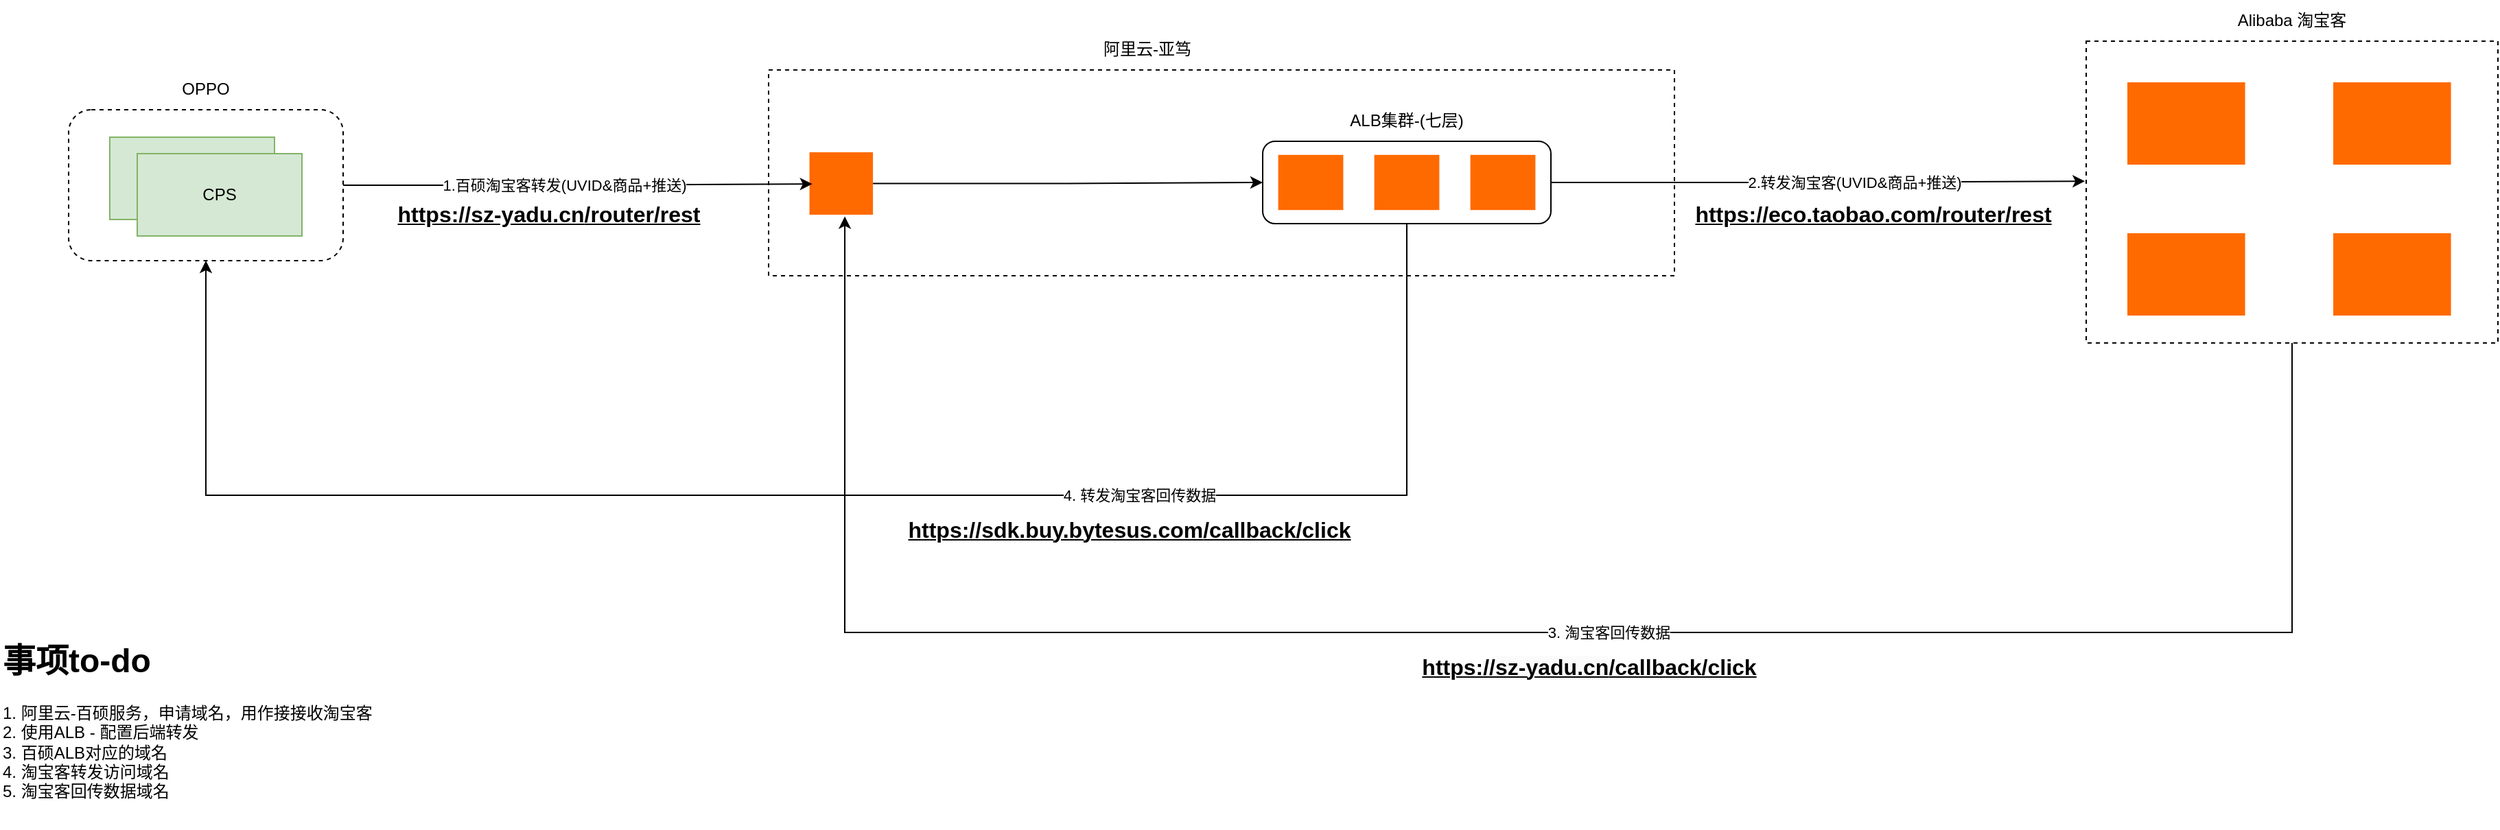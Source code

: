 <mxfile version="26.0.3" pages="20">
  <diagram id="QFpq5tvYHlFZ8BRRYUJp" name="淘宝客转发架构">
    <mxGraphModel dx="2309" dy="-316" grid="1" gridSize="10" guides="1" tooltips="1" connect="1" arrows="1" fold="1" page="1" pageScale="1" pageWidth="827" pageHeight="1169" math="0" shadow="0">
      <root>
        <mxCell id="0" />
        <mxCell id="1" parent="0" />
        <mxCell id="qidOv4Uap1PPP2Umbmh_-1" value="" style="rounded=0;whiteSpace=wrap;html=1;dashed=1;direction=west;fillColor=none;" vertex="1" parent="1">
          <mxGeometry x="-180" y="1850" width="660" height="150" as="geometry" />
        </mxCell>
        <mxCell id="qidOv4Uap1PPP2Umbmh_-2" style="edgeStyle=orthogonalEdgeStyle;rounded=0;orthogonalLoop=1;jettySize=auto;html=1;entryX=0;entryY=0.5;entryDx=0;entryDy=0;" edge="1" parent="1" source="qidOv4Uap1PPP2Umbmh_-19" target="qidOv4Uap1PPP2Umbmh_-4">
          <mxGeometry relative="1" as="geometry" />
        </mxCell>
        <mxCell id="qidOv4Uap1PPP2Umbmh_-3" value="" style="group" vertex="1" connectable="0" parent="1">
          <mxGeometry x="180" y="1872" width="210.0" height="90" as="geometry" />
        </mxCell>
        <mxCell id="qidOv4Uap1PPP2Umbmh_-4" value="" style="rounded=1;whiteSpace=wrap;html=1;fillColor=none;" vertex="1" parent="qidOv4Uap1PPP2Umbmh_-3">
          <mxGeometry y="30" width="210" height="60" as="geometry" />
        </mxCell>
        <mxCell id="qidOv4Uap1PPP2Umbmh_-5" value="" style="points=[];aspect=fixed;html=1;align=center;shadow=0;dashed=0;fillColor=#FF6A00;strokeColor=none;shape=mxgraph.alibaba_cloud.alb_application_load_balancer_01;" vertex="1" parent="qidOv4Uap1PPP2Umbmh_-3">
          <mxGeometry x="11.3" y="39.9" width="47.4" height="40.2" as="geometry" />
        </mxCell>
        <mxCell id="qidOv4Uap1PPP2Umbmh_-6" value="" style="points=[];aspect=fixed;html=1;align=center;shadow=0;dashed=0;fillColor=#FF6A00;strokeColor=none;shape=mxgraph.alibaba_cloud.alb_application_load_balancer_01;" vertex="1" parent="qidOv4Uap1PPP2Umbmh_-3">
          <mxGeometry x="81.3" y="39.9" width="47.4" height="40.2" as="geometry" />
        </mxCell>
        <mxCell id="qidOv4Uap1PPP2Umbmh_-7" value="" style="points=[];aspect=fixed;html=1;align=center;shadow=0;dashed=0;fillColor=#FF6A00;strokeColor=none;shape=mxgraph.alibaba_cloud.alb_application_load_balancer_01;" vertex="1" parent="qidOv4Uap1PPP2Umbmh_-3">
          <mxGeometry x="151.3" y="39.9" width="47.4" height="40.2" as="geometry" />
        </mxCell>
        <mxCell id="qidOv4Uap1PPP2Umbmh_-8" value="ALB集群-(七层)" style="text;html=1;align=center;verticalAlign=middle;whiteSpace=wrap;rounded=0;" vertex="1" parent="qidOv4Uap1PPP2Umbmh_-3">
          <mxGeometry x="51" width="108" height="30" as="geometry" />
        </mxCell>
        <mxCell id="qidOv4Uap1PPP2Umbmh_-9" value="" style="group" vertex="1" connectable="0" parent="1">
          <mxGeometry x="780" y="1799" width="300" height="250" as="geometry" />
        </mxCell>
        <mxCell id="qidOv4Uap1PPP2Umbmh_-10" value="" style="rounded=0;whiteSpace=wrap;html=1;fillColor=none;dashed=1;" vertex="1" parent="qidOv4Uap1PPP2Umbmh_-9">
          <mxGeometry y="30" width="300" height="220" as="geometry" />
        </mxCell>
        <mxCell id="qidOv4Uap1PPP2Umbmh_-11" value="" style="points=[];aspect=fixed;html=1;align=center;shadow=0;dashed=0;fillColor=#FF6A00;strokeColor=none;shape=mxgraph.alibaba_cloud.eci_elastic_container_instance;" vertex="1" parent="qidOv4Uap1PPP2Umbmh_-9">
          <mxGeometry x="30" y="170" width="85.78" height="60" as="geometry" />
        </mxCell>
        <mxCell id="qidOv4Uap1PPP2Umbmh_-12" value="" style="points=[];aspect=fixed;html=1;align=center;shadow=0;dashed=0;fillColor=#FF6A00;strokeColor=none;shape=mxgraph.alibaba_cloud.eci_elastic_container_instance;" vertex="1" parent="qidOv4Uap1PPP2Umbmh_-9">
          <mxGeometry x="180" y="60" width="85.78" height="60" as="geometry" />
        </mxCell>
        <mxCell id="qidOv4Uap1PPP2Umbmh_-13" value="" style="points=[];aspect=fixed;html=1;align=center;shadow=0;dashed=0;fillColor=#FF6A00;strokeColor=none;shape=mxgraph.alibaba_cloud.eci_elastic_container_instance;" vertex="1" parent="qidOv4Uap1PPP2Umbmh_-9">
          <mxGeometry x="30" y="60" width="85.78" height="60" as="geometry" />
        </mxCell>
        <mxCell id="qidOv4Uap1PPP2Umbmh_-14" value="" style="points=[];aspect=fixed;html=1;align=center;shadow=0;dashed=0;fillColor=#FF6A00;strokeColor=none;shape=mxgraph.alibaba_cloud.eci_elastic_container_instance;" vertex="1" parent="qidOv4Uap1PPP2Umbmh_-9">
          <mxGeometry x="180" y="170" width="85.78" height="60" as="geometry" />
        </mxCell>
        <mxCell id="qidOv4Uap1PPP2Umbmh_-15" value="Alibaba 淘宝客" style="text;html=1;align=center;verticalAlign=middle;whiteSpace=wrap;rounded=0;" vertex="1" parent="qidOv4Uap1PPP2Umbmh_-9">
          <mxGeometry x="90" width="120" height="30" as="geometry" />
        </mxCell>
        <mxCell id="qidOv4Uap1PPP2Umbmh_-16" style="edgeStyle=orthogonalEdgeStyle;rounded=0;orthogonalLoop=1;jettySize=auto;html=1;entryX=-0.003;entryY=0.464;entryDx=0;entryDy=0;entryPerimeter=0;" edge="1" parent="1" source="qidOv4Uap1PPP2Umbmh_-4" target="qidOv4Uap1PPP2Umbmh_-10">
          <mxGeometry relative="1" as="geometry" />
        </mxCell>
        <UserObject label="2.转发淘宝客(UVID&amp;amp;商品+推送)" link="https://eco.taobao.com/router/rest" id="qidOv4Uap1PPP2Umbmh_-17">
          <mxCell style="edgeLabel;html=1;align=center;verticalAlign=middle;resizable=0;points=[];" vertex="1" connectable="0" parent="qidOv4Uap1PPP2Umbmh_-16">
            <mxGeometry x="0.448" y="-3" relative="1" as="geometry">
              <mxPoint x="-61" y="-2" as="offset" />
            </mxGeometry>
          </mxCell>
        </UserObject>
        <mxCell id="qidOv4Uap1PPP2Umbmh_-18" value="阿里云-亚笃" style="text;html=1;align=center;verticalAlign=middle;whiteSpace=wrap;rounded=0;" vertex="1" parent="1">
          <mxGeometry y="1820" width="192" height="30" as="geometry" />
        </mxCell>
        <mxCell id="qidOv4Uap1PPP2Umbmh_-19" value="" style="points=[];aspect=fixed;html=1;align=center;shadow=0;dashed=0;fillColor=#FF6A00;strokeColor=none;shape=mxgraph.alibaba_cloud.dns_domain_name_system;" vertex="1" parent="1">
          <mxGeometry x="-150.229" y="1910" width="46.258" height="45.512" as="geometry" />
        </mxCell>
        <mxCell id="qidOv4Uap1PPP2Umbmh_-20" value="https://sz-yadu.cn&lt;span style=&quot;white-space: nowrap; background-color: rgb(255, 255, 255);&quot;&gt;/router/rest&lt;/span&gt;" style="text;html=1;align=center;verticalAlign=middle;whiteSpace=wrap;rounded=0;fontSize=16;fontStyle=5" vertex="1" parent="1">
          <mxGeometry x="-520" y="1940" width="360" height="30" as="geometry" />
        </mxCell>
        <mxCell id="qidOv4Uap1PPP2Umbmh_-21" value="&lt;span style=&quot;font-size: 16px; font-weight: 700;&quot;&gt;https://&lt;/span&gt;&lt;span style=&quot;font-size: 16px; font-weight: 700; white-space: nowrap; background-color: rgb(255, 255, 255);&quot;&gt;&lt;span style=&quot;white-space: normal; background-color: rgb(251, 251, 251);&quot;&gt;sz-yadu.cn&lt;/span&gt;/callback/click&lt;/span&gt;" style="text;html=1;align=center;verticalAlign=middle;whiteSpace=wrap;rounded=0;fontStyle=4" vertex="1" parent="1">
          <mxGeometry x="225" y="2270" width="385.8" height="30" as="geometry" />
        </mxCell>
        <mxCell id="qidOv4Uap1PPP2Umbmh_-22" style="edgeStyle=orthogonalEdgeStyle;rounded=0;orthogonalLoop=1;jettySize=auto;html=1;entryX=0.046;entryY=0.507;entryDx=0;entryDy=0;entryPerimeter=0;" edge="1" parent="1" source="qidOv4Uap1PPP2Umbmh_-25" target="qidOv4Uap1PPP2Umbmh_-19">
          <mxGeometry relative="1" as="geometry" />
        </mxCell>
        <mxCell id="qidOv4Uap1PPP2Umbmh_-23" value="1.百硕淘宝客转发(UVID&amp;amp;商品+推送)" style="edgeLabel;html=1;align=center;verticalAlign=middle;resizable=0;points=[];" vertex="1" connectable="0" parent="qidOv4Uap1PPP2Umbmh_-22">
          <mxGeometry x="0.151" relative="1" as="geometry">
            <mxPoint x="-36" y="1" as="offset" />
          </mxGeometry>
        </mxCell>
        <mxCell id="qidOv4Uap1PPP2Umbmh_-24" value="" style="group" vertex="1" connectable="0" parent="1">
          <mxGeometry x="-690" y="1849" width="200" height="140" as="geometry" />
        </mxCell>
        <mxCell id="qidOv4Uap1PPP2Umbmh_-25" value="" style="rounded=1;whiteSpace=wrap;html=1;fillColor=none;dashed=1;" vertex="1" parent="qidOv4Uap1PPP2Umbmh_-24">
          <mxGeometry y="30" width="200" height="110" as="geometry" />
        </mxCell>
        <mxCell id="qidOv4Uap1PPP2Umbmh_-26" value="" style="rounded=0;whiteSpace=wrap;html=1;fillColor=#d5e8d4;strokeColor=#82b366;" vertex="1" parent="qidOv4Uap1PPP2Umbmh_-24">
          <mxGeometry x="30" y="50" width="120" height="60" as="geometry" />
        </mxCell>
        <mxCell id="qidOv4Uap1PPP2Umbmh_-27" value="CPS" style="rounded=0;whiteSpace=wrap;html=1;fillColor=#d5e8d4;strokeColor=#82b366;" vertex="1" parent="qidOv4Uap1PPP2Umbmh_-24">
          <mxGeometry x="50" y="62" width="120" height="60" as="geometry" />
        </mxCell>
        <mxCell id="qidOv4Uap1PPP2Umbmh_-28" value="OPPO" style="text;html=1;align=center;verticalAlign=middle;whiteSpace=wrap;rounded=0;" vertex="1" parent="qidOv4Uap1PPP2Umbmh_-24">
          <mxGeometry x="55" width="90" height="30" as="geometry" />
        </mxCell>
        <mxCell id="qidOv4Uap1PPP2Umbmh_-29" value="&lt;span style=&quot;white-space: nowrap; background-color: rgb(255, 255, 255);&quot;&gt;https://eco.taobao.com/router/rest&lt;/span&gt;" style="text;html=1;align=center;verticalAlign=middle;whiteSpace=wrap;rounded=0;fontStyle=5;fontSize=16;" vertex="1" parent="1">
          <mxGeometry x="490" y="1940" width="270" height="30" as="geometry" />
        </mxCell>
        <mxCell id="qidOv4Uap1PPP2Umbmh_-30" style="edgeStyle=orthogonalEdgeStyle;rounded=0;orthogonalLoop=1;jettySize=auto;html=1;entryX=0.557;entryY=1.027;entryDx=0;entryDy=0;entryPerimeter=0;" edge="1" parent="1" source="qidOv4Uap1PPP2Umbmh_-10" target="qidOv4Uap1PPP2Umbmh_-19">
          <mxGeometry relative="1" as="geometry">
            <Array as="points">
              <mxPoint x="930" y="2260" />
              <mxPoint x="-124" y="2260" />
            </Array>
          </mxGeometry>
        </mxCell>
        <mxCell id="qidOv4Uap1PPP2Umbmh_-31" value="3. 淘宝客回传数据" style="edgeLabel;html=1;align=center;verticalAlign=middle;resizable=0;points=[];" vertex="1" connectable="0" parent="qidOv4Uap1PPP2Umbmh_-30">
          <mxGeometry x="-0.096" relative="1" as="geometry">
            <mxPoint as="offset" />
          </mxGeometry>
        </mxCell>
        <mxCell id="qidOv4Uap1PPP2Umbmh_-32" value="4. 转发淘宝客回传数据" style="edgeStyle=orthogonalEdgeStyle;rounded=0;orthogonalLoop=1;jettySize=auto;html=1;entryX=0.5;entryY=1;entryDx=0;entryDy=0;" edge="1" parent="1" source="qidOv4Uap1PPP2Umbmh_-4" target="qidOv4Uap1PPP2Umbmh_-25">
          <mxGeometry x="-0.368" relative="1" as="geometry">
            <Array as="points">
              <mxPoint x="285" y="2160" />
              <mxPoint x="-590" y="2160" />
            </Array>
            <mxPoint as="offset" />
          </mxGeometry>
        </mxCell>
        <mxCell id="qidOv4Uap1PPP2Umbmh_-33" value="&lt;span style=&quot;font-size: 16px; font-weight: 700;&quot;&gt;https://&lt;/span&gt;&lt;span style=&quot;background-color: rgb(255, 255, 255);&quot;&gt;&lt;span style=&quot;font-size: 16px;&quot;&gt;&lt;b&gt;sdk.buy.bytesus.com&lt;/b&gt;&lt;/span&gt;&lt;span style=&quot;font-size: 16px; white-space: nowrap;&quot;&gt;&lt;b&gt;/callback/click&lt;/b&gt;&lt;/span&gt;&lt;/span&gt;" style="text;html=1;align=center;verticalAlign=middle;whiteSpace=wrap;rounded=0;fontStyle=4" vertex="1" parent="1">
          <mxGeometry x="-110" y="2170" width="385.8" height="30" as="geometry" />
        </mxCell>
        <mxCell id="oyv6OAs_k54KzMjWXxiM-1" value="&lt;h1 style=&quot;margin-top: 0px;&quot;&gt;事项to-do&lt;/h1&gt;&lt;div&gt;1. 阿里云-百硕服务，申请域名，用作接接收淘宝客&lt;br&gt;2. 使用ALB - 配置后端转发&lt;br&gt;3. 百硕ALB对应的域名&lt;br&gt;4. 淘宝客转发访问域名&lt;br&gt;5. 淘宝客回传数据域名&lt;/div&gt;" style="text;html=1;whiteSpace=wrap;overflow=hidden;rounded=0;" vertex="1" parent="1">
          <mxGeometry x="-740" y="2260" width="420" height="140" as="geometry" />
        </mxCell>
      </root>
    </mxGraphModel>
  </diagram>
  <diagram id="QIGAXkPvmui3QVvT3Bsv" name="CPS-DSP设计">
    <mxGraphModel dx="2087" dy="725" grid="1" gridSize="10" guides="1" tooltips="1" connect="1" arrows="1" fold="1" page="1" pageScale="1" pageWidth="827" pageHeight="1169" math="0" shadow="0">
      <root>
        <mxCell id="0" />
        <mxCell id="1" parent="0" />
        <mxCell id="R7PMwqkv7yDuMrxiVh3C-1" value="" style="rounded=0;whiteSpace=wrap;html=1;dashed=1;direction=west;fillColor=none;" parent="1" vertex="1">
          <mxGeometry x="-180" y="1850" width="660" height="200" as="geometry" />
        </mxCell>
        <mxCell id="NQMGYaW0eThm-Sh_VHR6-33" value="" style="rounded=0;whiteSpace=wrap;html=1;fillColor=none;dashed=1;" parent="1" vertex="1">
          <mxGeometry x="10" y="1380" width="270" height="120" as="geometry" />
        </mxCell>
        <mxCell id="mOr4if8H65UpevDUu2m0-1" value="DSP-Service" style="rounded=1;whiteSpace=wrap;html=1;" parent="1" vertex="1">
          <mxGeometry x="50" y="350" width="120" height="60" as="geometry" />
        </mxCell>
        <mxCell id="mOr4if8H65UpevDUu2m0-2" value="Compain-Service" style="rounded=1;whiteSpace=wrap;html=1;" parent="1" vertex="1">
          <mxGeometry x="80" y="555" width="120" height="60" as="geometry" />
        </mxCell>
        <mxCell id="NQMGYaW0eThm-Sh_VHR6-13" value="" style="group" parent="1" vertex="1" connectable="0">
          <mxGeometry x="600" y="1040" width="300" height="250" as="geometry" />
        </mxCell>
        <mxCell id="NQMGYaW0eThm-Sh_VHR6-3" value="" style="rounded=0;whiteSpace=wrap;html=1;fillColor=none;dashed=1;" parent="NQMGYaW0eThm-Sh_VHR6-13" vertex="1">
          <mxGeometry y="30" width="300" height="220" as="geometry" />
        </mxCell>
        <mxCell id="NQMGYaW0eThm-Sh_VHR6-7" value="" style="points=[];aspect=fixed;html=1;align=center;shadow=0;dashed=0;fillColor=#FF6A00;strokeColor=none;shape=mxgraph.alibaba_cloud.eci_elastic_container_instance;" parent="NQMGYaW0eThm-Sh_VHR6-13" vertex="1">
          <mxGeometry x="30" y="170" width="85.78" height="60" as="geometry" />
        </mxCell>
        <mxCell id="NQMGYaW0eThm-Sh_VHR6-9" value="" style="points=[];aspect=fixed;html=1;align=center;shadow=0;dashed=0;fillColor=#FF6A00;strokeColor=none;shape=mxgraph.alibaba_cloud.eci_elastic_container_instance;" parent="NQMGYaW0eThm-Sh_VHR6-13" vertex="1">
          <mxGeometry x="180" y="60" width="85.78" height="60" as="geometry" />
        </mxCell>
        <mxCell id="NQMGYaW0eThm-Sh_VHR6-10" value="" style="points=[];aspect=fixed;html=1;align=center;shadow=0;dashed=0;fillColor=#FF6A00;strokeColor=none;shape=mxgraph.alibaba_cloud.eci_elastic_container_instance;" parent="NQMGYaW0eThm-Sh_VHR6-13" vertex="1">
          <mxGeometry x="30" y="60" width="85.78" height="60" as="geometry" />
        </mxCell>
        <mxCell id="NQMGYaW0eThm-Sh_VHR6-11" value="" style="points=[];aspect=fixed;html=1;align=center;shadow=0;dashed=0;fillColor=#FF6A00;strokeColor=none;shape=mxgraph.alibaba_cloud.eci_elastic_container_instance;" parent="NQMGYaW0eThm-Sh_VHR6-13" vertex="1">
          <mxGeometry x="180" y="170" width="85.78" height="60" as="geometry" />
        </mxCell>
        <mxCell id="NQMGYaW0eThm-Sh_VHR6-12" value="Alibaba ECS(百硕)" style="text;html=1;align=center;verticalAlign=middle;whiteSpace=wrap;rounded=0;" parent="NQMGYaW0eThm-Sh_VHR6-13" vertex="1">
          <mxGeometry x="90" width="120" height="30" as="geometry" />
        </mxCell>
        <mxCell id="NQMGYaW0eThm-Sh_VHR6-28" value="" style="group" parent="1" vertex="1" connectable="0">
          <mxGeometry x="10" y="1040" width="270" height="250" as="geometry" />
        </mxCell>
        <mxCell id="NQMGYaW0eThm-Sh_VHR6-17" value="" style="rounded=0;whiteSpace=wrap;html=1;fillColor=none;dashed=1;" parent="NQMGYaW0eThm-Sh_VHR6-28" vertex="1">
          <mxGeometry y="30" width="270" height="220" as="geometry" />
        </mxCell>
        <mxCell id="mOr4if8H65UpevDUu2m0-4" value="CPS-Ali-Uvid-Fetcher" style="rounded=1;whiteSpace=wrap;html=1;fillColor=#d5e8d4;strokeColor=none;" parent="NQMGYaW0eThm-Sh_VHR6-28" vertex="1">
          <mxGeometry x="35" y="55" width="190" height="50" as="geometry" />
        </mxCell>
        <mxCell id="NQMGYaW0eThm-Sh_VHR6-18" value="CPS-Material-List-Fetcher" style="rounded=1;whiteSpace=wrap;html=1;fillColor=#d5e8d4;strokeColor=none;" parent="NQMGYaW0eThm-Sh_VHR6-28" vertex="1">
          <mxGeometry x="35" y="115" width="190" height="50" as="geometry" />
        </mxCell>
        <mxCell id="NQMGYaW0eThm-Sh_VHR6-19" value="CPS-Ali-Oppo-Pusher" style="rounded=1;whiteSpace=wrap;html=1;fillColor=#d5e8d4;strokeColor=none;" parent="NQMGYaW0eThm-Sh_VHR6-28" vertex="1">
          <mxGeometry x="35" y="175" width="190" height="50" as="geometry" />
        </mxCell>
        <mxCell id="NQMGYaW0eThm-Sh_VHR6-27" value="CPS-Ali-Push-Task" style="text;html=1;align=center;verticalAlign=middle;whiteSpace=wrap;rounded=0;" parent="NQMGYaW0eThm-Sh_VHR6-28" vertex="1">
          <mxGeometry x="67.5" width="135" height="30" as="geometry" />
        </mxCell>
        <mxCell id="NQMGYaW0eThm-Sh_VHR6-29" value="1.1 请求OPPO所有用户" style="edgeStyle=orthogonalEdgeStyle;rounded=0;orthogonalLoop=1;jettySize=auto;html=1;entryX=0;entryY=0.25;entryDx=0;entryDy=0;" parent="1" source="mOr4if8H65UpevDUu2m0-4" target="NQMGYaW0eThm-Sh_VHR6-3" edge="1">
          <mxGeometry relative="1" as="geometry">
            <Array as="points">
              <mxPoint x="320" y="1125" />
              <mxPoint x="320" y="1125" />
            </Array>
          </mxGeometry>
        </mxCell>
        <mxCell id="NQMGYaW0eThm-Sh_VHR6-30" value="2.1 根据UVID获取用户商品" style="edgeStyle=orthogonalEdgeStyle;rounded=0;orthogonalLoop=1;jettySize=auto;html=1;entryX=0;entryY=0.5;entryDx=0;entryDy=0;" parent="1" source="NQMGYaW0eThm-Sh_VHR6-18" target="NQMGYaW0eThm-Sh_VHR6-3" edge="1">
          <mxGeometry relative="1" as="geometry" />
        </mxCell>
        <mxCell id="NQMGYaW0eThm-Sh_VHR6-32" value="OPPO-PUSH" style="rounded=1;whiteSpace=wrap;html=1;fillColor=#dae8fc;strokeColor=none;" parent="1" vertex="1">
          <mxGeometry x="55" y="1410" width="170" height="60" as="geometry" />
        </mxCell>
        <mxCell id="NQMGYaW0eThm-Sh_VHR6-35" value="3.1 通过UVID+Materid，通过URL增加参数，&lt;br&gt;推送OPPO-push" style="edgeStyle=orthogonalEdgeStyle;rounded=0;orthogonalLoop=1;jettySize=auto;html=1;entryX=-0.001;entryY=0.791;entryDx=0;entryDy=0;entryPerimeter=0;" parent="1" source="NQMGYaW0eThm-Sh_VHR6-19" target="NQMGYaW0eThm-Sh_VHR6-3" edge="1">
          <mxGeometry x="0.069" y="-6" relative="1" as="geometry">
            <Array as="points">
              <mxPoint x="330" y="1244" />
              <mxPoint x="330" y="1244" />
            </Array>
            <mxPoint as="offset" />
          </mxGeometry>
        </mxCell>
        <mxCell id="NQMGYaW0eThm-Sh_VHR6-36" value="4. 推送 OPPO PUSH" style="edgeStyle=orthogonalEdgeStyle;rounded=0;orthogonalLoop=1;jettySize=auto;html=1;entryX=0.999;entryY=0.609;entryDx=0;entryDy=0;entryPerimeter=0;exitX=0.557;exitY=0.989;exitDx=0;exitDy=0;exitPerimeter=0;" parent="1" source="NQMGYaW0eThm-Sh_VHR6-39" target="NQMGYaW0eThm-Sh_VHR6-33" edge="1">
          <mxGeometry relative="1" as="geometry">
            <Array as="points">
              <mxPoint x="1387" y="1453" />
            </Array>
          </mxGeometry>
        </mxCell>
        <mxCell id="NQMGYaW0eThm-Sh_VHR6-38" value="" style="group" parent="1" vertex="1" connectable="0">
          <mxGeometry x="1220" y="1040" width="300" height="250" as="geometry" />
        </mxCell>
        <mxCell id="NQMGYaW0eThm-Sh_VHR6-39" value="" style="rounded=0;whiteSpace=wrap;html=1;fillColor=none;dashed=1;" parent="NQMGYaW0eThm-Sh_VHR6-38" vertex="1">
          <mxGeometry y="30" width="300" height="220" as="geometry" />
        </mxCell>
        <mxCell id="NQMGYaW0eThm-Sh_VHR6-40" value="" style="points=[];aspect=fixed;html=1;align=center;shadow=0;dashed=0;fillColor=#FF6A00;strokeColor=none;shape=mxgraph.alibaba_cloud.eci_elastic_container_instance;" parent="NQMGYaW0eThm-Sh_VHR6-38" vertex="1">
          <mxGeometry x="30" y="170" width="85.78" height="60" as="geometry" />
        </mxCell>
        <mxCell id="NQMGYaW0eThm-Sh_VHR6-41" value="" style="points=[];aspect=fixed;html=1;align=center;shadow=0;dashed=0;fillColor=#FF6A00;strokeColor=none;shape=mxgraph.alibaba_cloud.eci_elastic_container_instance;" parent="NQMGYaW0eThm-Sh_VHR6-38" vertex="1">
          <mxGeometry x="180" y="60" width="85.78" height="60" as="geometry" />
        </mxCell>
        <mxCell id="NQMGYaW0eThm-Sh_VHR6-42" value="" style="points=[];aspect=fixed;html=1;align=center;shadow=0;dashed=0;fillColor=#FF6A00;strokeColor=none;shape=mxgraph.alibaba_cloud.eci_elastic_container_instance;" parent="NQMGYaW0eThm-Sh_VHR6-38" vertex="1">
          <mxGeometry x="30" y="60" width="85.78" height="60" as="geometry" />
        </mxCell>
        <mxCell id="NQMGYaW0eThm-Sh_VHR6-43" value="" style="points=[];aspect=fixed;html=1;align=center;shadow=0;dashed=0;fillColor=#FF6A00;strokeColor=none;shape=mxgraph.alibaba_cloud.eci_elastic_container_instance;" parent="NQMGYaW0eThm-Sh_VHR6-38" vertex="1">
          <mxGeometry x="180" y="170" width="85.78" height="60" as="geometry" />
        </mxCell>
        <mxCell id="NQMGYaW0eThm-Sh_VHR6-44" value="Alibaba 淘宝客" style="text;html=1;align=center;verticalAlign=middle;whiteSpace=wrap;rounded=0;" parent="NQMGYaW0eThm-Sh_VHR6-38" vertex="1">
          <mxGeometry x="90" width="120" height="30" as="geometry" />
        </mxCell>
        <mxCell id="NQMGYaW0eThm-Sh_VHR6-45" style="edgeStyle=orthogonalEdgeStyle;rounded=0;orthogonalLoop=1;jettySize=auto;html=1;entryX=0;entryY=0.25;entryDx=0;entryDy=0;" parent="1" source="NQMGYaW0eThm-Sh_VHR6-3" target="NQMGYaW0eThm-Sh_VHR6-39" edge="1">
          <mxGeometry relative="1" as="geometry">
            <Array as="points">
              <mxPoint x="930" y="1125" />
              <mxPoint x="930" y="1125" />
            </Array>
          </mxGeometry>
        </mxCell>
        <mxCell id="NQMGYaW0eThm-Sh_VHR6-46" value="1.2 淘宝客OPPO所有用户" style="edgeLabel;html=1;align=center;verticalAlign=middle;resizable=0;points=[];" parent="NQMGYaW0eThm-Sh_VHR6-45" vertex="1" connectable="0">
          <mxGeometry x="-0.131" y="1" relative="1" as="geometry">
            <mxPoint as="offset" />
          </mxGeometry>
        </mxCell>
        <mxCell id="NQMGYaW0eThm-Sh_VHR6-47" style="edgeStyle=orthogonalEdgeStyle;rounded=0;orthogonalLoop=1;jettySize=auto;html=1;" parent="1" source="NQMGYaW0eThm-Sh_VHR6-3" target="NQMGYaW0eThm-Sh_VHR6-39" edge="1">
          <mxGeometry relative="1" as="geometry" />
        </mxCell>
        <mxCell id="NQMGYaW0eThm-Sh_VHR6-48" value="2.2 淘宝客API所有用户喜好商品" style="edgeLabel;html=1;align=center;verticalAlign=middle;resizable=0;points=[];" parent="NQMGYaW0eThm-Sh_VHR6-47" vertex="1" connectable="0">
          <mxGeometry x="0.01" y="3" relative="1" as="geometry">
            <mxPoint as="offset" />
          </mxGeometry>
        </mxCell>
        <mxCell id="NQMGYaW0eThm-Sh_VHR6-49" value="3.2 淘宝客API调用淘宝PUSH" style="edgeStyle=orthogonalEdgeStyle;rounded=0;orthogonalLoop=1;jettySize=auto;html=1;entryX=0.002;entryY=0.807;entryDx=0;entryDy=0;entryPerimeter=0;" parent="1" source="NQMGYaW0eThm-Sh_VHR6-3" target="NQMGYaW0eThm-Sh_VHR6-39" edge="1">
          <mxGeometry relative="1" as="geometry">
            <Array as="points">
              <mxPoint x="980" y="1248" />
              <mxPoint x="980" y="1248" />
            </Array>
          </mxGeometry>
        </mxCell>
        <mxCell id="mPaV-r3vMqNibodvD6kt-15" style="edgeStyle=orthogonalEdgeStyle;rounded=0;orthogonalLoop=1;jettySize=auto;html=1;entryX=0;entryY=0.5;entryDx=0;entryDy=0;" parent="1" source="mPaV-r3vMqNibodvD6kt-12" target="mPaV-r3vMqNibodvD6kt-9" edge="1">
          <mxGeometry relative="1" as="geometry" />
        </mxCell>
        <mxCell id="mPaV-r3vMqNibodvD6kt-17" value="" style="group" parent="1" vertex="1" connectable="0">
          <mxGeometry x="180" y="1872" width="210.0" height="90" as="geometry" />
        </mxCell>
        <mxCell id="mPaV-r3vMqNibodvD6kt-9" value="" style="rounded=1;whiteSpace=wrap;html=1;fillColor=none;" parent="mPaV-r3vMqNibodvD6kt-17" vertex="1">
          <mxGeometry y="30" width="210" height="60" as="geometry" />
        </mxCell>
        <mxCell id="mPaV-r3vMqNibodvD6kt-4" value="" style="points=[];aspect=fixed;html=1;align=center;shadow=0;dashed=0;fillColor=#FF6A00;strokeColor=none;shape=mxgraph.alibaba_cloud.alb_application_load_balancer_01;" parent="mPaV-r3vMqNibodvD6kt-17" vertex="1">
          <mxGeometry x="11.3" y="39.9" width="47.4" height="40.2" as="geometry" />
        </mxCell>
        <mxCell id="mPaV-r3vMqNibodvD6kt-5" value="" style="points=[];aspect=fixed;html=1;align=center;shadow=0;dashed=0;fillColor=#FF6A00;strokeColor=none;shape=mxgraph.alibaba_cloud.alb_application_load_balancer_01;" parent="mPaV-r3vMqNibodvD6kt-17" vertex="1">
          <mxGeometry x="81.3" y="39.9" width="47.4" height="40.2" as="geometry" />
        </mxCell>
        <mxCell id="mPaV-r3vMqNibodvD6kt-6" value="" style="points=[];aspect=fixed;html=1;align=center;shadow=0;dashed=0;fillColor=#FF6A00;strokeColor=none;shape=mxgraph.alibaba_cloud.alb_application_load_balancer_01;" parent="mPaV-r3vMqNibodvD6kt-17" vertex="1">
          <mxGeometry x="151.3" y="39.9" width="47.4" height="40.2" as="geometry" />
        </mxCell>
        <mxCell id="mPaV-r3vMqNibodvD6kt-10" value="ALB集群-(七层)" style="text;html=1;align=center;verticalAlign=middle;whiteSpace=wrap;rounded=0;" parent="mPaV-r3vMqNibodvD6kt-17" vertex="1">
          <mxGeometry x="51" width="108" height="30" as="geometry" />
        </mxCell>
        <mxCell id="mPaV-r3vMqNibodvD6kt-18" value="" style="group" parent="1" vertex="1" connectable="0">
          <mxGeometry x="780" y="1799" width="300" height="250" as="geometry" />
        </mxCell>
        <mxCell id="mPaV-r3vMqNibodvD6kt-19" value="" style="rounded=0;whiteSpace=wrap;html=1;fillColor=none;dashed=1;" parent="mPaV-r3vMqNibodvD6kt-18" vertex="1">
          <mxGeometry y="30" width="300" height="220" as="geometry" />
        </mxCell>
        <mxCell id="mPaV-r3vMqNibodvD6kt-20" value="" style="points=[];aspect=fixed;html=1;align=center;shadow=0;dashed=0;fillColor=#FF6A00;strokeColor=none;shape=mxgraph.alibaba_cloud.eci_elastic_container_instance;" parent="mPaV-r3vMqNibodvD6kt-18" vertex="1">
          <mxGeometry x="30" y="170" width="85.78" height="60" as="geometry" />
        </mxCell>
        <mxCell id="mPaV-r3vMqNibodvD6kt-21" value="" style="points=[];aspect=fixed;html=1;align=center;shadow=0;dashed=0;fillColor=#FF6A00;strokeColor=none;shape=mxgraph.alibaba_cloud.eci_elastic_container_instance;" parent="mPaV-r3vMqNibodvD6kt-18" vertex="1">
          <mxGeometry x="180" y="60" width="85.78" height="60" as="geometry" />
        </mxCell>
        <mxCell id="mPaV-r3vMqNibodvD6kt-22" value="" style="points=[];aspect=fixed;html=1;align=center;shadow=0;dashed=0;fillColor=#FF6A00;strokeColor=none;shape=mxgraph.alibaba_cloud.eci_elastic_container_instance;" parent="mPaV-r3vMqNibodvD6kt-18" vertex="1">
          <mxGeometry x="30" y="60" width="85.78" height="60" as="geometry" />
        </mxCell>
        <mxCell id="mPaV-r3vMqNibodvD6kt-23" value="" style="points=[];aspect=fixed;html=1;align=center;shadow=0;dashed=0;fillColor=#FF6A00;strokeColor=none;shape=mxgraph.alibaba_cloud.eci_elastic_container_instance;" parent="mPaV-r3vMqNibodvD6kt-18" vertex="1">
          <mxGeometry x="180" y="170" width="85.78" height="60" as="geometry" />
        </mxCell>
        <mxCell id="mPaV-r3vMqNibodvD6kt-24" value="Alibaba 淘宝客" style="text;html=1;align=center;verticalAlign=middle;whiteSpace=wrap;rounded=0;" parent="mPaV-r3vMqNibodvD6kt-18" vertex="1">
          <mxGeometry x="90" width="120" height="30" as="geometry" />
        </mxCell>
        <mxCell id="mPaV-r3vMqNibodvD6kt-26" style="edgeStyle=orthogonalEdgeStyle;rounded=0;orthogonalLoop=1;jettySize=auto;html=1;entryX=-0.003;entryY=0.464;entryDx=0;entryDy=0;entryPerimeter=0;" parent="1" source="mPaV-r3vMqNibodvD6kt-9" target="mPaV-r3vMqNibodvD6kt-19" edge="1">
          <mxGeometry relative="1" as="geometry" />
        </mxCell>
        <UserObject label="2.转发淘宝客(UVID&amp;amp;商品+推送)" link="https://eco.taobao.com/router/rest" id="mPaV-r3vMqNibodvD6kt-27">
          <mxCell style="edgeLabel;html=1;align=center;verticalAlign=middle;resizable=0;points=[];" parent="mPaV-r3vMqNibodvD6kt-26" vertex="1" connectable="0">
            <mxGeometry x="0.448" y="-3" relative="1" as="geometry">
              <mxPoint x="-61" y="-2" as="offset" />
            </mxGeometry>
          </mxCell>
        </UserObject>
        <mxCell id="R7PMwqkv7yDuMrxiVh3C-2" value="阿里云-百硕" style="text;html=1;align=center;verticalAlign=middle;whiteSpace=wrap;rounded=0;" parent="1" vertex="1">
          <mxGeometry y="1820" width="192" height="30" as="geometry" />
        </mxCell>
        <mxCell id="mPaV-r3vMqNibodvD6kt-12" value="" style="points=[];aspect=fixed;html=1;align=center;shadow=0;dashed=0;fillColor=#FF6A00;strokeColor=none;shape=mxgraph.alibaba_cloud.dns_domain_name_system;" parent="1" vertex="1">
          <mxGeometry x="-150.229" y="1910" width="46.258" height="45.512" as="geometry" />
        </mxCell>
        <mxCell id="mPaV-r3vMqNibodvD6kt-13" value="https://tb.buy.bytesus.com&lt;span style=&quot;white-space: nowrap; background-color: rgb(255, 255, 255);&quot;&gt;/router/rest&lt;/span&gt;" style="text;html=1;align=center;verticalAlign=middle;whiteSpace=wrap;rounded=0;fontSize=16;fontStyle=5" parent="1" vertex="1">
          <mxGeometry x="-440" y="1940" width="205.8" height="30" as="geometry" />
        </mxCell>
        <mxCell id="Rfpi-bfwo1c1nBGXueRi-1" value="&lt;span style=&quot;font-size: 16px; font-weight: 700;&quot;&gt;https://tb.buy.bytesus.com&lt;/span&gt;&lt;span style=&quot;font-size: 16px; font-weight: 700; white-space: nowrap; background-color: rgb(255, 255, 255);&quot;&gt;/callback/click&lt;/span&gt;" style="text;html=1;align=center;verticalAlign=middle;whiteSpace=wrap;rounded=0;fontStyle=4" vertex="1" parent="1">
          <mxGeometry x="225" y="2270" width="385.8" height="30" as="geometry" />
        </mxCell>
        <mxCell id="Rfpi-bfwo1c1nBGXueRi-7" style="edgeStyle=orthogonalEdgeStyle;rounded=0;orthogonalLoop=1;jettySize=auto;html=1;entryX=0.046;entryY=0.507;entryDx=0;entryDy=0;entryPerimeter=0;" edge="1" parent="1" source="Rfpi-bfwo1c1nBGXueRi-5" target="mPaV-r3vMqNibodvD6kt-12">
          <mxGeometry relative="1" as="geometry" />
        </mxCell>
        <mxCell id="Rfpi-bfwo1c1nBGXueRi-9" value="1.百硕淘宝客转发(UVID&amp;amp;商品+推送)" style="edgeLabel;html=1;align=center;verticalAlign=middle;resizable=0;points=[];" vertex="1" connectable="0" parent="Rfpi-bfwo1c1nBGXueRi-7">
          <mxGeometry x="0.151" relative="1" as="geometry">
            <mxPoint x="-36" y="1" as="offset" />
          </mxGeometry>
        </mxCell>
        <mxCell id="Rfpi-bfwo1c1nBGXueRi-8" value="" style="group" vertex="1" connectable="0" parent="1">
          <mxGeometry x="-690" y="1849" width="200" height="140" as="geometry" />
        </mxCell>
        <mxCell id="Rfpi-bfwo1c1nBGXueRi-5" value="" style="rounded=1;whiteSpace=wrap;html=1;fillColor=none;dashed=1;" vertex="1" parent="Rfpi-bfwo1c1nBGXueRi-8">
          <mxGeometry y="30" width="200" height="110" as="geometry" />
        </mxCell>
        <mxCell id="Rfpi-bfwo1c1nBGXueRi-2" value="" style="rounded=0;whiteSpace=wrap;html=1;fillColor=#d5e8d4;strokeColor=#82b366;" vertex="1" parent="Rfpi-bfwo1c1nBGXueRi-8">
          <mxGeometry x="30" y="50" width="120" height="60" as="geometry" />
        </mxCell>
        <mxCell id="Rfpi-bfwo1c1nBGXueRi-3" value="CPS" style="rounded=0;whiteSpace=wrap;html=1;fillColor=#d5e8d4;strokeColor=#82b366;" vertex="1" parent="Rfpi-bfwo1c1nBGXueRi-8">
          <mxGeometry x="50" y="62" width="120" height="60" as="geometry" />
        </mxCell>
        <mxCell id="Rfpi-bfwo1c1nBGXueRi-6" value="OPPO" style="text;html=1;align=center;verticalAlign=middle;whiteSpace=wrap;rounded=0;" vertex="1" parent="Rfpi-bfwo1c1nBGXueRi-8">
          <mxGeometry x="55" width="90" height="30" as="geometry" />
        </mxCell>
        <mxCell id="Rfpi-bfwo1c1nBGXueRi-10" value="&lt;span style=&quot;white-space: nowrap; background-color: rgb(255, 255, 255);&quot;&gt;https://eco.taobao.com/router/rest&lt;/span&gt;" style="text;html=1;align=center;verticalAlign=middle;whiteSpace=wrap;rounded=0;fontStyle=5;fontSize=16;" vertex="1" parent="1">
          <mxGeometry x="520" y="1940" width="205.8" height="30" as="geometry" />
        </mxCell>
        <mxCell id="Rfpi-bfwo1c1nBGXueRi-11" style="edgeStyle=orthogonalEdgeStyle;rounded=0;orthogonalLoop=1;jettySize=auto;html=1;entryX=0.557;entryY=1.027;entryDx=0;entryDy=0;entryPerimeter=0;" edge="1" parent="1" source="mPaV-r3vMqNibodvD6kt-19" target="mPaV-r3vMqNibodvD6kt-12">
          <mxGeometry relative="1" as="geometry">
            <Array as="points">
              <mxPoint x="930" y="2260" />
              <mxPoint x="-124" y="2260" />
            </Array>
          </mxGeometry>
        </mxCell>
        <mxCell id="Rfpi-bfwo1c1nBGXueRi-12" value="3. 淘宝客回传数据" style="edgeLabel;html=1;align=center;verticalAlign=middle;resizable=0;points=[];" vertex="1" connectable="0" parent="Rfpi-bfwo1c1nBGXueRi-11">
          <mxGeometry x="-0.096" relative="1" as="geometry">
            <mxPoint as="offset" />
          </mxGeometry>
        </mxCell>
        <mxCell id="Rfpi-bfwo1c1nBGXueRi-13" value="4. 转发淘宝客回传数据" style="edgeStyle=orthogonalEdgeStyle;rounded=0;orthogonalLoop=1;jettySize=auto;html=1;entryX=0.5;entryY=1;entryDx=0;entryDy=0;" edge="1" parent="1" source="mPaV-r3vMqNibodvD6kt-9" target="Rfpi-bfwo1c1nBGXueRi-5">
          <mxGeometry x="-0.368" relative="1" as="geometry">
            <Array as="points">
              <mxPoint x="285" y="2160" />
              <mxPoint x="-590" y="2160" />
            </Array>
            <mxPoint as="offset" />
          </mxGeometry>
        </mxCell>
        <mxCell id="Rfpi-bfwo1c1nBGXueRi-14" value="&lt;span style=&quot;font-size: 16px; font-weight: 700;&quot;&gt;https://&lt;/span&gt;&lt;span style=&quot;background-color: rgb(255, 255, 255);&quot;&gt;&lt;span style=&quot;font-size: 16px;&quot;&gt;&lt;b&gt;sdk.buy.bytesus.com&lt;/b&gt;&lt;/span&gt;&lt;span style=&quot;font-size: 16px; white-space: nowrap;&quot;&gt;&lt;b&gt;/callback/click&lt;/b&gt;&lt;/span&gt;&lt;/span&gt;" style="text;html=1;align=center;verticalAlign=middle;whiteSpace=wrap;rounded=0;fontStyle=4" vertex="1" parent="1">
          <mxGeometry x="-110" y="2170" width="385.8" height="30" as="geometry" />
        </mxCell>
      </root>
    </mxGraphModel>
  </diagram>
  <diagram id="5kZO7v2_eDEmMUyedsv5" name="口令-快应用转发">
    <mxGraphModel grid="1" page="1" gridSize="10" guides="1" tooltips="1" connect="1" arrows="1" fold="1" pageScale="1" pageWidth="827" pageHeight="1169" math="0" shadow="0">
      <root>
        <mxCell id="0" />
        <mxCell id="1" parent="0" />
        <mxCell id="1VdSm5b2OHI50DOfmHKC-1" value="DSP-Service" style="rounded=1;whiteSpace=wrap;html=1;" parent="1" vertex="1">
          <mxGeometry x="50" y="350" width="120" height="60" as="geometry" />
        </mxCell>
        <mxCell id="fmriYAgKyvy7MggPlhk5-2" value="Compain-Service" style="rounded=1;whiteSpace=wrap;html=1;" vertex="1" parent="1">
          <mxGeometry x="240" y="550" width="120" height="60" as="geometry" />
        </mxCell>
        <mxCell id="fmriYAgKyvy7MggPlhk5-3" value="Budget-Service" style="rounded=1;whiteSpace=wrap;html=1;" vertex="1" parent="1">
          <mxGeometry x="50" y="550" width="120" height="60" as="geometry" />
        </mxCell>
        <mxCell id="fmriYAgKyvy7MggPlhk5-5" value="Creative-Service" style="rounded=1;whiteSpace=wrap;html=1;" vertex="1" parent="1">
          <mxGeometry x="430" y="550" width="120" height="60" as="geometry" />
        </mxCell>
      </root>
    </mxGraphModel>
  </diagram>
  <diagram id="ODqpSz67NrFlgrLNuYJT" name="APP领券中心">
    <mxGraphModel dx="1260" dy="702" grid="1" gridSize="10" guides="1" tooltips="1" connect="1" arrows="1" fold="1" page="1" pageScale="1" pageWidth="827" pageHeight="1169" math="0" shadow="0">
      <root>
        <mxCell id="0" />
        <mxCell id="1" parent="0" />
        <mxCell id="rD7TD90rB69fopVpfkk5-5" value="" style="rounded=0;whiteSpace=wrap;html=1;fillColor=none;dashed=1;" vertex="1" parent="1">
          <mxGeometry x="170" y="555" width="630" height="105" as="geometry" />
        </mxCell>
        <mxCell id="MOJSrqmWMnzcT6qmRh6r-1" value="" style="rounded=1;whiteSpace=wrap;html=1;fillColor=none;dashed=1;" parent="1" vertex="1">
          <mxGeometry x="60" y="180" width="1350" height="190" as="geometry" />
        </mxCell>
        <mxCell id="MOJSrqmWMnzcT6qmRh6r-4" value="" style="rounded=0;whiteSpace=wrap;html=1;fillColor=none;dashed=1;strokeWidth=1;" parent="1" vertex="1">
          <mxGeometry x="330" y="220" width="1060" height="110" as="geometry" />
        </mxCell>
        <mxCell id="MOJSrqmWMnzcT6qmRh6r-16" value="AppCouponCenterHandler" style="rounded=0;whiteSpace=wrap;html=1;fillColor=#f8cecc;strokeColor=none;" parent="1" vertex="1">
          <mxGeometry x="380" y="290" width="960" height="30" as="geometry" />
        </mxCell>
        <mxCell id="MOJSrqmWMnzcT6qmRh6r-6" style="edgeStyle=orthogonalEdgeStyle;rounded=0;orthogonalLoop=1;jettySize=auto;html=1;" parent="1" source="MOJSrqmWMnzcT6qmRh6r-2" target="MOJSrqmWMnzcT6qmRh6r-4" edge="1">
          <mxGeometry relative="1" as="geometry" />
        </mxCell>
        <mxCell id="MOJSrqmWMnzcT6qmRh6r-7" value="couponCenter" style="edgeLabel;html=1;align=center;verticalAlign=middle;resizable=0;points=[];" parent="MOJSrqmWMnzcT6qmRh6r-6" vertex="1" connectable="0">
          <mxGeometry x="-0.02" y="-2" relative="1" as="geometry">
            <mxPoint x="-4" y="-7" as="offset" />
          </mxGeometry>
        </mxCell>
        <mxCell id="MOJSrqmWMnzcT6qmRh6r-2" value="CpsAppAdController" style="rounded=0;whiteSpace=wrap;html=1;fillColor=#d5e8d4;strokeColor=none;" parent="1" vertex="1">
          <mxGeometry x="80" y="245" width="120" height="60" as="geometry" />
        </mxCell>
        <mxCell id="MOJSrqmWMnzcT6qmRh6r-5" value="appMainFilterChain" style="text;html=1;align=center;verticalAlign=middle;whiteSpace=wrap;rounded=0;" parent="1" vertex="1">
          <mxGeometry x="522" y="190" width="232" height="30" as="geometry" />
        </mxCell>
        <mxCell id="MOJSrqmWMnzcT6qmRh6r-8" value="contextInit" style="rounded=0;whiteSpace=wrap;html=1;fillColor=#d5e8d4;strokeColor=none;" parent="1" vertex="1">
          <mxGeometry x="340" y="260" width="120" height="30" as="geometry" />
        </mxCell>
        <mxCell id="MOJSrqmWMnzcT6qmRh6r-9" value="appCxtInit" style="rounded=0;whiteSpace=wrap;html=1;fillColor=#d5e8d4;strokeColor=none;" parent="1" vertex="1">
          <mxGeometry x="470" y="260" width="120" height="30" as="geometry" />
        </mxCell>
        <mxCell id="MOJSrqmWMnzcT6qmRh6r-10" value="appParaCheck" style="rounded=0;whiteSpace=wrap;html=1;fillColor=#d5e8d4;strokeColor=none;" parent="1" vertex="1">
          <mxGeometry x="600" y="260" width="120" height="30" as="geometry" />
        </mxCell>
        <mxCell id="MOJSrqmWMnzcT6qmRh6r-11" value="appFlowRouter" style="rounded=0;whiteSpace=wrap;html=1;fillColor=#d5e8d4;strokeColor=none;" parent="1" vertex="1">
          <mxGeometry x="730" y="260" width="120" height="30" as="geometry" />
        </mxCell>
        <mxCell id="MOJSrqmWMnzcT6qmRh6r-12" value="appAdaptReq" style="rounded=0;whiteSpace=wrap;html=1;fillColor=#d5e8d4;strokeColor=none;" parent="1" vertex="1">
          <mxGeometry x="860" y="260" width="120" height="30" as="geometry" />
        </mxCell>
        <mxCell id="MOJSrqmWMnzcT6qmRh6r-13" value="appAsyncReq" style="rounded=0;whiteSpace=wrap;html=1;fillColor=#d5e8d4;strokeColor=none;" parent="1" vertex="1">
          <mxGeometry x="990" y="260" width="120" height="30" as="geometry" />
        </mxCell>
        <mxCell id="MOJSrqmWMnzcT6qmRh6r-14" value="resultConvert" style="rounded=0;whiteSpace=wrap;html=1;fillColor=#d5e8d4;strokeColor=none;" parent="1" vertex="1">
          <mxGeometry x="1120.5" y="260" width="120" height="30" as="geometry" />
        </mxCell>
        <mxCell id="MOJSrqmWMnzcT6qmRh6r-15" value="dataUpload" style="rounded=0;whiteSpace=wrap;html=1;fillColor=#d5e8d4;strokeColor=none;" parent="1" vertex="1">
          <mxGeometry x="1250" y="260" width="120" height="30" as="geometry" />
        </mxCell>
        <mxCell id="rD7TD90rB69fopVpfkk5-1" value="新人一分购/老用户超级购" style="rounded=1;whiteSpace=wrap;html=1;fillColor=#fff2cc;strokeColor=#d6b656;" vertex="1" parent="1">
          <mxGeometry x="190" y="580" width="120" height="60" as="geometry" />
        </mxCell>
        <mxCell id="rD7TD90rB69fopVpfkk5-2" value="生活消费券" style="rounded=1;whiteSpace=wrap;html=1;fillColor=#f8cecc;strokeColor=#b85450;" vertex="1" parent="1">
          <mxGeometry x="420" y="580" width="120" height="60" as="geometry" />
        </mxCell>
        <mxCell id="rD7TD90rB69fopVpfkk5-4" value="电商消费券" style="rounded=1;whiteSpace=wrap;html=1;fillColor=#e1d5e7;strokeColor=#9673a6;" vertex="1" parent="1">
          <mxGeometry x="650" y="580" width="120" height="60" as="geometry" />
        </mxCell>
        <mxCell id="rD7TD90rB69fopVpfkk5-6" value="领券中心" style="text;html=1;align=center;verticalAlign=middle;whiteSpace=wrap;rounded=0;" vertex="1" parent="1">
          <mxGeometry x="420" y="525" width="110" height="30" as="geometry" />
        </mxCell>
        <mxCell id="rD7TD90rB69fopVpfkk5-8" value="&lt;span data-copy-origin=&quot;https://odocs.myoas.com&quot; data-docs-delta=&quot;[[20,&amp;quot;/api/cps/recommend2&amp;quot;]]&quot;&gt;&lt;p style=&quot;line-height: 100%;margin-bottom: 0pt;margin-top: 0pt;font-size: 11pt;color: #494949;&quot; class=&quot;ql-direction-ltr&quot;&gt;&lt;span class=&quot;ql-author-10038&quot;&gt;/api/cps/recommend2&lt;/span&gt;&lt;/p&gt;&lt;/span&gt;" style="text;html=1;align=center;verticalAlign=middle;whiteSpace=wrap;rounded=0;" vertex="1" parent="1">
          <mxGeometry x="620" y="710" width="200" height="30" as="geometry" />
        </mxCell>
      </root>
    </mxGraphModel>
  </diagram>
  <diagram id="v8Wa_CxQWhdcvvfldNrr" name="CPS秒杀SDK">
    <mxGraphModel dx="1260" dy="671" grid="0" gridSize="10" guides="1" tooltips="1" connect="1" arrows="1" fold="1" page="1" pageScale="1" pageWidth="827" pageHeight="1169" math="0" shadow="0">
      <root>
        <mxCell id="0" />
        <mxCell id="1" parent="0" />
        <mxCell id="MBKEdh8YCzZjGUaRYajD-3" value="1. 启动请求首页内容" style="edgeStyle=orthogonalEdgeStyle;rounded=0;orthogonalLoop=1;jettySize=auto;html=1;entryX=0.75;entryY=0;entryDx=0;entryDy=0;strokeWidth=2;" parent="1" source="MBKEdh8YCzZjGUaRYajD-1" target="MBKEdh8YCzZjGUaRYajD-2" edge="1">
          <mxGeometry x="-0.405" relative="1" as="geometry">
            <Array as="points">
              <mxPoint x="210" y="212" />
              <mxPoint x="668" y="212" />
            </Array>
            <mxPoint as="offset" />
          </mxGeometry>
        </mxCell>
        <mxCell id="MBKEdh8YCzZjGUaRYajD-5" style="edgeStyle=orthogonalEdgeStyle;rounded=0;orthogonalLoop=1;jettySize=auto;html=1;entryX=0;entryY=0.5;entryDx=0;entryDy=0;strokeWidth=2;" parent="1" source="MBKEdh8YCzZjGUaRYajD-1" target="MBKEdh8YCzZjGUaRYajD-2" edge="1">
          <mxGeometry relative="1" as="geometry">
            <Array as="points">
              <mxPoint x="418" y="402" />
              <mxPoint x="418" y="402" />
            </Array>
          </mxGeometry>
        </mxCell>
        <mxCell id="MBKEdh8YCzZjGUaRYajD-6" value="3.&amp;nbsp; #点击#进入描述列表页" style="edgeLabel;html=1;align=center;verticalAlign=middle;resizable=0;points=[];" parent="MBKEdh8YCzZjGUaRYajD-5" vertex="1" connectable="0">
          <mxGeometry x="-0.224" y="-3" relative="1" as="geometry">
            <mxPoint as="offset" />
          </mxGeometry>
        </mxCell>
        <mxCell id="MBKEdh8YCzZjGUaRYajD-1" value="上滑(浏览器APK)" style="rounded=0;whiteSpace=wrap;html=1;fillColor=#ffe6cc;strokeColor=none;" parent="1" vertex="1">
          <mxGeometry x="40" y="333" width="230" height="110" as="geometry" />
        </mxCell>
        <mxCell id="MBKEdh8YCzZjGUaRYajD-4" value="2. 返回page 1 描述内容，展示2Items" style="edgeStyle=orthogonalEdgeStyle;rounded=0;orthogonalLoop=1;jettySize=auto;html=1;entryX=1;entryY=0.25;entryDx=0;entryDy=0;dashed=1;exitX=0.5;exitY=0;exitDx=0;exitDy=0;strokeWidth=2;" parent="1" source="MBKEdh8YCzZjGUaRYajD-2" target="MBKEdh8YCzZjGUaRYajD-1" edge="1">
          <mxGeometry relative="1" as="geometry">
            <Array as="points">
              <mxPoint x="638" y="292" />
              <mxPoint x="311" y="292" />
              <mxPoint x="311" y="361" />
            </Array>
          </mxGeometry>
        </mxCell>
        <mxCell id="MBKEdh8YCzZjGUaRYajD-9" value="5. APP退出" style="edgeStyle=orthogonalEdgeStyle;rounded=0;orthogonalLoop=1;jettySize=auto;html=1;strokeWidth=2;dashed=1;entryX=0.5;entryY=1;entryDx=0;entryDy=0;" parent="1" source="MBKEdh8YCzZjGUaRYajD-2" target="MBKEdh8YCzZjGUaRYajD-1" edge="1">
          <mxGeometry relative="1" as="geometry">
            <Array as="points">
              <mxPoint x="638" y="512" />
              <mxPoint x="173" y="512" />
              <mxPoint x="173" y="510" />
              <mxPoint x="155" y="510" />
            </Array>
            <mxPoint x="93" y="528" as="targetPoint" />
          </mxGeometry>
        </mxCell>
        <mxCell id="MBKEdh8YCzZjGUaRYajD-2" value="CPS-秒杀SDK" style="rounded=1;whiteSpace=wrap;html=1;fillColor=#d5e8d4;strokeColor=none;" parent="1" vertex="1">
          <mxGeometry x="578" y="372" width="120" height="60" as="geometry" />
        </mxCell>
        <mxCell id="MBKEdh8YCzZjGUaRYajD-11" style="edgeStyle=orthogonalEdgeStyle;rounded=0;orthogonalLoop=1;jettySize=auto;html=1;entryX=0.5;entryY=0;entryDx=0;entryDy=0;exitX=0.5;exitY=1;exitDx=0;exitDy=0;strokeWidth=2;" parent="1" source="8YSSqqoTMGM3j5OcuaNn-2" target="MBKEdh8YCzZjGUaRYajD-1" edge="1">
          <mxGeometry relative="1" as="geometry">
            <mxPoint x="188" y="112" as="sourcePoint" />
          </mxGeometry>
        </mxCell>
        <mxCell id="MBKEdh8YCzZjGUaRYajD-14" value="云端下发2item展示秒杀商品" style="edgeLabel;html=1;align=center;verticalAlign=middle;resizable=0;points=[];" parent="MBKEdh8YCzZjGUaRYajD-11" vertex="1" connectable="0">
          <mxGeometry x="-0.805" y="-2" relative="1" as="geometry">
            <mxPoint x="12" y="50" as="offset" />
          </mxGeometry>
        </mxCell>
        <mxCell id="8YSSqqoTMGM3j5OcuaNn-2" value="上滑服务端" style="rounded=1;whiteSpace=wrap;html=1;fillColor=#ffe6cc;strokeColor=none;" vertex="1" parent="1">
          <mxGeometry x="52.5" y="25" width="205" height="60" as="geometry" />
        </mxCell>
        <mxCell id="8YSSqqoTMGM3j5OcuaNn-4" style="edgeStyle=orthogonalEdgeStyle;rounded=0;orthogonalLoop=1;jettySize=auto;html=1;strokeWidth=2;" edge="1" parent="1" source="8YSSqqoTMGM3j5OcuaNn-3" target="8YSSqqoTMGM3j5OcuaNn-2">
          <mxGeometry relative="1" as="geometry" />
        </mxCell>
        <mxCell id="8YSSqqoTMGM3j5OcuaNn-3" value="CPS服务端" style="rounded=1;whiteSpace=wrap;html=1;fillColor=#d5e8d4;strokeColor=none;" vertex="1" parent="1">
          <mxGeometry x="462" y="25" width="207" height="60" as="geometry" />
        </mxCell>
      </root>
    </mxGraphModel>
  </diagram>
  <diagram id="-Owg6EgJD8d5RqbwXyLf" name="CPS流量异常">
    <mxGraphModel dx="1260" dy="702" grid="0" gridSize="10" guides="1" tooltips="1" connect="1" arrows="1" fold="1" page="1" pageScale="1" pageWidth="827" pageHeight="1169" math="0" shadow="0">
      <root>
        <mxCell id="0" />
        <mxCell id="1" parent="0" />
        <mxCell id="Q4wQS8sByw3L4WIK90Ni-2" value="" style="rounded=0;whiteSpace=wrap;html=1;dashed=1;fillColor=none;" parent="1" vertex="1">
          <mxGeometry x="33" y="504" width="754" height="285" as="geometry" />
        </mxCell>
        <mxCell id="Q4wQS8sByw3L4WIK90Ni-1" value="" style="rounded=0;whiteSpace=wrap;html=1;dashed=1;fillColor=none;" parent="1" vertex="1">
          <mxGeometry x="30" y="799" width="755" height="754" as="geometry" />
        </mxCell>
        <mxCell id="cjzBeKHPVElL4G8jm7Vg-1" value="淘宝" style="rounded=0;whiteSpace=wrap;html=1;fillColor=#d5e8d4;strokeColor=none;" parent="1" vertex="1">
          <mxGeometry x="111" y="241" width="120" height="60" as="geometry" />
        </mxCell>
        <mxCell id="cjzBeKHPVElL4G8jm7Vg-2" value="违规插件&lt;div&gt;1w&lt;/div&gt;" style="rounded=0;whiteSpace=wrap;html=1;fillColor=#f8cecc;strokeColor=none;" parent="1" vertex="1">
          <mxGeometry x="287" y="226" width="140" height="30" as="geometry" />
        </mxCell>
        <mxCell id="cjzBeKHPVElL4G8jm7Vg-3" value="流量异常" style="rounded=0;whiteSpace=wrap;html=1;fillColor=#f8cecc;strokeColor=none;" parent="1" vertex="1">
          <mxGeometry x="287" y="286" width="140" height="30" as="geometry" />
        </mxCell>
        <mxCell id="cjzBeKHPVElL4G8jm7Vg-8" value="&lt;h1 style=&quot;margin-top: 0px;&quot;&gt;原因&lt;/h1&gt;&lt;p&gt;1. 流量集中&lt;/p&gt;&lt;p&gt;2. 流量异常&lt;/p&gt;&lt;p&gt;3.&amp;nbsp;&lt;span style=&quot;text-align: center; background-color: initial;&quot;&gt;违规插件 -- 只有一个说明&lt;/span&gt;&lt;/p&gt;&lt;p&gt;&lt;br&gt;&lt;/p&gt;" style="text;html=1;whiteSpace=wrap;overflow=hidden;rounded=0;strokeColor=default;dashed=1;" parent="1" vertex="1">
          <mxGeometry x="497" y="166" width="270" height="210" as="geometry" />
        </mxCell>
        <mxCell id="cjzBeKHPVElL4G8jm7Vg-11" style="edgeStyle=orthogonalEdgeStyle;rounded=0;orthogonalLoop=1;jettySize=auto;html=1;entryX=0;entryY=0.5;entryDx=0;entryDy=0;curved=1;exitX=0.5;exitY=0;exitDx=0;exitDy=0;" parent="1" source="cjzBeKHPVElL4G8jm7Vg-9" target="cjzBeKHPVElL4G8jm7Vg-10" edge="1">
          <mxGeometry relative="1" as="geometry">
            <Array as="points">
              <mxPoint x="280" y="580" />
              <mxPoint x="310" y="580" />
              <mxPoint x="310" y="537" />
            </Array>
          </mxGeometry>
        </mxCell>
        <mxCell id="cjzBeKHPVElL4G8jm7Vg-9" value="wechat" style="rounded=0;whiteSpace=wrap;html=1;fillColor=#d5e8d4;strokeColor=none;" parent="1" vertex="1">
          <mxGeometry x="193" y="593" width="120" height="170" as="geometry" />
        </mxCell>
        <mxCell id="cjzBeKHPVElL4G8jm7Vg-14" style="edgeStyle=orthogonalEdgeStyle;rounded=0;orthogonalLoop=1;jettySize=auto;html=1;curved=1;entryX=0.5;entryY=0;entryDx=0;entryDy=0;" parent="1" source="cjzBeKHPVElL4G8jm7Vg-10" target="cjzBeKHPVElL4G8jm7Vg-13" edge="1">
          <mxGeometry relative="1" as="geometry">
            <Array as="points">
              <mxPoint x="589" y="540" />
              <mxPoint x="589" y="561" />
              <mxPoint x="632" y="561" />
            </Array>
          </mxGeometry>
        </mxCell>
        <mxCell id="cjzBeKHPVElL4G8jm7Vg-15" value="tbopen(pid=xxx 关联收入)" style="edgeLabel;html=1;align=center;verticalAlign=middle;resizable=0;points=[];" parent="cjzBeKHPVElL4G8jm7Vg-14" vertex="1" connectable="0">
          <mxGeometry x="-0.118" y="-3" relative="1" as="geometry">
            <mxPoint as="offset" />
          </mxGeometry>
        </mxCell>
        <mxCell id="cjzBeKHPVElL4G8jm7Vg-10" value="流体云" style="ellipse;whiteSpace=wrap;html=1;fillColor=#dae8fc;strokeColor=none;" parent="1" vertex="1">
          <mxGeometry x="348" y="528" width="86" height="20" as="geometry" />
        </mxCell>
        <mxCell id="cjzBeKHPVElL4G8jm7Vg-13" value="手机淘宝" style="rounded=0;whiteSpace=wrap;html=1;fillColor=#fff2cc;strokeColor=none;" parent="1" vertex="1">
          <mxGeometry x="572" y="587" width="120" height="170" as="geometry" />
        </mxCell>
        <mxCell id="cjzBeKHPVElL4G8jm7Vg-17" style="edgeStyle=orthogonalEdgeStyle;rounded=0;orthogonalLoop=1;jettySize=auto;html=1;entryX=0;entryY=0.5;entryDx=0;entryDy=0;curved=1;exitX=0.5;exitY=0;exitDx=0;exitDy=0;" parent="1" source="cjzBeKHPVElL4G8jm7Vg-18" target="cjzBeKHPVElL4G8jm7Vg-21" edge="1">
          <mxGeometry relative="1" as="geometry">
            <Array as="points">
              <mxPoint x="182" y="930" />
            </Array>
          </mxGeometry>
        </mxCell>
        <mxCell id="cjzBeKHPVElL4G8jm7Vg-18" value="wechat" style="rounded=0;whiteSpace=wrap;html=1;fillColor=#d5e8d4;strokeColor=none;" parent="1" vertex="1">
          <mxGeometry x="111" y="1090" width="120" height="170" as="geometry" />
        </mxCell>
        <mxCell id="cjzBeKHPVElL4G8jm7Vg-24" value="browser://xxxx?dp=tbopen" style="edgeStyle=orthogonalEdgeStyle;rounded=0;orthogonalLoop=1;jettySize=auto;html=1;curved=1;" parent="1" source="cjzBeKHPVElL4G8jm7Vg-21" target="cjzBeKHPVElL4G8jm7Vg-23" edge="1">
          <mxGeometry relative="1" as="geometry">
            <Array as="points">
              <mxPoint x="225" y="840" />
              <mxPoint x="428" y="840" />
            </Array>
          </mxGeometry>
        </mxCell>
        <mxCell id="cjzBeKHPVElL4G8jm7Vg-21" value="流体云" style="ellipse;whiteSpace=wrap;html=1;fillColor=#dae8fc;strokeColor=none;" parent="1" vertex="1">
          <mxGeometry x="182" y="880" width="86" height="20" as="geometry" />
        </mxCell>
        <mxCell id="cjzBeKHPVElL4G8jm7Vg-22" value="手机淘宝" style="rounded=0;whiteSpace=wrap;html=1;fillColor=#fff2cc;strokeColor=none;" parent="1" vertex="1">
          <mxGeometry x="614" y="1091" width="120" height="170" as="geometry" />
        </mxCell>
        <mxCell id="cjzBeKHPVElL4G8jm7Vg-25" style="edgeStyle=orthogonalEdgeStyle;rounded=0;orthogonalLoop=1;jettySize=auto;html=1;curved=1;exitX=0.75;exitY=0;exitDx=0;exitDy=0;entryX=0.5;entryY=0;entryDx=0;entryDy=0;" parent="1" source="cjzBeKHPVElL4G8jm7Vg-23" target="cjzBeKHPVElL4G8jm7Vg-22" edge="1">
          <mxGeometry relative="1" as="geometry">
            <mxPoint x="738" y="910" as="targetPoint" />
            <Array as="points">
              <mxPoint x="458" y="850" />
              <mxPoint x="598" y="850" />
              <mxPoint x="598" y="860" />
              <mxPoint x="657" y="860" />
              <mxPoint x="657" y="886" />
              <mxPoint x="664" y="886" />
            </Array>
          </mxGeometry>
        </mxCell>
        <mxCell id="cjzBeKHPVElL4G8jm7Vg-29" value="tbopen(pid=xxx 关联收入)" style="edgeLabel;html=1;align=center;verticalAlign=middle;resizable=0;points=[];" parent="cjzBeKHPVElL4G8jm7Vg-25" vertex="1" connectable="0">
          <mxGeometry x="-0.116" y="4" relative="1" as="geometry">
            <mxPoint as="offset" />
          </mxGeometry>
        </mxCell>
        <mxCell id="cjzBeKHPVElL4G8jm7Vg-23" value="oppo browser" style="rounded=0;whiteSpace=wrap;html=1;fillColor=#dae8fc;strokeColor=none;" parent="1" vertex="1">
          <mxGeometry x="368" y="920" width="120" height="170" as="geometry" />
        </mxCell>
        <mxCell id="cjzBeKHPVElL4G8jm7Vg-30" value="Before" style="text;html=1;align=center;verticalAlign=middle;whiteSpace=wrap;rounded=0;fontSize=20;" parent="1" vertex="1">
          <mxGeometry x="70" y="670" width="60" height="30" as="geometry" />
        </mxCell>
        <mxCell id="cjzBeKHPVElL4G8jm7Vg-31" value="After" style="text;html=1;align=center;verticalAlign=middle;whiteSpace=wrap;rounded=0;fontSize=20;" parent="1" vertex="1">
          <mxGeometry x="51" y="990" width="60" height="30" as="geometry" />
        </mxCell>
        <mxCell id="0keydnGMbZkLC_uP8-3D-42" value="" style="rounded=0;whiteSpace=wrap;html=1;fillColor=none;dashed=1;strokeWidth=2;dashPattern=1 1;strokeColor=#B3B3B3;" parent="1" vertex="1">
          <mxGeometry x="854" y="272" width="477" height="104" as="geometry" />
        </mxCell>
        <mxCell id="0keydnGMbZkLC_uP8-3D-44" style="edgeStyle=orthogonalEdgeStyle;rounded=0;orthogonalLoop=1;jettySize=auto;html=1;strokeWidth=2;" parent="1" source="0keydnGMbZkLC_uP8-3D-45" target="0keydnGMbZkLC_uP8-3D-51" edge="1">
          <mxGeometry relative="1" as="geometry" />
        </mxCell>
        <mxCell id="ekFFPa37KUcc67hWimC3-11" value="1. 供应商选择" style="edgeLabel;html=1;align=center;verticalAlign=middle;resizable=0;points=[];" parent="0keydnGMbZkLC_uP8-3D-44" vertex="1" connectable="0">
          <mxGeometry x="-0.388" y="2" relative="1" as="geometry">
            <mxPoint as="offset" />
          </mxGeometry>
        </mxCell>
        <mxCell id="0keydnGMbZkLC_uP8-3D-45" value="口令转链" style="rounded=1;whiteSpace=wrap;html=1;strokeColor=none;fillColor=#d5e8d4;" parent="1" vertex="1">
          <mxGeometry x="885" y="297" width="120" height="60" as="geometry" />
        </mxCell>
        <mxCell id="0keydnGMbZkLC_uP8-3D-46" value="CPS-口令服务" style="text;html=1;align=center;verticalAlign=middle;whiteSpace=wrap;rounded=0;fontSize=15;fontStyle=1" parent="1" vertex="1">
          <mxGeometry x="1020" y="242" width="175.84" height="30" as="geometry" />
        </mxCell>
        <mxCell id="0keydnGMbZkLC_uP8-3D-47" style="edgeStyle=orthogonalEdgeStyle;rounded=0;orthogonalLoop=1;jettySize=auto;html=1;entryX=0;entryY=0.5;entryDx=0;entryDy=0;strokeWidth=2;" parent="1" source="0keydnGMbZkLC_uP8-3D-51" target="0keydnGMbZkLC_uP8-3D-53" edge="1">
          <mxGeometry relative="1" as="geometry" />
        </mxCell>
        <mxCell id="0keydnGMbZkLC_uP8-3D-48" style="edgeStyle=orthogonalEdgeStyle;rounded=0;orthogonalLoop=1;jettySize=auto;html=1;strokeWidth=2;" parent="1" source="0keydnGMbZkLC_uP8-3D-51" target="0keydnGMbZkLC_uP8-3D-55" edge="1">
          <mxGeometry relative="1" as="geometry" />
        </mxCell>
        <mxCell id="XfKMgam6RnX4iVeTd8D1-1" value="4. 口令请求+策略参数" style="edgeLabel;html=1;align=center;verticalAlign=middle;resizable=0;points=[];" parent="0keydnGMbZkLC_uP8-3D-48" vertex="1" connectable="0">
          <mxGeometry x="-0.546" y="1" relative="1" as="geometry">
            <mxPoint as="offset" />
          </mxGeometry>
        </mxCell>
        <mxCell id="ekFFPa37KUcc67hWimC3-5" style="edgeStyle=orthogonalEdgeStyle;rounded=0;orthogonalLoop=1;jettySize=auto;html=1;entryX=0.5;entryY=1;entryDx=0;entryDy=0;strokeWidth=2;" parent="1" source="0keydnGMbZkLC_uP8-3D-51" target="ekFFPa37KUcc67hWimC3-1" edge="1">
          <mxGeometry relative="1" as="geometry" />
        </mxCell>
        <mxCell id="ekFFPa37KUcc67hWimC3-6" value="2. 用户分流+实验选择" style="edgeLabel;html=1;align=center;verticalAlign=middle;resizable=0;points=[];" parent="ekFFPa37KUcc67hWimC3-5" vertex="1" connectable="0">
          <mxGeometry x="0.277" relative="1" as="geometry">
            <mxPoint as="offset" />
          </mxGeometry>
        </mxCell>
        <mxCell id="0keydnGMbZkLC_uP8-3D-51" value="供应商选择" style="rounded=1;whiteSpace=wrap;html=1;strokeColor=none;fillColor=#d5e8d4;" parent="1" vertex="1">
          <mxGeometry x="1151" y="297" width="120" height="60" as="geometry" />
        </mxCell>
        <mxCell id="XfKMgam6RnX4iVeTd8D1-2" style="edgeStyle=orthogonalEdgeStyle;rounded=0;orthogonalLoop=1;jettySize=auto;html=1;entryX=0.5;entryY=1;entryDx=0;entryDy=0;dashed=1;strokeWidth=2;" parent="1" source="0keydnGMbZkLC_uP8-3D-52" target="0keydnGMbZkLC_uP8-3D-51" edge="1">
          <mxGeometry relative="1" as="geometry">
            <Array as="points">
              <mxPoint x="1553" y="532" />
              <mxPoint x="1211" y="532" />
            </Array>
          </mxGeometry>
        </mxCell>
        <mxCell id="XfKMgam6RnX4iVeTd8D1-3" value="5. 口令响应&amp;nbsp;" style="edgeLabel;html=1;align=center;verticalAlign=middle;resizable=0;points=[];" parent="XfKMgam6RnX4iVeTd8D1-2" vertex="1" connectable="0">
          <mxGeometry x="-0.19" relative="1" as="geometry">
            <mxPoint as="offset" />
          </mxGeometry>
        </mxCell>
        <mxCell id="0keydnGMbZkLC_uP8-3D-52" value="" style="rounded=0;whiteSpace=wrap;html=1;fillColor=none;dashed=1;strokeWidth=2;dashPattern=1 1;strokeColor=#B3B3B3;" parent="1" vertex="1">
          <mxGeometry x="1472" y="171" width="168" height="286" as="geometry" />
        </mxCell>
        <mxCell id="0keydnGMbZkLC_uP8-3D-53" value="百硕" style="rounded=1;whiteSpace=wrap;html=1;strokeColor=none;fillColor=#B3B3B3;fontColor=#333333;" parent="1" vertex="1">
          <mxGeometry x="1502" y="221" width="120" height="60" as="geometry" />
        </mxCell>
        <mxCell id="0keydnGMbZkLC_uP8-3D-54" value="CPS供应商服务" style="text;html=1;align=center;verticalAlign=middle;whiteSpace=wrap;rounded=0;fontSize=15;fontStyle=1" parent="1" vertex="1">
          <mxGeometry x="1498" y="171" width="110" height="30" as="geometry" />
        </mxCell>
        <mxCell id="0keydnGMbZkLC_uP8-3D-55" value="魔力链" style="rounded=1;whiteSpace=wrap;html=1;strokeColor=none;fillColor=#B3B3B3;fontColor=#333333;" parent="1" vertex="1">
          <mxGeometry x="1502" y="359" width="120" height="60" as="geometry" />
        </mxCell>
        <mxCell id="ekFFPa37KUcc67hWimC3-7" style="edgeStyle=orthogonalEdgeStyle;rounded=0;orthogonalLoop=1;jettySize=auto;html=1;entryX=1;entryY=0;entryDx=0;entryDy=0;strokeWidth=2;dashed=1;" parent="1" source="ekFFPa37KUcc67hWimC3-1" target="0keydnGMbZkLC_uP8-3D-51" edge="1">
          <mxGeometry relative="1" as="geometry">
            <Array as="points">
              <mxPoint x="1362" y="137" />
              <mxPoint x="1362" y="297" />
            </Array>
          </mxGeometry>
        </mxCell>
        <mxCell id="ekFFPa37KUcc67hWimC3-8" value="3. 返回服务商ID+反作弊策略" style="edgeLabel;html=1;align=center;verticalAlign=middle;resizable=0;points=[];" parent="ekFFPa37KUcc67hWimC3-7" vertex="1" connectable="0">
          <mxGeometry x="-0.081" y="-5" relative="1" as="geometry">
            <mxPoint x="4" y="10" as="offset" />
          </mxGeometry>
        </mxCell>
        <mxCell id="ekFFPa37KUcc67hWimC3-1" value="伽利略实验" style="rounded=0;whiteSpace=wrap;html=1;fillColor=#dae8fc;strokeColor=none;" parent="1" vertex="1">
          <mxGeometry x="1152" y="108" width="119" height="58" as="geometry" />
        </mxCell>
        <mxCell id="XfKMgam6RnX4iVeTd8D1-4" style="edgeStyle=orthogonalEdgeStyle;rounded=0;orthogonalLoop=1;jettySize=auto;html=1;entryX=0.36;entryY=1.012;entryDx=0;entryDy=0;entryPerimeter=0;dashed=1;strokeWidth=2;" parent="1" source="0keydnGMbZkLC_uP8-3D-51" target="0keydnGMbZkLC_uP8-3D-45" edge="1">
          <mxGeometry relative="1" as="geometry">
            <Array as="points">
              <mxPoint x="1169" y="535" />
              <mxPoint x="928" y="535" />
            </Array>
          </mxGeometry>
        </mxCell>
        <mxCell id="XfKMgam6RnX4iVeTd8D1-5" value="6. 反作弊接口 - 使用浏览器跳转" style="edgeLabel;html=1;align=center;verticalAlign=middle;resizable=0;points=[];fontColor=#FF0000;" parent="XfKMgam6RnX4iVeTd8D1-4" vertex="1" connectable="0">
          <mxGeometry x="0.024" y="-1" relative="1" as="geometry">
            <mxPoint as="offset" />
          </mxGeometry>
        </mxCell>
        <mxCell id="XfKMgam6RnX4iVeTd8D1-9" style="edgeStyle=orthogonalEdgeStyle;rounded=0;orthogonalLoop=1;jettySize=auto;html=1;strokeWidth=2;" parent="1" source="XfKMgam6RnX4iVeTd8D1-6" target="XfKMgam6RnX4iVeTd8D1-7" edge="1">
          <mxGeometry relative="1" as="geometry" />
        </mxCell>
        <mxCell id="XfKMgam6RnX4iVeTd8D1-6" value="CommandContextInitFilter" style="rounded=0;whiteSpace=wrap;html=1;fillColor=#d5e8d4;strokeColor=#82b366;" parent="1" vertex="1">
          <mxGeometry x="936" y="718" width="374" height="60" as="geometry" />
        </mxCell>
        <mxCell id="XfKMgam6RnX4iVeTd8D1-10" style="edgeStyle=orthogonalEdgeStyle;rounded=0;orthogonalLoop=1;jettySize=auto;html=1;strokeWidth=2;" parent="1" source="XfKMgam6RnX4iVeTd8D1-7" target="XfKMgam6RnX4iVeTd8D1-8" edge="1">
          <mxGeometry relative="1" as="geometry" />
        </mxCell>
        <mxCell id="XfKMgam6RnX4iVeTd8D1-7" value="CommandFlowRouteFilter" style="rounded=0;whiteSpace=wrap;html=1;fillColor=#d5e8d4;strokeColor=#82b366;" parent="1" vertex="1">
          <mxGeometry x="936" y="837" width="374" height="60" as="geometry" />
        </mxCell>
        <mxCell id="XfKMgam6RnX4iVeTd8D1-8" value="CommandResultConvertFilter" style="rounded=0;whiteSpace=wrap;html=1;fillColor=#d5e8d4;strokeColor=#82b366;" parent="1" vertex="1">
          <mxGeometry x="936" y="960" width="374" height="60" as="geometry" />
        </mxCell>
        <mxCell id="XfKMgam6RnX4iVeTd8D1-11" value="初始化实验" style="text;html=1;align=center;verticalAlign=middle;whiteSpace=wrap;rounded=0;strokeColor=default;dashed=1;" parent="1" vertex="1">
          <mxGeometry x="1344" y="727" width="172" height="30" as="geometry" />
        </mxCell>
        <mxCell id="XfKMgam6RnX4iVeTd8D1-12" value="根据实验选择供应商" style="text;html=1;align=center;verticalAlign=middle;whiteSpace=wrap;rounded=0;fillColor=none;strokeColor=default;dashed=1;" parent="1" vertex="1">
          <mxGeometry x="1344" y="854" width="172" height="30" as="geometry" />
        </mxCell>
        <mxCell id="XfKMgam6RnX4iVeTd8D1-13" value="DP跳转适配" style="text;html=1;align=center;verticalAlign=middle;whiteSpace=wrap;rounded=0;strokeColor=default;dashed=1;" parent="1" vertex="1">
          <mxGeometry x="1342" y="975" width="172" height="30" as="geometry" />
        </mxCell>
        <mxCell id="ZF3gxOIqpdXnWLw8b1_S-19" value="快应用引擎" style="rounded=0;whiteSpace=wrap;html=1;fillColor=#f8cecc;strokeColor=none;" vertex="1" parent="1">
          <mxGeometry x="368" y="1305" width="120" height="170" as="geometry" />
        </mxCell>
        <mxCell id="ZF3gxOIqpdXnWLw8b1_S-24" style="edgeStyle=orthogonalEdgeStyle;rounded=0;orthogonalLoop=1;jettySize=auto;html=1;curved=1;" edge="1" parent="1" source="ZF3gxOIqpdXnWLw8b1_S-20" target="cjzBeKHPVElL4G8jm7Vg-22">
          <mxGeometry relative="1" as="geometry" />
        </mxCell>
        <mxCell id="ZF3gxOIqpdXnWLw8b1_S-25" value="Get解释，DP打开淘宝" style="edgeLabel;html=1;align=center;verticalAlign=middle;resizable=0;points=[];" vertex="1" connectable="0" parent="ZF3gxOIqpdXnWLw8b1_S-24">
          <mxGeometry x="0.293" y="46" relative="1" as="geometry">
            <mxPoint as="offset" />
          </mxGeometry>
        </mxCell>
        <mxCell id="ZF3gxOIqpdXnWLw8b1_S-20" value="CPS快应用" style="rounded=1;whiteSpace=wrap;html=1;fillColor=#008a00;fontColor=#ffffff;strokeColor=none;" vertex="1" parent="1">
          <mxGeometry x="378" y="1425" width="100" height="41" as="geometry" />
        </mxCell>
        <mxCell id="ZF3gxOIqpdXnWLw8b1_S-21" style="edgeStyle=orthogonalEdgeStyle;rounded=0;orthogonalLoop=1;jettySize=auto;html=1;entryX=0.5;entryY=0;entryDx=0;entryDy=0;curved=1;" edge="1" parent="1" target="ZF3gxOIqpdXnWLw8b1_S-22" source="cjzBeKHPVElL4G8jm7Vg-18">
          <mxGeometry relative="1" as="geometry">
            <Array as="points">
              <mxPoint x="173" y="1399" />
              <mxPoint x="197" y="1399" />
              <mxPoint x="197" y="1420" />
              <mxPoint x="205" y="1420" />
            </Array>
            <mxPoint x="224" y="1578" as="sourcePoint" />
          </mxGeometry>
        </mxCell>
        <mxCell id="ZF3gxOIqpdXnWLw8b1_S-23" style="edgeStyle=orthogonalEdgeStyle;rounded=0;orthogonalLoop=1;jettySize=auto;html=1;entryX=0.5;entryY=1;entryDx=0;entryDy=0;curved=1;" edge="1" parent="1" source="ZF3gxOIqpdXnWLw8b1_S-22" target="ZF3gxOIqpdXnWLw8b1_S-19">
          <mxGeometry relative="1" as="geometry" />
        </mxCell>
        <mxCell id="ZF3gxOIqpdXnWLw8b1_S-22" value="流体云" style="ellipse;whiteSpace=wrap;html=1;fillColor=#dae8fc;strokeColor=none;" vertex="1" parent="1">
          <mxGeometry x="162" y="1493" width="86" height="20" as="geometry" />
        </mxCell>
      </root>
    </mxGraphModel>
  </diagram>
  <diagram id="prtHgNgQTEPvFCAcTncT" name="分层架构-(平替比价狗)">
    <mxGraphModel dx="1260" dy="671" grid="1" gridSize="10" guides="1" tooltips="1" connect="1" arrows="1" fold="1" page="1" pageScale="1" pageWidth="827" pageHeight="1169" math="0" shadow="0">
      <root>
        <mxCell id="0" />
        <mxCell id="1" parent="0" />
        <mxCell id="bg2LD1bMk67kX1BQn_oh-2" value="" style="rounded=1;whiteSpace=wrap;html=1;fillColor=#fff2cc;strokeColor=none;" parent="1" vertex="1">
          <mxGeometry x="540" y="225" width="140" height="434" as="geometry" />
        </mxCell>
        <mxCell id="bg2LD1bMk67kX1BQn_oh-3" value="&lt;b&gt;中间件层&lt;/b&gt;" style="text;html=1;align=center;verticalAlign=middle;whiteSpace=wrap;rounded=0;fillColor=none;strokeColor=none;fontSize=13;" parent="1" vertex="1">
          <mxGeometry x="580" y="225" width="60" height="30" as="geometry" />
        </mxCell>
        <mxCell id="bg2LD1bMk67kX1BQn_oh-4" value="配置中心" style="rounded=0;whiteSpace=wrap;html=1;fillColor=#FFD966;strokeColor=none;" parent="1" vertex="1">
          <mxGeometry x="550" y="260" width="120" height="30" as="geometry" />
        </mxCell>
        <mxCell id="bg2LD1bMk67kX1BQn_oh-5" value="欧拉配置" style="rounded=0;whiteSpace=wrap;html=1;fillColor=#FFD966;strokeColor=none;" parent="1" vertex="1">
          <mxGeometry x="550" y="300" width="120" height="30" as="geometry" />
        </mxCell>
        <mxCell id="bg2LD1bMk67kX1BQn_oh-6" value="BOSS配置" style="rounded=0;whiteSpace=wrap;html=1;fillColor=#FFD966;strokeColor=none;" parent="1" vertex="1">
          <mxGeometry x="550" y="340" width="120" height="30" as="geometry" />
        </mxCell>
        <mxCell id="bg2LD1bMk67kX1BQn_oh-7" value="Prometheus+Grafana" style="rounded=0;whiteSpace=wrap;html=1;fillColor=#FFD966;strokeColor=none;" parent="1" vertex="1">
          <mxGeometry x="550" y="380" width="120" height="30" as="geometry" />
        </mxCell>
        <mxCell id="bg2LD1bMk67kX1BQn_oh-8" value="日志告警平台" style="rounded=0;whiteSpace=wrap;html=1;fillColor=#FFD966;strokeColor=none;" parent="1" vertex="1">
          <mxGeometry x="550" y="420" width="120" height="30" as="geometry" />
        </mxCell>
        <mxCell id="bg2LD1bMk67kX1BQn_oh-9" value="调用链告警" style="rounded=0;whiteSpace=wrap;html=1;fillColor=#FFD966;strokeColor=none;" parent="1" vertex="1">
          <mxGeometry x="550" y="460" width="120" height="30" as="geometry" />
        </mxCell>
        <mxCell id="bg2LD1bMk67kX1BQn_oh-10" value="Service-Keeper" style="rounded=0;whiteSpace=wrap;html=1;fillColor=#FFD966;strokeColor=none;" parent="1" vertex="1">
          <mxGeometry x="550" y="500" width="120" height="30" as="geometry" />
        </mxCell>
        <mxCell id="bg2LD1bMk67kX1BQn_oh-11" value="" style="rounded=1;whiteSpace=wrap;html=1;fillColor=#b0e3e6;strokeColor=none;" parent="1" vertex="1">
          <mxGeometry x="60" y="346" width="472" height="130" as="geometry" />
        </mxCell>
        <mxCell id="bg2LD1bMk67kX1BQn_oh-15" value="" style="rounded=1;whiteSpace=wrap;html=1;fillColor=#d5e8d4;strokeColor=none;" parent="1" vertex="1">
          <mxGeometry x="60" y="225" width="472" height="75" as="geometry" />
        </mxCell>
        <mxCell id="bg2LD1bMk67kX1BQn_oh-16" value="口令换链" style="rounded=0;whiteSpace=wrap;html=1;fillColor=#60a917;fontColor=#ffffff;strokeColor=none;" parent="1" vertex="1">
          <mxGeometry x="303" y="255" width="100" height="35" as="geometry" />
        </mxCell>
        <mxCell id="bg2LD1bMk67kX1BQn_oh-17" value="口令规则" style="rounded=0;whiteSpace=wrap;html=1;fillColor=#f5f5f5;fontColor=#333333;strokeColor=none;" parent="1" vertex="1">
          <mxGeometry x="421" y="255" width="100" height="35" as="geometry" />
        </mxCell>
        <mxCell id="bg2LD1bMk67kX1BQn_oh-18" value="&lt;b&gt;网关层&lt;/b&gt;" style="text;html=1;align=center;verticalAlign=middle;whiteSpace=wrap;rounded=0;fillColor=none;strokeColor=none;fontSize=13;" parent="1" vertex="1">
          <mxGeometry x="263" y="225" width="60" height="30" as="geometry" />
        </mxCell>
        <mxCell id="bg2LD1bMk67kX1BQn_oh-19" value="供应商挑选" style="rounded=0;whiteSpace=wrap;html=1;fillColor=#cce5ff;strokeColor=none;" parent="1" vertex="1">
          <mxGeometry x="192" y="386" width="90" height="30" as="geometry" />
        </mxCell>
        <mxCell id="bg2LD1bMk67kX1BQn_oh-20" value="口令竞价" style="rounded=0;whiteSpace=wrap;html=1;fillColor=#cce5ff;strokeColor=none;" parent="1" vertex="1">
          <mxGeometry x="192" y="436" width="90" height="30" as="geometry" />
        </mxCell>
        <mxCell id="bg2LD1bMk67kX1BQn_oh-21" value="口令分成" style="rounded=0;whiteSpace=wrap;html=1;fillColor=#cce5ff;strokeColor=none;" parent="1" vertex="1">
          <mxGeometry x="302" y="386" width="90" height="30" as="geometry" />
        </mxCell>
        <mxCell id="bg2LD1bMk67kX1BQn_oh-22" value="达人口令处理" style="rounded=0;whiteSpace=wrap;html=1;fillColor=#cce5ff;strokeColor=none;" parent="1" vertex="1">
          <mxGeometry x="302" y="436" width="90" height="30" as="geometry" />
        </mxCell>
        <mxCell id="bg2LD1bMk67kX1BQn_oh-23" value="&lt;b&gt;业务层&lt;/b&gt;" style="text;html=1;align=center;verticalAlign=middle;whiteSpace=wrap;rounded=0;fillColor=none;strokeColor=none;fontSize=13;" parent="1" vertex="1">
          <mxGeometry x="263" y="346" width="60" height="30" as="geometry" />
        </mxCell>
        <mxCell id="fzxCcVqlGaNxyLmwiKUq-20" style="edgeStyle=orthogonalEdgeStyle;rounded=0;orthogonalLoop=1;jettySize=auto;html=1;curved=1;strokeWidth=2;" parent="1" source="bg2LD1bMk67kX1BQn_oh-24" target="bg2LD1bMk67kX1BQn_oh-34" edge="1">
          <mxGeometry relative="1" as="geometry" />
        </mxCell>
        <mxCell id="fzxCcVqlGaNxyLmwiKUq-21" value="cache同步" style="edgeLabel;html=1;align=center;verticalAlign=middle;resizable=0;points=[];" parent="fzxCcVqlGaNxyLmwiKUq-20" vertex="1" connectable="0">
          <mxGeometry x="0.247" y="3" relative="1" as="geometry">
            <mxPoint y="1" as="offset" />
          </mxGeometry>
        </mxCell>
        <mxCell id="bg2LD1bMk67kX1BQn_oh-24" value="" style="rounded=1;whiteSpace=wrap;html=1;fillColor=#60a917;strokeColor=none;fontColor=#ffffff;" parent="1" vertex="1">
          <mxGeometry x="210" y="511" width="322" height="147" as="geometry" />
        </mxCell>
        <mxCell id="bg2LD1bMk67kX1BQn_oh-25" value="竞价管理" style="rounded=0;whiteSpace=wrap;html=1;fillColor=#008a00;strokeColor=none;fontColor=#ffffff;" parent="1" vertex="1">
          <mxGeometry x="220" y="549" width="90" height="35.5" as="geometry" />
        </mxCell>
        <mxCell id="bg2LD1bMk67kX1BQn_oh-29" value="管理层" style="text;html=1;align=center;verticalAlign=middle;whiteSpace=wrap;rounded=0;fillColor=none;strokeColor=none;fontSize=13;" parent="1" vertex="1">
          <mxGeometry x="317" y="511" width="60" height="30" as="geometry" />
        </mxCell>
        <mxCell id="bg2LD1bMk67kX1BQn_oh-31" value="规则分发" style="rounded=0;whiteSpace=wrap;html=1;fillColor=#F5F5F5;strokeColor=none;" parent="1" vertex="1">
          <mxGeometry x="407" y="386" width="90" height="30" as="geometry" />
        </mxCell>
        <mxCell id="bg2LD1bMk67kX1BQn_oh-32" value="电商平台管理" style="rounded=0;whiteSpace=wrap;html=1;fillColor=#008a00;strokeColor=none;fontColor=#ffffff;" parent="1" vertex="1">
          <mxGeometry x="326" y="549" width="90" height="35.5" as="geometry" />
        </mxCell>
        <mxCell id="bg2LD1bMk67kX1BQn_oh-34" value="规则加载" style="rounded=0;whiteSpace=wrap;html=1;fillColor=#F5F5F5;strokeColor=none;" parent="1" vertex="1">
          <mxGeometry x="407" y="436" width="90" height="30" as="geometry" />
        </mxCell>
        <mxCell id="fzxCcVqlGaNxyLmwiKUq-3" value="" style="rounded=1;whiteSpace=wrap;html=1;fillColor=#f5f5f5;strokeColor=none;fontColor=#333333;" parent="1" vertex="1">
          <mxGeometry x="60" y="700" width="620" height="75" as="geometry" />
        </mxCell>
        <mxCell id="fzxCcVqlGaNxyLmwiKUq-5" value="比价狗" style="rounded=0;whiteSpace=wrap;html=1;fillColor=#E3E3E3;fontColor=#333333;strokeColor=none;" parent="1" vertex="1">
          <mxGeometry x="134" y="730" width="100" height="35" as="geometry" />
        </mxCell>
        <mxCell id="fzxCcVqlGaNxyLmwiKUq-6" value="外部服务层" style="text;html=1;align=center;verticalAlign=middle;whiteSpace=wrap;rounded=0;fillColor=none;strokeColor=none;fontSize=13;" parent="1" vertex="1">
          <mxGeometry x="323" y="700" width="75" height="30" as="geometry" />
        </mxCell>
        <mxCell id="fzxCcVqlGaNxyLmwiKUq-8" value="Obus" style="rounded=0;whiteSpace=wrap;html=1;fillColor=#FFD966;strokeColor=none;" parent="1" vertex="1">
          <mxGeometry x="550" y="539.75" width="120" height="30" as="geometry" />
        </mxCell>
        <mxCell id="fzxCcVqlGaNxyLmwiKUq-10" value="InnerEye" style="rounded=0;whiteSpace=wrap;html=1;fillColor=#FFD966;strokeColor=none;" parent="1" vertex="1">
          <mxGeometry x="550" y="579" width="120" height="30" as="geometry" />
        </mxCell>
        <mxCell id="fzxCcVqlGaNxyLmwiKUq-11" value="数据仓库" style="rounded=0;whiteSpace=wrap;html=1;fillColor=#FFD966;strokeColor=none;" parent="1" vertex="1">
          <mxGeometry x="550" y="619" width="120" height="30" as="geometry" />
        </mxCell>
        <mxCell id="fzxCcVqlGaNxyLmwiKUq-12" value="百硕" style="rounded=0;whiteSpace=wrap;html=1;fillColor=#E3E3E3;fontColor=#333333;strokeColor=none;" parent="1" vertex="1">
          <mxGeometry x="252" y="730" width="100" height="35" as="geometry" />
        </mxCell>
        <mxCell id="fzxCcVqlGaNxyLmwiKUq-13" value="魔力链" style="rounded=0;whiteSpace=wrap;html=1;fillColor=#E3E3E3;fontColor=#333333;strokeColor=none;" parent="1" vertex="1">
          <mxGeometry x="367.5" y="730" width="100" height="35" as="geometry" />
        </mxCell>
        <mxCell id="fzxCcVqlGaNxyLmwiKUq-14" value="供应商管理" style="rounded=0;whiteSpace=wrap;html=1;fillColor=#008a00;strokeColor=none;fontColor=#ffffff;" parent="1" vertex="1">
          <mxGeometry x="431" y="551" width="90" height="35.5" as="geometry" />
        </mxCell>
        <mxCell id="fzxCcVqlGaNxyLmwiKUq-15" value="口令规则管理" style="rounded=0;whiteSpace=wrap;html=1;fillColor=#008a00;strokeColor=none;fontColor=#ffffff;" parent="1" vertex="1">
          <mxGeometry x="431" y="607" width="90" height="35.5" as="geometry" />
        </mxCell>
        <mxCell id="fzxCcVqlGaNxyLmwiKUq-16" value="规则数据同步" style="rounded=0;whiteSpace=wrap;html=1;fillColor=#008a00;strokeColor=none;fontColor=#ffffff;" parent="1" vertex="1">
          <mxGeometry x="321" y="607" width="90" height="35.5" as="geometry" />
        </mxCell>
        <mxCell id="fzxCcVqlGaNxyLmwiKUq-17" value="返利网" style="rounded=0;whiteSpace=wrap;html=1;fillColor=#E3E3E3;fontColor=#333333;strokeColor=none;" parent="1" vertex="1">
          <mxGeometry x="482" y="730" width="100" height="35" as="geometry" />
        </mxCell>
        <mxCell id="fzxCcVqlGaNxyLmwiKUq-19" style="edgeStyle=orthogonalEdgeStyle;rounded=0;orthogonalLoop=1;jettySize=auto;html=1;entryX=0.5;entryY=1;entryDx=0;entryDy=0;curved=1;strokeWidth=2;" parent="1" source="fzxCcVqlGaNxyLmwiKUq-3" target="fzxCcVqlGaNxyLmwiKUq-16" edge="1">
          <mxGeometry relative="1" as="geometry">
            <Array as="points">
              <mxPoint x="500" y="680" />
              <mxPoint x="400" y="680" />
              <mxPoint x="400" y="658" />
              <mxPoint x="347" y="658" />
            </Array>
          </mxGeometry>
        </mxCell>
        <mxCell id="fzxCcVqlGaNxyLmwiKUq-22" value="数据同步" style="edgeLabel;html=1;align=center;verticalAlign=middle;resizable=0;points=[];" parent="fzxCcVqlGaNxyLmwiKUq-19" vertex="1" connectable="0">
          <mxGeometry x="-0.173" y="2" relative="1" as="geometry">
            <mxPoint as="offset" />
          </mxGeometry>
        </mxCell>
        <mxCell id="F5LoRvYiT0UbAbXWLLfi-1" value="优惠券管控" style="rounded=0;whiteSpace=wrap;html=1;fillColor=#cce5ff;strokeColor=none;" parent="1" vertex="1">
          <mxGeometry x="80" y="386" width="90" height="30" as="geometry" />
        </mxCell>
        <mxCell id="F5LoRvYiT0UbAbXWLLfi-2" value="优惠券兑换" style="rounded=0;whiteSpace=wrap;html=1;fillColor=#cce5ff;strokeColor=none;" parent="1" vertex="1">
          <mxGeometry x="80" y="436" width="90" height="30" as="geometry" />
        </mxCell>
        <mxCell id="F5LoRvYiT0UbAbXWLLfi-3" value="优惠券转换" style="rounded=0;whiteSpace=wrap;html=1;fillColor=#60a917;fontColor=#ffffff;strokeColor=none;" parent="1" vertex="1">
          <mxGeometry x="70" y="255" width="100" height="35" as="geometry" />
        </mxCell>
        <mxCell id="F5LoRvYiT0UbAbXWLLfi-4" value="优惠券规则" style="rounded=0;whiteSpace=wrap;html=1;fillColor=#60a917;fontColor=#ffffff;strokeColor=none;" parent="1" vertex="1">
          <mxGeometry x="187" y="255" width="100" height="35" as="geometry" />
        </mxCell>
        <mxCell id="F5LoRvYiT0UbAbXWLLfi-7" value="" style="rounded=1;whiteSpace=wrap;html=1;fillColor=#d5e8d4;strokeColor=none;" parent="1" vertex="1">
          <mxGeometry x="60" y="512" width="140" height="147" as="geometry" />
        </mxCell>
        <mxCell id="F5LoRvYiT0UbAbXWLLfi-8" value="公共服务" style="text;html=1;align=center;verticalAlign=middle;whiteSpace=wrap;rounded=0;fillColor=none;strokeColor=none;fontSize=13;" parent="1" vertex="1">
          <mxGeometry x="100" y="512" width="60" height="30" as="geometry" />
        </mxCell>
        <mxCell id="F5LoRvYiT0UbAbXWLLfi-9" value="画像服务" style="rounded=0;whiteSpace=wrap;html=1;fillColor=#60a917;strokeColor=none;fontColor=#ffffff;" parent="1" vertex="1">
          <mxGeometry x="85" y="549" width="90" height="35.5" as="geometry" />
        </mxCell>
        <mxCell id="F5LoRvYiT0UbAbXWLLfi-10" style="edgeStyle=orthogonalEdgeStyle;rounded=0;orthogonalLoop=1;jettySize=auto;html=1;curved=1;strokeWidth=2;entryX=0.5;entryY=1;entryDx=0;entryDy=0;exitX=0.75;exitY=0;exitDx=0;exitDy=0;" parent="1" source="F5LoRvYiT0UbAbXWLLfi-9" target="F5LoRvYiT0UbAbXWLLfi-2" edge="1">
          <mxGeometry relative="1" as="geometry">
            <mxPoint x="381" y="521" as="sourcePoint" />
            <mxPoint x="462" y="476" as="targetPoint" />
            <Array as="points">
              <mxPoint x="200" y="549" />
              <mxPoint x="200" y="490" />
              <mxPoint x="125" y="490" />
            </Array>
          </mxGeometry>
        </mxCell>
        <mxCell id="F5LoRvYiT0UbAbXWLLfi-11" value="画像加载" style="edgeLabel;html=1;align=center;verticalAlign=middle;resizable=0;points=[];" parent="F5LoRvYiT0UbAbXWLLfi-10" vertex="1" connectable="0">
          <mxGeometry x="0.247" y="3" relative="1" as="geometry">
            <mxPoint x="14" y="7" as="offset" />
          </mxGeometry>
        </mxCell>
        <mxCell id="F5LoRvYiT0UbAbXWLLfi-12" value="频控服务" style="rounded=0;whiteSpace=wrap;html=1;fillColor=#60a917;strokeColor=none;fontColor=#ffffff;" parent="1" vertex="1">
          <mxGeometry x="85" y="607" width="90" height="35.5" as="geometry" />
        </mxCell>
        <mxCell id="F5LoRvYiT0UbAbXWLLfi-13" style="edgeStyle=orthogonalEdgeStyle;rounded=0;orthogonalLoop=1;jettySize=auto;html=1;curved=1;strokeWidth=2;entryX=0;entryY=0.75;entryDx=0;entryDy=0;exitX=0;exitY=0.5;exitDx=0;exitDy=0;" parent="1" source="F5LoRvYiT0UbAbXWLLfi-12" target="F5LoRvYiT0UbAbXWLLfi-2" edge="1">
          <mxGeometry relative="1" as="geometry">
            <mxPoint x="-42" y="579" as="sourcePoint" />
            <mxPoint x="-70" y="496" as="targetPoint" />
            <Array as="points">
              <mxPoint x="85" y="579" />
              <mxPoint x="70" y="579" />
              <mxPoint x="70" y="520" />
              <mxPoint x="50" y="520" />
              <mxPoint x="50" y="459" />
            </Array>
          </mxGeometry>
        </mxCell>
        <mxCell id="F5LoRvYiT0UbAbXWLLfi-14" value="频控" style="edgeLabel;html=1;align=center;verticalAlign=middle;resizable=0;points=[];" parent="F5LoRvYiT0UbAbXWLLfi-13" vertex="1" connectable="0">
          <mxGeometry x="0.247" y="3" relative="1" as="geometry">
            <mxPoint x="14" y="7" as="offset" />
          </mxGeometry>
        </mxCell>
        <mxCell id="F5LoRvYiT0UbAbXWLLfi-17" value="口令/优惠卷/优惠券规则/口令规则" style="edgeStyle=orthogonalEdgeStyle;rounded=0;orthogonalLoop=1;jettySize=auto;html=1;curved=1;exitX=0.5;exitY=0;exitDx=0;exitDy=0;entryX=0.5;entryY=1;entryDx=0;entryDy=0;strokeWidth=2;" parent="1" source="bg2LD1bMk67kX1BQn_oh-11" target="bg2LD1bMk67kX1BQn_oh-15" edge="1">
          <mxGeometry relative="1" as="geometry" />
        </mxCell>
      </root>
    </mxGraphModel>
  </diagram>
  <diagram id="el6LG9SYpY6Vr0jQ9_kr" name="桌面横幅">
    <mxGraphModel dx="2087" dy="702" grid="0" gridSize="10" guides="1" tooltips="1" connect="1" arrows="1" fold="1" page="1" pageScale="1" pageWidth="827" pageHeight="1169" math="0" shadow="0">
      <root>
        <mxCell id="0" />
        <mxCell id="1" parent="0" />
        <mxCell id="MBqyHdAccgi8XWb92YNx-49" style="edgeStyle=orthogonalEdgeStyle;rounded=0;orthogonalLoop=1;jettySize=auto;html=1;dashed=1;strokeWidth=2;" edge="1" parent="1" source="MBqyHdAccgi8XWb92YNx-2" target="MBqyHdAccgi8XWb92YNx-39">
          <mxGeometry relative="1" as="geometry">
            <Array as="points">
              <mxPoint x="-218" y="267" />
            </Array>
          </mxGeometry>
        </mxCell>
        <mxCell id="MBqyHdAccgi8XWb92YNx-50" value="返回 - 桌面横幅配置+请求频率+生效开始结束时间" style="edgeLabel;html=1;align=center;verticalAlign=middle;resizable=0;points=[];" vertex="1" connectable="0" parent="MBqyHdAccgi8XWb92YNx-49">
          <mxGeometry x="0.176" y="-1" relative="1" as="geometry">
            <mxPoint as="offset" />
          </mxGeometry>
        </mxCell>
        <mxCell id="MBqyHdAccgi8XWb92YNx-2" value="" style="rounded=1;whiteSpace=wrap;html=1;strokeColor=none;fillColor=#1ba1e2;fontColor=#ffffff;" vertex="1" parent="1">
          <mxGeometry x="-303" y="107" width="170" height="90" as="geometry" />
        </mxCell>
        <mxCell id="MBqyHdAccgi8XWb92YNx-3" value="" style="rounded=0;whiteSpace=wrap;html=1;strokeColor=default;fillColor=#0050ef;fontColor=#ffffff;" vertex="1" parent="1">
          <mxGeometry x="-283" y="117" width="120" height="60" as="geometry" />
        </mxCell>
        <mxCell id="MBqyHdAccgi8XWb92YNx-5" value="cps-config" style="rounded=0;whiteSpace=wrap;html=1;strokeColor=default;fillColor=#0050ef;fontColor=#ffffff;" vertex="1" parent="1">
          <mxGeometry x="-273" y="127" width="120" height="60" as="geometry" />
        </mxCell>
        <mxCell id="MBqyHdAccgi8XWb92YNx-47" style="edgeStyle=orthogonalEdgeStyle;rounded=0;orthogonalLoop=1;jettySize=auto;html=1;entryX=0;entryY=0.5;entryDx=0;entryDy=0;strokeWidth=2;" edge="1" parent="1" source="MBqyHdAccgi8XWb92YNx-39" target="MBqyHdAccgi8XWb92YNx-2">
          <mxGeometry relative="1" as="geometry">
            <Array as="points">
              <mxPoint x="-463" y="237" />
              <mxPoint x="-463" y="152" />
            </Array>
          </mxGeometry>
        </mxCell>
        <mxCell id="MBqyHdAccgi8XWb92YNx-48" value="定时请求配置" style="edgeLabel;html=1;align=center;verticalAlign=middle;resizable=0;points=[];" vertex="1" connectable="0" parent="MBqyHdAccgi8XWb92YNx-47">
          <mxGeometry x="0.073" y="-3" relative="1" as="geometry">
            <mxPoint as="offset" />
          </mxGeometry>
        </mxCell>
        <mxCell id="MBqyHdAccgi8XWb92YNx-52" style="edgeStyle=orthogonalEdgeStyle;rounded=0;orthogonalLoop=1;jettySize=auto;html=1;entryX=0;entryY=0.5;entryDx=0;entryDy=0;strokeWidth=2;" edge="1" parent="1" source="MBqyHdAccgi8XWb92YNx-39" target="MBqyHdAccgi8XWb92YNx-43">
          <mxGeometry relative="1" as="geometry" />
        </mxCell>
        <mxCell id="MBqyHdAccgi8XWb92YNx-54" value="2. 请求桌面横幅优惠券" style="edgeLabel;html=1;align=center;verticalAlign=middle;resizable=0;points=[];" vertex="1" connectable="0" parent="MBqyHdAccgi8XWb92YNx-52">
          <mxGeometry x="-0.208" y="-3" relative="1" as="geometry">
            <mxPoint as="offset" />
          </mxGeometry>
        </mxCell>
        <mxCell id="MBqyHdAccgi8XWb92YNx-57" style="edgeStyle=orthogonalEdgeStyle;rounded=0;orthogonalLoop=1;jettySize=auto;html=1;entryX=0;entryY=0.5;entryDx=0;entryDy=0;strokeWidth=2;" edge="1" parent="1" source="MBqyHdAccgi8XWb92YNx-39" target="MBqyHdAccgi8XWb92YNx-40">
          <mxGeometry relative="1" as="geometry">
            <Array as="points">
              <mxPoint x="-683" y="547" />
            </Array>
          </mxGeometry>
        </mxCell>
        <mxCell id="MBqyHdAccgi8XWb92YNx-58" value="标签负反馈" style="edgeLabel;html=1;align=center;verticalAlign=middle;resizable=0;points=[];" vertex="1" connectable="0" parent="MBqyHdAccgi8XWb92YNx-57">
          <mxGeometry x="0.297" y="-2" relative="1" as="geometry">
            <mxPoint as="offset" />
          </mxGeometry>
        </mxCell>
        <mxCell id="MBqyHdAccgi8XWb92YNx-39" value="" style="verticalLabelPosition=bottom;verticalAlign=top;html=1;shadow=0;dashed=0;strokeWidth=3;shape=mxgraph.android.phone2;strokeColor=#c0c0c0;" vertex="1" parent="1">
          <mxGeometry x="-743" y="197" width="120" height="270" as="geometry" />
        </mxCell>
        <mxCell id="MBqyHdAccgi8XWb92YNx-40" value="" style="rounded=1;whiteSpace=wrap;html=1;strokeColor=none;fillColor=#d5e8d4;" vertex="1" parent="1">
          <mxGeometry x="-298" y="502" width="170" height="90" as="geometry" />
        </mxCell>
        <mxCell id="MBqyHdAccgi8XWb92YNx-41" value="" style="rounded=0;whiteSpace=wrap;html=1;strokeColor=default;fillColor=#60a917;fontColor=#ffffff;" vertex="1" parent="1">
          <mxGeometry x="-278" y="512" width="120" height="60" as="geometry" />
        </mxCell>
        <mxCell id="MBqyHdAccgi8XWb92YNx-42" value="cps-tracking" style="rounded=0;whiteSpace=wrap;html=1;strokeColor=default;fillColor=#60a917;fontColor=#ffffff;" vertex="1" parent="1">
          <mxGeometry x="-268" y="522" width="120" height="60" as="geometry" />
        </mxCell>
        <mxCell id="MBqyHdAccgi8XWb92YNx-43" value="" style="rounded=1;whiteSpace=wrap;html=1;strokeColor=none;fillColor=#ffe6cc;" vertex="1" parent="1">
          <mxGeometry x="-298" y="287" width="170" height="90" as="geometry" />
        </mxCell>
        <mxCell id="MBqyHdAccgi8XWb92YNx-44" value="" style="rounded=0;whiteSpace=wrap;html=1;strokeColor=#000000;fillColor=#f8cecc;" vertex="1" parent="1">
          <mxGeometry x="-278" y="297" width="120" height="60" as="geometry" />
        </mxCell>
        <mxCell id="MBqyHdAccgi8XWb92YNx-45" value="cps-coupon" style="rounded=0;whiteSpace=wrap;html=1;strokeColor=#000000;fillColor=#f8cecc;" vertex="1" parent="1">
          <mxGeometry x="-268" y="307" width="120" height="60" as="geometry" />
        </mxCell>
        <mxCell id="MBqyHdAccgi8XWb92YNx-53" style="edgeStyle=orthogonalEdgeStyle;rounded=0;orthogonalLoop=1;jettySize=auto;html=1;entryX=0.94;entryY=0.776;entryDx=0;entryDy=0;entryPerimeter=0;strokeWidth=2;dashed=1;" edge="1" parent="1" source="MBqyHdAccgi8XWb92YNx-45" target="MBqyHdAccgi8XWb92YNx-39">
          <mxGeometry relative="1" as="geometry">
            <Array as="points">
              <mxPoint x="-208" y="407" />
            </Array>
          </mxGeometry>
        </mxCell>
        <mxCell id="MBqyHdAccgi8XWb92YNx-55" value="3. 返回优惠券+ 负反馈监测连接 + 对应的负反馈标签" style="edgeLabel;html=1;align=center;verticalAlign=middle;resizable=0;points=[];" vertex="1" connectable="0" parent="MBqyHdAccgi8XWb92YNx-53">
          <mxGeometry x="0.039" y="2" relative="1" as="geometry">
            <mxPoint as="offset" />
          </mxGeometry>
        </mxCell>
      </root>
    </mxGraphModel>
  </diagram>
  <diagram id="gniByKuMY897VrK1wuOR" name="CPS欧拉定向">
    <mxGraphModel dx="2087" dy="671" grid="1" gridSize="10" guides="1" tooltips="1" connect="1" arrows="1" fold="1" page="1" pageScale="1" pageWidth="827" pageHeight="1169" math="0" shadow="0">
      <root>
        <mxCell id="0" />
        <mxCell id="1" parent="0" />
        <mxCell id="6eO8BAW8n_VZsSULc7WX-37" value="" style="rounded=1;whiteSpace=wrap;html=1;fillColor=none;dashed=1;strokeWidth=3;" vertex="1" parent="1">
          <mxGeometry x="160" y="576" width="740" height="120" as="geometry" />
        </mxCell>
        <mxCell id="6eO8BAW8n_VZsSULc7WX-2" value="" style="rounded=1;whiteSpace=wrap;html=1;strokeColor=none;fillColor=#d5e8d4;" vertex="1" parent="1">
          <mxGeometry x="40" y="210" width="170" height="90" as="geometry" />
        </mxCell>
        <mxCell id="6eO8BAW8n_VZsSULc7WX-1" value="" style="rounded=0;whiteSpace=wrap;html=1;strokeColor=none;fillColor=#60a917;fontColor=#ffffff;" vertex="1" parent="1">
          <mxGeometry x="60" y="220" width="120" height="60" as="geometry" />
        </mxCell>
        <mxCell id="6eO8BAW8n_VZsSULc7WX-49" value="返回对应的CPS广告" style="edgeStyle=orthogonalEdgeStyle;rounded=0;orthogonalLoop=1;jettySize=auto;html=1;entryX=0.5;entryY=1;entryDx=0;entryDy=0;strokeWidth=2;dashed=1;" edge="1" parent="1" source="6eO8BAW8n_VZsSULc7WX-3" target="6eO8BAW8n_VZsSULc7WX-43">
          <mxGeometry relative="1" as="geometry">
            <Array as="points">
              <mxPoint x="90" y="360" />
              <mxPoint x="-215" y="360" />
            </Array>
          </mxGeometry>
        </mxCell>
        <mxCell id="6eO8BAW8n_VZsSULc7WX-3" value="cps-dsp" style="rounded=0;whiteSpace=wrap;html=1;strokeColor=none;fillColor=#60a917;fontColor=#ffffff;" vertex="1" parent="1">
          <mxGeometry x="70" y="230" width="120" height="60" as="geometry" />
        </mxCell>
        <mxCell id="6eO8BAW8n_VZsSULc7WX-4" value="" style="rounded=1;whiteSpace=wrap;html=1;strokeColor=none;fillColor=#1ba1e2;fontColor=#ffffff;" vertex="1" parent="1">
          <mxGeometry x="437" y="210" width="170" height="90" as="geometry" />
        </mxCell>
        <mxCell id="6eO8BAW8n_VZsSULc7WX-16" style="edgeStyle=orthogonalEdgeStyle;rounded=0;orthogonalLoop=1;jettySize=auto;html=1;entryX=0.5;entryY=1;entryDx=0;entryDy=0;strokeWidth=2;" edge="1" parent="1" source="6eO8BAW8n_VZsSULc7WX-7" target="6eO8BAW8n_VZsSULc7WX-4">
          <mxGeometry relative="1" as="geometry">
            <Array as="points">
              <mxPoint x="522" y="460" />
            </Array>
          </mxGeometry>
        </mxCell>
        <mxCell id="6eO8BAW8n_VZsSULc7WX-7" value="欧拉策略" style="shape=cylinder3;whiteSpace=wrap;html=1;boundedLbl=1;backgroundOutline=1;size=15;fillColor=#0050ef;fontColor=#ffffff;strokeColor=#001DBC;" vertex="1" parent="1">
          <mxGeometry x="492" y="586" width="60" height="80" as="geometry" />
        </mxCell>
        <mxCell id="6eO8BAW8n_VZsSULc7WX-8" value="欧拉服务" style="rounded=0;whiteSpace=wrap;html=1;strokeColor=none;fillColor=#0050ef;fontColor=#ffffff;" vertex="1" parent="1">
          <mxGeometry x="462" y="225" width="120" height="60" as="geometry" />
        </mxCell>
        <mxCell id="6eO8BAW8n_VZsSULc7WX-10" value="remote invoke" style="edgeStyle=orthogonalEdgeStyle;rounded=0;orthogonalLoop=1;jettySize=auto;html=1;entryX=0;entryY=0.5;entryDx=0;entryDy=0;strokeWidth=2;" edge="1" parent="1" source="6eO8BAW8n_VZsSULc7WX-9" target="6eO8BAW8n_VZsSULc7WX-4">
          <mxGeometry relative="1" as="geometry">
            <Array as="points">
              <mxPoint x="185" y="255" />
            </Array>
          </mxGeometry>
        </mxCell>
        <mxCell id="6eO8BAW8n_VZsSULc7WX-9" value="欧拉SDK" style="rounded=0;whiteSpace=wrap;html=1;strokeColor=none;fillColor=#0050ef;fontColor=#ffffff;" vertex="1" parent="1">
          <mxGeometry x="150" y="265" width="70" height="30" as="geometry" />
        </mxCell>
        <mxCell id="6eO8BAW8n_VZsSULc7WX-14" style="edgeStyle=orthogonalEdgeStyle;rounded=0;orthogonalLoop=1;jettySize=auto;html=1;strokeWidth=2;" edge="1" parent="1" source="6eO8BAW8n_VZsSULc7WX-12" target="6eO8BAW8n_VZsSULc7WX-4">
          <mxGeometry relative="1" as="geometry" />
        </mxCell>
        <mxCell id="6eO8BAW8n_VZsSULc7WX-12" value="淘宝IMEI受众" style="ellipse;whiteSpace=wrap;html=1;fillColor=#f0a30a;fontColor=#000000;strokeColor=none;" vertex="1" parent="1">
          <mxGeometry x="650" y="390" width="150" height="50" as="geometry" />
        </mxCell>
        <mxCell id="6eO8BAW8n_VZsSULc7WX-15" style="edgeStyle=orthogonalEdgeStyle;rounded=0;orthogonalLoop=1;jettySize=auto;html=1;entryX=0.5;entryY=1;entryDx=0;entryDy=0;strokeWidth=2;" edge="1" parent="1" source="6eO8BAW8n_VZsSULc7WX-13" target="6eO8BAW8n_VZsSULc7WX-4">
          <mxGeometry relative="1" as="geometry" />
        </mxCell>
        <mxCell id="6eO8BAW8n_VZsSULc7WX-17" value="IMEI 交集" style="edgeLabel;html=1;align=center;verticalAlign=middle;resizable=0;points=[];" vertex="1" connectable="0" parent="6eO8BAW8n_VZsSULc7WX-15">
          <mxGeometry x="0.712" y="4" relative="1" as="geometry">
            <mxPoint as="offset" />
          </mxGeometry>
        </mxCell>
        <mxCell id="6eO8BAW8n_VZsSULc7WX-13" value="京东IMEI" style="ellipse;whiteSpace=wrap;html=1;fillColor=#e51400;fontColor=#ffffff;strokeColor=none;" vertex="1" parent="1">
          <mxGeometry x="650" y="490" width="150" height="50" as="geometry" />
        </mxCell>
        <mxCell id="6eO8BAW8n_VZsSULc7WX-18" style="edgeStyle=orthogonalEdgeStyle;rounded=0;orthogonalLoop=1;jettySize=auto;html=1;entryX=0.43;entryY=0.974;entryDx=0;entryDy=0;entryPerimeter=0;strokeWidth=2;dashed=1;" edge="1" parent="1" source="6eO8BAW8n_VZsSULc7WX-4" target="6eO8BAW8n_VZsSULc7WX-3">
          <mxGeometry relative="1" as="geometry">
            <Array as="points">
              <mxPoint x="460" y="360" />
              <mxPoint x="122" y="360" />
            </Array>
          </mxGeometry>
        </mxCell>
        <mxCell id="6eO8BAW8n_VZsSULc7WX-19" value="返回命中的欧拉配置 (淘宝)" style="edgeLabel;html=1;align=center;verticalAlign=middle;resizable=0;points=[];" vertex="1" connectable="0" parent="6eO8BAW8n_VZsSULc7WX-18">
          <mxGeometry x="-0.183" y="-1" relative="1" as="geometry">
            <mxPoint as="offset" />
          </mxGeometry>
        </mxCell>
        <mxCell id="6eO8BAW8n_VZsSULc7WX-20" value="淘宝包名" style="rounded=0;whiteSpace=wrap;html=1;fillColor=#f0a30a;fontColor=#000000;strokeColor=none;" vertex="1" parent="1">
          <mxGeometry x="190" y="390" width="120" height="20" as="geometry" />
        </mxCell>
        <mxCell id="6eO8BAW8n_VZsSULc7WX-22" style="edgeStyle=orthogonalEdgeStyle;rounded=0;orthogonalLoop=1;jettySize=auto;html=1;exitX=0.5;exitY=1;exitDx=0;exitDy=0;strokeColor=none;" edge="1" parent="1" source="6eO8BAW8n_VZsSULc7WX-21">
          <mxGeometry relative="1" as="geometry">
            <mxPoint x="380" y="420" as="targetPoint" />
          </mxGeometry>
        </mxCell>
        <mxCell id="6eO8BAW8n_VZsSULc7WX-21" value="淘宝URL" style="rounded=0;whiteSpace=wrap;html=1;fillColor=#f0a30a;fontColor=#000000;strokeColor=none;" vertex="1" parent="1">
          <mxGeometry x="310" y="390" width="120" height="20" as="geometry" />
        </mxCell>
        <mxCell id="6eO8BAW8n_VZsSULc7WX-23" value="京东包名" style="rounded=0;whiteSpace=wrap;html=1;fillColor=#f0a30a;fontColor=#000000;strokeColor=none;" vertex="1" parent="1">
          <mxGeometry x="190" y="410" width="120" height="20" as="geometry" />
        </mxCell>
        <mxCell id="6eO8BAW8n_VZsSULc7WX-24" value="京东URL" style="rounded=0;whiteSpace=wrap;html=1;fillColor=#f0a30a;fontColor=#000000;strokeColor=none;" vertex="1" parent="1">
          <mxGeometry x="310" y="410" width="120" height="20" as="geometry" />
        </mxCell>
        <mxCell id="6eO8BAW8n_VZsSULc7WX-25" value="淘宝包名" style="rounded=0;whiteSpace=wrap;html=1;fillColor=#f0a30a;fontColor=#000000;strokeColor=none;" vertex="1" parent="1">
          <mxGeometry x="210" y="626" width="120" height="20" as="geometry" />
        </mxCell>
        <mxCell id="6eO8BAW8n_VZsSULc7WX-26" style="edgeStyle=orthogonalEdgeStyle;rounded=0;orthogonalLoop=1;jettySize=auto;html=1;exitX=0.5;exitY=1;exitDx=0;exitDy=0;strokeColor=none;" edge="1" parent="1" source="6eO8BAW8n_VZsSULc7WX-27">
          <mxGeometry relative="1" as="geometry">
            <mxPoint x="400" y="656" as="targetPoint" />
          </mxGeometry>
        </mxCell>
        <mxCell id="6eO8BAW8n_VZsSULc7WX-27" value="淘宝URL" style="rounded=0;whiteSpace=wrap;html=1;fillColor=#f0a30a;fontColor=#000000;strokeColor=none;" vertex="1" parent="1">
          <mxGeometry x="330" y="626" width="120" height="20" as="geometry" />
        </mxCell>
        <mxCell id="6eO8BAW8n_VZsSULc7WX-28" value="京东包名" style="rounded=0;whiteSpace=wrap;html=1;fillColor=#f0a30a;fontColor=#000000;strokeColor=none;" vertex="1" parent="1">
          <mxGeometry x="210" y="646" width="120" height="20" as="geometry" />
        </mxCell>
        <mxCell id="6eO8BAW8n_VZsSULc7WX-29" value="京东URL" style="rounded=0;whiteSpace=wrap;html=1;fillColor=#f0a30a;fontColor=#000000;strokeColor=none;" vertex="1" parent="1">
          <mxGeometry x="330" y="646" width="120" height="20" as="geometry" />
        </mxCell>
        <mxCell id="6eO8BAW8n_VZsSULc7WX-30" value="淘宝包名" style="rounded=0;whiteSpace=wrap;html=1;fillColor=#e51400;fontColor=#ffffff;strokeColor=none;" vertex="1" parent="1">
          <mxGeometry x="582" y="626" width="120" height="20" as="geometry" />
        </mxCell>
        <mxCell id="6eO8BAW8n_VZsSULc7WX-31" style="edgeStyle=orthogonalEdgeStyle;rounded=0;orthogonalLoop=1;jettySize=auto;html=1;exitX=0.5;exitY=1;exitDx=0;exitDy=0;" edge="1" parent="1" source="6eO8BAW8n_VZsSULc7WX-32">
          <mxGeometry relative="1" as="geometry">
            <mxPoint x="772" y="656" as="targetPoint" />
          </mxGeometry>
        </mxCell>
        <mxCell id="6eO8BAW8n_VZsSULc7WX-32" value="淘宝URL" style="rounded=0;whiteSpace=wrap;html=1;fillColor=#e51400;fontColor=#ffffff;strokeColor=none;" vertex="1" parent="1">
          <mxGeometry x="702" y="626" width="120" height="20" as="geometry" />
        </mxCell>
        <mxCell id="6eO8BAW8n_VZsSULc7WX-33" value="京东包名" style="rounded=0;whiteSpace=wrap;html=1;fillColor=#e51400;fontColor=#ffffff;strokeColor=none;" vertex="1" parent="1">
          <mxGeometry x="582" y="646" width="120" height="20" as="geometry" />
        </mxCell>
        <mxCell id="6eO8BAW8n_VZsSULc7WX-34" value="京东URL" style="rounded=0;whiteSpace=wrap;html=1;fillColor=#e51400;fontColor=#ffffff;strokeColor=none;" vertex="1" parent="1">
          <mxGeometry x="702" y="646" width="120" height="20" as="geometry" />
        </mxCell>
        <mxCell id="6eO8BAW8n_VZsSULc7WX-47" style="edgeStyle=orthogonalEdgeStyle;rounded=0;orthogonalLoop=1;jettySize=auto;html=1;entryX=0;entryY=0.5;entryDx=0;entryDy=0;strokeWidth=2;" edge="1" parent="1" source="6eO8BAW8n_VZsSULc7WX-43" target="6eO8BAW8n_VZsSULc7WX-2">
          <mxGeometry relative="1" as="geometry">
            <Array as="points">
              <mxPoint x="-90" y="255" />
              <mxPoint x="-90" y="255" />
            </Array>
          </mxGeometry>
        </mxCell>
        <mxCell id="6eO8BAW8n_VZsSULc7WX-48" value="包名请求" style="edgeLabel;html=1;align=center;verticalAlign=middle;resizable=0;points=[];" vertex="1" connectable="0" parent="6eO8BAW8n_VZsSULc7WX-47">
          <mxGeometry x="-0.078" y="-1" relative="1" as="geometry">
            <mxPoint as="offset" />
          </mxGeometry>
        </mxCell>
        <mxCell id="6eO8BAW8n_VZsSULc7WX-43" value="" style="rounded=1;whiteSpace=wrap;html=1;strokeColor=none;fillColor=#ffe6cc;" vertex="1" parent="1">
          <mxGeometry x="-300" y="220" width="170" height="90" as="geometry" />
        </mxCell>
        <mxCell id="6eO8BAW8n_VZsSULc7WX-44" value="" style="rounded=0;whiteSpace=wrap;html=1;strokeColor=none;fillColor=#fff2cc;" vertex="1" parent="1">
          <mxGeometry x="-280" y="230" width="120" height="60" as="geometry" />
        </mxCell>
        <mxCell id="6eO8BAW8n_VZsSULc7WX-45" value="Mixer" style="rounded=0;whiteSpace=wrap;html=1;strokeColor=none;fillColor=#fff2cc;" vertex="1" parent="1">
          <mxGeometry x="-270" y="240" width="120" height="60" as="geometry" />
        </mxCell>
      </root>
    </mxGraphModel>
  </diagram>
  <diagram id="ZHbPww_MkWh3WFn6pWl_" name="购物助手-桌面入口">
    <mxGraphModel dx="1260" dy="-498" grid="1" gridSize="10" guides="1" tooltips="1" connect="1" arrows="1" fold="1" page="1" pageScale="1" pageWidth="827" pageHeight="1169" math="0" shadow="0">
      <root>
        <mxCell id="0" />
        <mxCell id="1" parent="0" />
        <mxCell id="FO79KKH8rfZ55B9QwXBc-5" value="" style="rounded=0;whiteSpace=wrap;html=1;fillColor=none;dashed=1;" vertex="1" parent="1">
          <mxGeometry x="25" y="1370" width="1020" height="330" as="geometry" />
        </mxCell>
        <mxCell id="zMkcnjnvUUs7r8YLJFqf-3" value="Color OS" style="rounded=1;whiteSpace=wrap;html=1;fillColor=#60a917;fontColor=#ffffff;strokeColor=none;" parent="1" vertex="1">
          <mxGeometry x="60" y="1600" width="900" height="60" as="geometry" />
        </mxCell>
        <mxCell id="zMkcnjnvUUs7r8YLJFqf-16" value="1.2 创建端外卡片" style="edgeStyle=orthogonalEdgeStyle;rounded=0;orthogonalLoop=1;jettySize=auto;html=1;entryX=1;entryY=0.5;entryDx=0;entryDy=0;exitX=0;exitY=0.25;exitDx=0;exitDy=0;strokeWidth=2;" parent="1" source="zMkcnjnvUUs7r8YLJFqf-11" target="zMkcnjnvUUs7r8YLJFqf-14" edge="1">
          <mxGeometry relative="1" as="geometry" />
        </mxCell>
        <mxCell id="zMkcnjnvUUs7r8YLJFqf-11" value="负一屏卡片" style="rounded=1;whiteSpace=wrap;html=1;fillColor=#6d8764;fontColor=#ffffff;strokeColor=none;" parent="1" vertex="1">
          <mxGeometry x="320" y="1570" width="120" height="54" as="geometry" />
        </mxCell>
        <mxCell id="FO79KKH8rfZ55B9QwXBc-2" value="3.1 deeplink下载能力&lt;div&gt;传递token(com.opos.ads)&lt;/div&gt;" style="edgeStyle=orthogonalEdgeStyle;rounded=0;orthogonalLoop=1;jettySize=auto;html=1;entryX=0;entryY=0.25;entryDx=0;entryDy=0;strokeWidth=2;" edge="1" parent="1" source="zMkcnjnvUUs7r8YLJFqf-12" target="FO79KKH8rfZ55B9QwXBc-1">
          <mxGeometry relative="1" as="geometry">
            <Array as="points">
              <mxPoint x="745" y="1448" />
            </Array>
            <mxPoint as="offset" />
          </mxGeometry>
        </mxCell>
        <mxCell id="zMkcnjnvUUs7r8YLJFqf-12" value="ADS" style="rounded=1;whiteSpace=wrap;html=1;strokeColor=none;fillColor=#f0a30a;textDirection=ltr;fontColor=#000000;" parent="1" vertex="1">
          <mxGeometry x="560" y="1390" width="70" height="230" as="geometry" />
        </mxCell>
        <mxCell id="zMkcnjnvUUs7r8YLJFqf-15" value="1.1卡片创建" style="edgeStyle=orthogonalEdgeStyle;rounded=0;orthogonalLoop=1;jettySize=auto;html=1;entryX=1;entryY=0.25;entryDx=0;entryDy=0;strokeWidth=2;exitX=0.5;exitY=1;exitDx=0;exitDy=0;" parent="1" source="zMkcnjnvUUs7r8YLJFqf-8" target="zMkcnjnvUUs7r8YLJFqf-11" edge="1">
          <mxGeometry relative="1" as="geometry">
            <Array as="points">
              <mxPoint x="540" y="1530" />
              <mxPoint x="540" y="1584" />
            </Array>
          </mxGeometry>
        </mxCell>
        <mxCell id="zMkcnjnvUUs7r8YLJFqf-17" value="2.1 创建桌面shortcut/widget" style="edgeStyle=orthogonalEdgeStyle;rounded=0;orthogonalLoop=1;jettySize=auto;html=1;entryX=0.5;entryY=0;entryDx=0;entryDy=0;strokeWidth=2;" parent="1" source="zMkcnjnvUUs7r8YLJFqf-8" target="zMkcnjnvUUs7r8YLJFqf-14" edge="1">
          <mxGeometry relative="1" as="geometry" />
        </mxCell>
        <mxCell id="zMkcnjnvUUs7r8YLJFqf-8" value="EES-SDK" style="rounded=1;whiteSpace=wrap;html=1;strokeColor=none;fillColor=#ffe6cc;textDirection=ltr;" parent="1" vertex="1">
          <mxGeometry x="500" y="1410" width="70" height="120" as="geometry" />
        </mxCell>
        <mxCell id="zMkcnjnvUUs7r8YLJFqf-14" value="桌面" style="rounded=1;whiteSpace=wrap;html=1;fillColor=#77D11C;fontColor=#ffffff;strokeColor=none;" parent="1" vertex="1">
          <mxGeometry x="70" y="1570" width="120" height="50" as="geometry" />
        </mxCell>
        <mxCell id="FO79KKH8rfZ55B9QwXBc-3" style="edgeStyle=orthogonalEdgeStyle;rounded=0;orthogonalLoop=1;jettySize=auto;html=1;entryX=1;entryY=0.75;entryDx=0;entryDy=0;strokeWidth=3;dashed=1;" edge="1" parent="1" source="FO79KKH8rfZ55B9QwXBc-1" target="zMkcnjnvUUs7r8YLJFqf-12">
          <mxGeometry relative="1" as="geometry">
            <Array as="points">
              <mxPoint x="745" y="1563" />
            </Array>
          </mxGeometry>
        </mxCell>
        <mxCell id="FO79KKH8rfZ55B9QwXBc-4" value="3.2 下载事件回传通知" style="edgeLabel;html=1;align=center;verticalAlign=middle;resizable=0;points=[];" vertex="1" connectable="0" parent="FO79KKH8rfZ55B9QwXBc-3">
          <mxGeometry x="-0.153" y="-4" relative="1" as="geometry">
            <mxPoint as="offset" />
          </mxGeometry>
        </mxCell>
        <mxCell id="FO79KKH8rfZ55B9QwXBc-1" value="软件商店" style="rounded=1;whiteSpace=wrap;html=1;strokeColor=none;fillColor=#008a00;textDirection=ltr;fontColor=#ffffff;" vertex="1" parent="1">
          <mxGeometry x="860" y="1390" width="70" height="230" as="geometry" />
        </mxCell>
      </root>
    </mxGraphModel>
  </diagram>
  <diagram id="h7HuniQDubDB6SLLRjBX" name="用户旅程-口令转换">
    <mxGraphModel dx="1434" dy="764" grid="1" gridSize="10" guides="1" tooltips="1" connect="1" arrows="1" fold="1" page="1" pageScale="1" pageWidth="827" pageHeight="1169" math="0" shadow="0">
      <root>
        <mxCell id="0" />
        <mxCell id="1" parent="0" />
        <mxCell id="_j9-7oZYwglZoXOvw1s9-2" value="用户交互旅程" style="swimlane;childLayout=stackLayout;resizeParent=1;resizeParentMax=0;startSize=50;html=1;fillColor=#008a00;fontColor=#ffffff;strokeColor=#005700;strokeWidth=2;" parent="1" vertex="1">
          <mxGeometry x="50" y="270" width="600" height="740" as="geometry" />
        </mxCell>
        <mxCell id="_j9-7oZYwglZoXOvw1s9-3" value="用户" style="swimlane;startSize=20;html=1;fillColor=#dae8fc;strokeColor=#6c8ebf;strokeWidth=2;" parent="_j9-7oZYwglZoXOvw1s9-2" vertex="1">
          <mxGeometry y="50" width="120" height="690" as="geometry" />
        </mxCell>
        <mxCell id="_j9-7oZYwglZoXOvw1s9-21" style="edgeStyle=orthogonalEdgeStyle;rounded=0;orthogonalLoop=1;jettySize=auto;html=1;entryX=0.5;entryY=0;entryDx=0;entryDy=0;strokeWidth=2;" parent="_j9-7oZYwglZoXOvw1s9-3" source="_j9-7oZYwglZoXOvw1s9-18" target="_j9-7oZYwglZoXOvw1s9-19" edge="1">
          <mxGeometry relative="1" as="geometry" />
        </mxCell>
        <mxCell id="_j9-7oZYwglZoXOvw1s9-18" value="开始" style="strokeWidth=2;html=1;shape=mxgraph.flowchart.terminator;whiteSpace=wrap;fillColor=#fff2cc;strokeColor=none;" parent="_j9-7oZYwglZoXOvw1s9-3" vertex="1">
          <mxGeometry x="10" y="40" width="100" height="50" as="geometry" />
        </mxCell>
        <mxCell id="_j9-7oZYwglZoXOvw1s9-19" value="点击口令中H5地址" style="rounded=1;whiteSpace=wrap;html=1;absoluteArcSize=1;arcSize=14;strokeWidth=2;fillColor=#dae8fc;strokeColor=none;" parent="_j9-7oZYwglZoXOvw1s9-3" vertex="1">
          <mxGeometry x="15" y="160" width="90" height="50" as="geometry" />
        </mxCell>
        <mxCell id="_j9-7oZYwglZoXOvw1s9-72" style="edgeStyle=orthogonalEdgeStyle;rounded=0;orthogonalLoop=1;jettySize=auto;html=1;strokeWidth=2;" parent="_j9-7oZYwglZoXOvw1s9-3" source="_j9-7oZYwglZoXOvw1s9-35" target="_j9-7oZYwglZoXOvw1s9-71" edge="1">
          <mxGeometry relative="1" as="geometry" />
        </mxCell>
        <mxCell id="_j9-7oZYwglZoXOvw1s9-35" value="点击气泡跳转" style="rounded=1;whiteSpace=wrap;html=1;absoluteArcSize=1;arcSize=14;strokeWidth=2;fillColor=#dae8fc;strokeColor=none;" parent="_j9-7oZYwglZoXOvw1s9-3" vertex="1">
          <mxGeometry x="15" y="517" width="90" height="50" as="geometry" />
        </mxCell>
        <mxCell id="_j9-7oZYwglZoXOvw1s9-71" value="结束" style="strokeWidth=2;html=1;shape=mxgraph.flowchart.terminator;whiteSpace=wrap;fillColor=#fff2cc;strokeColor=none;" parent="_j9-7oZYwglZoXOvw1s9-3" vertex="1">
          <mxGeometry x="10" y="620" width="100" height="50" as="geometry" />
        </mxCell>
        <mxCell id="_j9-7oZYwglZoXOvw1s9-4" value="AI SDK" style="swimlane;startSize=20;html=1;fillColor=#dae8fc;strokeColor=#6c8ebf;strokeWidth=2;" parent="_j9-7oZYwglZoXOvw1s9-2" vertex="1">
          <mxGeometry x="120" y="50" width="120" height="690" as="geometry" />
        </mxCell>
        <mxCell id="_j9-7oZYwglZoXOvw1s9-22" value="读取H5地址" style="rounded=1;whiteSpace=wrap;html=1;absoluteArcSize=1;arcSize=14;strokeWidth=2;fillColor=#dae8fc;strokeColor=none;" parent="_j9-7oZYwglZoXOvw1s9-4" vertex="1">
          <mxGeometry x="15" y="200" width="90" height="50" as="geometry" />
        </mxCell>
        <mxCell id="_j9-7oZYwglZoXOvw1s9-33" value="弹出口令气泡" style="rounded=1;whiteSpace=wrap;html=1;absoluteArcSize=1;arcSize=14;strokeWidth=2;fillColor=#dae8fc;strokeColor=none;" parent="_j9-7oZYwglZoXOvw1s9-4" vertex="1">
          <mxGeometry x="20" y="464" width="90" height="50" as="geometry" />
        </mxCell>
        <mxCell id="_j9-7oZYwglZoXOvw1s9-5" value="AI 服务端" style="swimlane;startSize=20;html=1;fillColor=#dae8fc;strokeColor=#6c8ebf;strokeWidth=2;" parent="_j9-7oZYwglZoXOvw1s9-2" vertex="1">
          <mxGeometry x="240" y="50" width="120" height="690" as="geometry" />
        </mxCell>
        <mxCell id="_j9-7oZYwglZoXOvw1s9-24" value="读取上下文" style="rounded=1;whiteSpace=wrap;html=1;absoluteArcSize=1;arcSize=14;strokeWidth=2;fillColor=#dae8fc;strokeColor=none;" parent="_j9-7oZYwglZoXOvw1s9-5" vertex="1">
          <mxGeometry x="15" y="250" width="90" height="50" as="geometry" />
        </mxCell>
        <mxCell id="_j9-7oZYwglZoXOvw1s9-32" style="edgeStyle=orthogonalEdgeStyle;rounded=0;orthogonalLoop=1;jettySize=auto;html=1;strokeWidth=2;" parent="_j9-7oZYwglZoXOvw1s9-5" source="_j9-7oZYwglZoXOvw1s9-26" target="_j9-7oZYwglZoXOvw1s9-30" edge="1">
          <mxGeometry relative="1" as="geometry" />
        </mxCell>
        <mxCell id="_j9-7oZYwglZoXOvw1s9-26" value="是否比价狗" style="strokeWidth=2;html=1;shape=mxgraph.flowchart.decision;whiteSpace=wrap;fillColor=#e3c800;fontColor=#000000;strokeColor=#B09500;" parent="_j9-7oZYwglZoXOvw1s9-5" vertex="1">
          <mxGeometry x="22.5" y="330" width="75" height="50" as="geometry" />
        </mxCell>
        <mxCell id="_j9-7oZYwglZoXOvw1s9-27" style="edgeStyle=orthogonalEdgeStyle;rounded=0;orthogonalLoop=1;jettySize=auto;html=1;entryX=0.5;entryY=0;entryDx=0;entryDy=0;entryPerimeter=0;strokeWidth=2;" parent="_j9-7oZYwglZoXOvw1s9-5" source="_j9-7oZYwglZoXOvw1s9-24" target="_j9-7oZYwglZoXOvw1s9-26" edge="1">
          <mxGeometry relative="1" as="geometry" />
        </mxCell>
        <mxCell id="_j9-7oZYwglZoXOvw1s9-30" value="请求其他供应商" style="rounded=1;whiteSpace=wrap;html=1;absoluteArcSize=1;arcSize=14;strokeWidth=2;fillColor=#dae8fc;strokeColor=none;" parent="_j9-7oZYwglZoXOvw1s9-5" vertex="1">
          <mxGeometry x="15" y="411" width="90" height="50" as="geometry" />
        </mxCell>
        <mxCell id="_j9-7oZYwglZoXOvw1s9-70" value="否" style="edgeStyle=orthogonalEdgeStyle;rounded=0;orthogonalLoop=1;jettySize=auto;html=1;strokeWidth=2;" parent="_j9-7oZYwglZoXOvw1s9-5" source="_j9-7oZYwglZoXOvw1s9-68" target="_j9-7oZYwglZoXOvw1s9-30" edge="1">
          <mxGeometry relative="1" as="geometry" />
        </mxCell>
        <mxCell id="_j9-7oZYwglZoXOvw1s9-68" value="判断合法性" style="strokeWidth=2;html=1;shape=mxgraph.flowchart.decision;whiteSpace=wrap;fillColor=#e3c800;fontColor=#000000;strokeColor=#B09500;" parent="_j9-7oZYwglZoXOvw1s9-5" vertex="1">
          <mxGeometry x="22.5" y="530" width="75" height="50" as="geometry" />
        </mxCell>
        <mxCell id="_j9-7oZYwglZoXOvw1s9-11" value="商业化口令服务" style="swimlane;startSize=20;html=1;fillColor=#d5e8d4;strokeColor=#82b366;strokeWidth=2;" parent="_j9-7oZYwglZoXOvw1s9-2" vertex="1">
          <mxGeometry x="360" y="50" width="120" height="690" as="geometry" />
        </mxCell>
        <mxCell id="_j9-7oZYwglZoXOvw1s9-28" value="供应商挑选" style="rounded=1;whiteSpace=wrap;html=1;absoluteArcSize=1;arcSize=14;strokeWidth=2;fillColor=#dae8fc;strokeColor=none;" parent="_j9-7oZYwglZoXOvw1s9-11" vertex="1">
          <mxGeometry x="15" y="330" width="90" height="50" as="geometry" />
        </mxCell>
        <mxCell id="_j9-7oZYwglZoXOvw1s9-64" value="后置处理" style="rounded=1;whiteSpace=wrap;html=1;absoluteArcSize=1;arcSize=14;strokeWidth=2;fillColor=#dae8fc;strokeColor=none;" parent="_j9-7oZYwglZoXOvw1s9-11" vertex="1">
          <mxGeometry x="15" y="470" width="90" height="50" as="geometry" />
        </mxCell>
        <mxCell id="_j9-7oZYwglZoXOvw1s9-12" value="外部口令服务" style="swimlane;startSize=20;html=1;fillColor=#f5f5f5;strokeColor=default;fontColor=#333333;strokeWidth=2;" parent="_j9-7oZYwglZoXOvw1s9-2" vertex="1">
          <mxGeometry x="480" y="50" width="120" height="690" as="geometry" />
        </mxCell>
        <mxCell id="_j9-7oZYwglZoXOvw1s9-61" value="解释口令" style="rounded=1;whiteSpace=wrap;html=1;absoluteArcSize=1;arcSize=14;strokeWidth=2;fillColor=#dae8fc;strokeColor=none;" parent="_j9-7oZYwglZoXOvw1s9-12" vertex="1">
          <mxGeometry x="15" y="370" width="90" height="50" as="geometry" />
        </mxCell>
        <mxCell id="_j9-7oZYwglZoXOvw1s9-23" style="edgeStyle=orthogonalEdgeStyle;rounded=0;orthogonalLoop=1;jettySize=auto;html=1;entryX=0;entryY=0.5;entryDx=0;entryDy=0;exitX=0.5;exitY=1;exitDx=0;exitDy=0;strokeWidth=2;" parent="_j9-7oZYwglZoXOvw1s9-2" source="_j9-7oZYwglZoXOvw1s9-19" target="_j9-7oZYwglZoXOvw1s9-22" edge="1">
          <mxGeometry relative="1" as="geometry">
            <Array as="points">
              <mxPoint x="60" y="275" />
            </Array>
          </mxGeometry>
        </mxCell>
        <mxCell id="_j9-7oZYwglZoXOvw1s9-25" value="请求转链" style="edgeStyle=orthogonalEdgeStyle;rounded=0;orthogonalLoop=1;jettySize=auto;html=1;entryX=0;entryY=0.5;entryDx=0;entryDy=0;exitX=0.5;exitY=1;exitDx=0;exitDy=0;strokeWidth=2;" parent="_j9-7oZYwglZoXOvw1s9-2" source="_j9-7oZYwglZoXOvw1s9-22" target="_j9-7oZYwglZoXOvw1s9-24" edge="1">
          <mxGeometry relative="1" as="geometry" />
        </mxCell>
        <mxCell id="_j9-7oZYwglZoXOvw1s9-29" style="edgeStyle=orthogonalEdgeStyle;rounded=0;orthogonalLoop=1;jettySize=auto;html=1;strokeWidth=2;" parent="_j9-7oZYwglZoXOvw1s9-2" source="_j9-7oZYwglZoXOvw1s9-26" target="_j9-7oZYwglZoXOvw1s9-28" edge="1">
          <mxGeometry relative="1" as="geometry" />
        </mxCell>
        <mxCell id="_j9-7oZYwglZoXOvw1s9-31" value="是" style="edgeLabel;html=1;align=center;verticalAlign=middle;resizable=0;points=[];" parent="_j9-7oZYwglZoXOvw1s9-29" vertex="1" connectable="0">
          <mxGeometry x="-0.067" relative="1" as="geometry">
            <mxPoint x="1" as="offset" />
          </mxGeometry>
        </mxCell>
        <mxCell id="_j9-7oZYwglZoXOvw1s9-34" value="返回DP" style="edgeStyle=orthogonalEdgeStyle;rounded=0;orthogonalLoop=1;jettySize=auto;html=1;strokeWidth=2;" parent="_j9-7oZYwglZoXOvw1s9-2" source="_j9-7oZYwglZoXOvw1s9-30" target="_j9-7oZYwglZoXOvw1s9-33" edge="1">
          <mxGeometry relative="1" as="geometry" />
        </mxCell>
        <mxCell id="_j9-7oZYwglZoXOvw1s9-36" style="edgeStyle=orthogonalEdgeStyle;rounded=0;orthogonalLoop=1;jettySize=auto;html=1;entryX=0.5;entryY=0;entryDx=0;entryDy=0;strokeWidth=2;" parent="_j9-7oZYwglZoXOvw1s9-2" source="_j9-7oZYwglZoXOvw1s9-33" target="_j9-7oZYwglZoXOvw1s9-35" edge="1">
          <mxGeometry relative="1" as="geometry" />
        </mxCell>
        <mxCell id="_j9-7oZYwglZoXOvw1s9-63" value="外部请求" style="edgeStyle=orthogonalEdgeStyle;rounded=0;orthogonalLoop=1;jettySize=auto;html=1;entryX=0;entryY=0.5;entryDx=0;entryDy=0;exitX=0.5;exitY=1;exitDx=0;exitDy=0;strokeWidth=2;" parent="_j9-7oZYwglZoXOvw1s9-2" source="_j9-7oZYwglZoXOvw1s9-28" target="_j9-7oZYwglZoXOvw1s9-61" edge="1">
          <mxGeometry relative="1" as="geometry">
            <Array as="points">
              <mxPoint x="420" y="445" />
            </Array>
          </mxGeometry>
        </mxCell>
        <mxCell id="_j9-7oZYwglZoXOvw1s9-65" value="口令解释成本" style="edgeStyle=orthogonalEdgeStyle;rounded=0;orthogonalLoop=1;jettySize=auto;html=1;entryX=1;entryY=0.5;entryDx=0;entryDy=0;exitX=0.5;exitY=1;exitDx=0;exitDy=0;strokeWidth=2;" parent="_j9-7oZYwglZoXOvw1s9-2" source="_j9-7oZYwglZoXOvw1s9-61" target="_j9-7oZYwglZoXOvw1s9-64" edge="1">
          <mxGeometry relative="1" as="geometry" />
        </mxCell>
        <mxCell id="_j9-7oZYwglZoXOvw1s9-67" value="返回转链" style="edgeStyle=orthogonalEdgeStyle;rounded=0;orthogonalLoop=1;jettySize=auto;html=1;entryX=1;entryY=0.5;entryDx=0;entryDy=0;entryPerimeter=0;strokeWidth=2;" parent="_j9-7oZYwglZoXOvw1s9-2" source="_j9-7oZYwglZoXOvw1s9-64" target="_j9-7oZYwglZoXOvw1s9-68" edge="1">
          <mxGeometry x="0.005" relative="1" as="geometry">
            <mxPoint x="300" y="580" as="targetPoint" />
            <Array as="points">
              <mxPoint x="355" y="545" />
              <mxPoint x="355" y="605" />
            </Array>
            <mxPoint as="offset" />
          </mxGeometry>
        </mxCell>
        <mxCell id="_j9-7oZYwglZoXOvw1s9-69" value="是-返回DP" style="edgeStyle=orthogonalEdgeStyle;rounded=0;orthogonalLoop=1;jettySize=auto;html=1;entryX=0.5;entryY=1;entryDx=0;entryDy=0;strokeWidth=2;" parent="_j9-7oZYwglZoXOvw1s9-2" source="_j9-7oZYwglZoXOvw1s9-68" target="_j9-7oZYwglZoXOvw1s9-33" edge="1">
          <mxGeometry relative="1" as="geometry" />
        </mxCell>
      </root>
    </mxGraphModel>
  </diagram>
  <diagram id="mKVfrkoiYN5MvIOhn_Mj" name="服务架构">
    <mxGraphModel dx="2087" dy="1871" grid="0" gridSize="10" guides="1" tooltips="1" connect="1" arrows="1" fold="1" page="1" pageScale="1" pageWidth="827" pageHeight="1169" math="0" shadow="0">
      <root>
        <mxCell id="0" />
        <mxCell id="1" parent="0" />
        <mxCell id="Vxa9F-QnY2qSON-hBGUw-6" value="" style="rounded=0;whiteSpace=wrap;html=1;fillColor=none;dashed=1;" vertex="1" parent="1">
          <mxGeometry x="40" y="1440" width="140" height="110" as="geometry" />
        </mxCell>
        <mxCell id="PA6YNwOUX8xk0Q8k_7qZ-48" value="" style="rounded=0;whiteSpace=wrap;html=1;fillColor=none;dashed=1;strokeWidth=2;dashPattern=1 1;strokeColor=#B3B3B3;" parent="1" vertex="1">
          <mxGeometry x="460" y="786" width="410" height="244" as="geometry" />
        </mxCell>
        <mxCell id="dNCIxZuQt4g1-ohyC5HX-5" style="edgeStyle=orthogonalEdgeStyle;rounded=0;orthogonalLoop=1;jettySize=auto;html=1;entryX=0.25;entryY=1;entryDx=0;entryDy=0;curved=1;strokeWidth=2;exitX=0.933;exitY=0.05;exitDx=0;exitDy=0;exitPerimeter=0;" parent="1" source="G7x45tTQPwMj5yRHx5KQ-2" target="dNCIxZuQt4g1-ohyC5HX-4" edge="1">
          <mxGeometry relative="1" as="geometry">
            <Array as="points">
              <mxPoint x="602" y="893" />
              <mxPoint x="620" y="893" />
              <mxPoint x="620" y="830" />
              <mxPoint x="910" y="830" />
            </Array>
          </mxGeometry>
        </mxCell>
        <mxCell id="dNCIxZuQt4g1-ohyC5HX-6" value="画像调用" style="edgeLabel;html=1;align=center;verticalAlign=middle;resizable=0;points=[];" parent="dNCIxZuQt4g1-ohyC5HX-5" vertex="1" connectable="0">
          <mxGeometry x="0.677" y="8" relative="1" as="geometry">
            <mxPoint as="offset" />
          </mxGeometry>
        </mxCell>
        <mxCell id="G7x45tTQPwMj5yRHx5KQ-21" style="edgeStyle=orthogonalEdgeStyle;rounded=0;orthogonalLoop=1;jettySize=auto;html=1;entryX=0;entryY=0.5;entryDx=0;entryDy=0;curved=1;strokeWidth=2;" parent="1" source="G7x45tTQPwMj5yRHx5KQ-13" target="G7x45tTQPwMj5yRHx5KQ-20" edge="1">
          <mxGeometry relative="1" as="geometry">
            <Array as="points">
              <mxPoint x="450" y="540" />
              <mxPoint x="450" y="240" />
              <mxPoint x="690" y="240" />
            </Array>
          </mxGeometry>
        </mxCell>
        <mxCell id="G7x45tTQPwMj5yRHx5KQ-22" value="优惠券策略请求" style="edgeLabel;html=1;align=center;verticalAlign=middle;resizable=0;points=[];" parent="G7x45tTQPwMj5yRHx5KQ-21" vertex="1" connectable="0">
          <mxGeometry x="-0.106" relative="1" as="geometry">
            <mxPoint as="offset" />
          </mxGeometry>
        </mxCell>
        <mxCell id="G7x45tTQPwMj5yRHx5KQ-18" style="edgeStyle=orthogonalEdgeStyle;rounded=0;orthogonalLoop=1;jettySize=auto;html=1;entryX=0;entryY=0.5;entryDx=0;entryDy=0;curved=1;strokeWidth=2;" parent="1" source="G7x45tTQPwMj5yRHx5KQ-13" target="G7x45tTQPwMj5yRHx5KQ-17" edge="1">
          <mxGeometry relative="1" as="geometry">
            <Array as="points">
              <mxPoint x="370" y="540" />
              <mxPoint x="370" y="923" />
            </Array>
          </mxGeometry>
        </mxCell>
        <mxCell id="G7x45tTQPwMj5yRHx5KQ-19" value="优惠券策略请求" style="edgeLabel;html=1;align=center;verticalAlign=middle;resizable=0;points=[];" parent="G7x45tTQPwMj5yRHx5KQ-18" vertex="1" connectable="0">
          <mxGeometry x="-0.409" y="-2" relative="1" as="geometry">
            <mxPoint y="1" as="offset" />
          </mxGeometry>
        </mxCell>
        <mxCell id="PA6YNwOUX8xk0Q8k_7qZ-7" value="" style="rounded=0;whiteSpace=wrap;html=1;fillColor=none;dashed=1;strokeWidth=2;dashPattern=1 1;strokeColor=#B3B3B3;" parent="1" vertex="1">
          <mxGeometry x="460" y="50" width="410" height="260" as="geometry" />
        </mxCell>
        <mxCell id="PA6YNwOUX8xk0Q8k_7qZ-1" value="" style="rounded=0;whiteSpace=wrap;html=1;fillColor=none;dashed=1;strokeWidth=2;dashPattern=1 1;strokeColor=#B3B3B3;" parent="1" vertex="1">
          <mxGeometry x="170" y="50" width="180" height="180" as="geometry" />
        </mxCell>
        <mxCell id="PA6YNwOUX8xk0Q8k_7qZ-2" value="口令规则" style="rounded=1;whiteSpace=wrap;html=1;strokeColor=none;fillColor=#dae8fc;" parent="1" vertex="1">
          <mxGeometry x="200" y="90" width="120" height="60" as="geometry" />
        </mxCell>
        <mxCell id="PA6YNwOUX8xk0Q8k_7qZ-11" style="edgeStyle=orthogonalEdgeStyle;rounded=0;orthogonalLoop=1;jettySize=auto;html=1;entryX=0;entryY=0.5;entryDx=0;entryDy=0;strokeWidth=2;" parent="1" source="PA6YNwOUX8xk0Q8k_7qZ-4" target="PA6YNwOUX8xk0Q8k_7qZ-9" edge="1">
          <mxGeometry relative="1" as="geometry" />
        </mxCell>
        <mxCell id="PA6YNwOUX8xk0Q8k_7qZ-12" value="请求商业化转链" style="edgeLabel;html=1;align=center;verticalAlign=middle;resizable=0;points=[];" parent="PA6YNwOUX8xk0Q8k_7qZ-11" vertex="1" connectable="0">
          <mxGeometry x="0.1" y="-3" relative="1" as="geometry">
            <mxPoint as="offset" />
          </mxGeometry>
        </mxCell>
        <mxCell id="PA6YNwOUX8xk0Q8k_7qZ-4" value="口令转链" style="rounded=1;whiteSpace=wrap;html=1;strokeColor=none;fillColor=#dae8fc;" parent="1" vertex="1">
          <mxGeometry x="200" y="160" width="120" height="60" as="geometry" />
        </mxCell>
        <mxCell id="PA6YNwOUX8xk0Q8k_7qZ-5" value="AI服务端(汇天)" style="text;html=1;align=center;verticalAlign=middle;whiteSpace=wrap;rounded=0;fontSize=15;fontStyle=1" parent="1" vertex="1">
          <mxGeometry x="205" y="50" width="110" height="30" as="geometry" />
        </mxCell>
        <mxCell id="PA6YNwOUX8xk0Q8k_7qZ-27" value="口令转换结果(达人/非达人)" style="edgeStyle=orthogonalEdgeStyle;rounded=0;orthogonalLoop=1;jettySize=auto;html=1;entryX=0.5;entryY=1;entryDx=0;entryDy=0;dashed=1;strokeWidth=2;exitX=0;exitY=0.75;exitDx=0;exitDy=0;" parent="1" source="PA6YNwOUX8xk0Q8k_7qZ-9" target="PA6YNwOUX8xk0Q8k_7qZ-4" edge="1">
          <mxGeometry x="0.46" relative="1" as="geometry">
            <Array as="points">
              <mxPoint x="460" y="120" />
              <mxPoint x="460" y="180" />
              <mxPoint x="420" y="180" />
              <mxPoint x="420" y="240" />
              <mxPoint x="260" y="240" />
            </Array>
            <mxPoint as="offset" />
          </mxGeometry>
        </mxCell>
        <mxCell id="PA6YNwOUX8xk0Q8k_7qZ-25" style="edgeStyle=orthogonalEdgeStyle;rounded=0;orthogonalLoop=1;jettySize=auto;html=1;strokeWidth=2;" parent="1" source="PA6YNwOUX8xk0Q8k_7qZ-9" target="PA6YNwOUX8xk0Q8k_7qZ-13" edge="1">
          <mxGeometry relative="1" as="geometry" />
        </mxCell>
        <mxCell id="PA6YNwOUX8xk0Q8k_7qZ-9" value="口令转链" style="rounded=1;whiteSpace=wrap;html=1;strokeColor=none;fillColor=#d5e8d4;" parent="1" vertex="1">
          <mxGeometry x="490" y="75" width="120" height="60" as="geometry" />
        </mxCell>
        <mxCell id="PA6YNwOUX8xk0Q8k_7qZ-10" value="CPS在线服务端(汇天)" style="text;html=1;align=center;verticalAlign=middle;whiteSpace=wrap;rounded=0;fontSize=15;fontStyle=1" parent="1" vertex="1">
          <mxGeometry x="563.74" y="50" width="175.84" height="30" as="geometry" />
        </mxCell>
        <mxCell id="PA6YNwOUX8xk0Q8k_7qZ-19" style="edgeStyle=orthogonalEdgeStyle;rounded=0;orthogonalLoop=1;jettySize=auto;html=1;entryX=0;entryY=0.5;entryDx=0;entryDy=0;strokeWidth=2;" parent="1" source="PA6YNwOUX8xk0Q8k_7qZ-13" target="PA6YNwOUX8xk0Q8k_7qZ-15" edge="1">
          <mxGeometry relative="1" as="geometry" />
        </mxCell>
        <mxCell id="PA6YNwOUX8xk0Q8k_7qZ-20" style="edgeStyle=orthogonalEdgeStyle;rounded=0;orthogonalLoop=1;jettySize=auto;html=1;strokeWidth=2;" parent="1" source="PA6YNwOUX8xk0Q8k_7qZ-13" target="PA6YNwOUX8xk0Q8k_7qZ-17" edge="1">
          <mxGeometry relative="1" as="geometry" />
        </mxCell>
        <mxCell id="PA6YNwOUX8xk0Q8k_7qZ-21" style="edgeStyle=orthogonalEdgeStyle;rounded=0;orthogonalLoop=1;jettySize=auto;html=1;entryX=0;entryY=0.5;entryDx=0;entryDy=0;strokeWidth=2;" parent="1" source="PA6YNwOUX8xk0Q8k_7qZ-13" target="PA6YNwOUX8xk0Q8k_7qZ-18" edge="1">
          <mxGeometry relative="1" as="geometry" />
        </mxCell>
        <mxCell id="PA6YNwOUX8xk0Q8k_7qZ-23" value="CPS转换" style="edgeLabel;html=1;align=center;verticalAlign=middle;resizable=0;points=[];" parent="PA6YNwOUX8xk0Q8k_7qZ-21" vertex="1" connectable="0">
          <mxGeometry x="-0.57" y="-2" relative="1" as="geometry">
            <mxPoint as="offset" />
          </mxGeometry>
        </mxCell>
        <mxCell id="dNCIxZuQt4g1-ohyC5HX-7" style="edgeStyle=orthogonalEdgeStyle;rounded=0;orthogonalLoop=1;jettySize=auto;html=1;exitX=0.75;exitY=1;exitDx=0;exitDy=0;curved=1;strokeWidth=2;" parent="1" source="G7x45tTQPwMj5yRHx5KQ-3" target="dNCIxZuQt4g1-ohyC5HX-2" edge="1">
          <mxGeometry relative="1" as="geometry">
            <Array as="points">
              <mxPoint x="580" y="450" />
              <mxPoint x="900" y="450" />
            </Array>
          </mxGeometry>
        </mxCell>
        <mxCell id="dNCIxZuQt4g1-ohyC5HX-8" value="画像调用" style="edgeLabel;html=1;align=center;verticalAlign=middle;resizable=0;points=[];" parent="dNCIxZuQt4g1-ohyC5HX-7" vertex="1" connectable="0">
          <mxGeometry x="0.554" y="-5" relative="1" as="geometry">
            <mxPoint as="offset" />
          </mxGeometry>
        </mxCell>
        <mxCell id="PA6YNwOUX8xk0Q8k_7qZ-13" value="CPS供应商竞价" style="rounded=1;whiteSpace=wrap;html=1;strokeColor=none;fillColor=#d5e8d4;" parent="1" vertex="1">
          <mxGeometry x="690" y="75" width="120" height="60" as="geometry" />
        </mxCell>
        <mxCell id="PA6YNwOUX8xk0Q8k_7qZ-22" style="edgeStyle=orthogonalEdgeStyle;rounded=0;orthogonalLoop=1;jettySize=auto;html=1;entryX=1;entryY=0.75;entryDx=0;entryDy=0;dashed=1;strokeWidth=2;" parent="1" source="PA6YNwOUX8xk0Q8k_7qZ-14" target="PA6YNwOUX8xk0Q8k_7qZ-13" edge="1">
          <mxGeometry relative="1" as="geometry">
            <Array as="points">
              <mxPoint x="1080" y="380" />
              <mxPoint x="840" y="380" />
              <mxPoint x="840" y="120" />
            </Array>
          </mxGeometry>
        </mxCell>
        <mxCell id="PA6YNwOUX8xk0Q8k_7qZ-24" value="转换结果" style="edgeLabel;html=1;align=center;verticalAlign=middle;resizable=0;points=[];" parent="PA6YNwOUX8xk0Q8k_7qZ-22" vertex="1" connectable="0">
          <mxGeometry x="-0.137" relative="1" as="geometry">
            <mxPoint as="offset" />
          </mxGeometry>
        </mxCell>
        <mxCell id="PA6YNwOUX8xk0Q8k_7qZ-14" value="" style="rounded=0;whiteSpace=wrap;html=1;fillColor=none;dashed=1;strokeWidth=2;dashPattern=1 1;strokeColor=#B3B3B3;" parent="1" vertex="1">
          <mxGeometry x="990" y="-10" width="180" height="350" as="geometry" />
        </mxCell>
        <mxCell id="PA6YNwOUX8xk0Q8k_7qZ-15" value="百硕" style="rounded=1;whiteSpace=wrap;html=1;strokeColor=none;fillColor=#B3B3B3;fontColor=#333333;" parent="1" vertex="1">
          <mxGeometry x="1020" y="40" width="120" height="60" as="geometry" />
        </mxCell>
        <mxCell id="PA6YNwOUX8xk0Q8k_7qZ-16" value="CPS供应商服务" style="text;html=1;align=center;verticalAlign=middle;whiteSpace=wrap;rounded=0;fontSize=15;fontStyle=1" parent="1" vertex="1">
          <mxGeometry x="1025" y="-10" width="110" height="30" as="geometry" />
        </mxCell>
        <mxCell id="PA6YNwOUX8xk0Q8k_7qZ-17" value="魔力链" style="rounded=1;whiteSpace=wrap;html=1;strokeColor=none;fillColor=#B3B3B3;fontColor=#333333;" parent="1" vertex="1">
          <mxGeometry x="1020" y="135" width="120" height="60" as="geometry" />
        </mxCell>
        <mxCell id="PA6YNwOUX8xk0Q8k_7qZ-18" value="比价狗" style="rounded=1;whiteSpace=wrap;html=1;strokeColor=none;fillColor=#B3B3B3;fontColor=#333333;" parent="1" vertex="1">
          <mxGeometry x="1020" y="240" width="120" height="60" as="geometry" />
        </mxCell>
        <mxCell id="PA6YNwOUX8xk0Q8k_7qZ-28" value="" style="image;sketch=0;aspect=fixed;html=1;points=[];align=center;fontSize=12;image=img/lib/mscae/Cache_Redis_Product.svg;" parent="1" vertex="1">
          <mxGeometry x="599.57" y="380" width="83.33" height="70" as="geometry" />
        </mxCell>
        <mxCell id="PA6YNwOUX8xk0Q8k_7qZ-30" value="" style="shape=flexArrow;endArrow=classic;html=1;rounded=0;" parent="1" edge="1">
          <mxGeometry width="50" height="50" relative="1" as="geometry">
            <mxPoint x="640.74" y="370" as="sourcePoint" />
            <mxPoint x="640.74" y="310" as="targetPoint" />
          </mxGeometry>
        </mxCell>
        <mxCell id="PA6YNwOUX8xk0Q8k_7qZ-31" value="供应商同步" style="edgeLabel;html=1;align=center;verticalAlign=middle;resizable=0;points=[];" parent="PA6YNwOUX8xk0Q8k_7qZ-30" vertex="1" connectable="0">
          <mxGeometry x="-0.3" y="-1" relative="1" as="geometry">
            <mxPoint as="offset" />
          </mxGeometry>
        </mxCell>
        <mxCell id="PA6YNwOUX8xk0Q8k_7qZ-32" value="" style="rounded=0;whiteSpace=wrap;html=1;fillColor=none;dashed=1;strokeWidth=2;dashPattern=1 1;strokeColor=#B3B3B3;" parent="1" vertex="1">
          <mxGeometry x="470" y="470" width="340" height="120" as="geometry" />
        </mxCell>
        <mxCell id="PA6YNwOUX8xk0Q8k_7qZ-82" value="持久化" style="edgeStyle=orthogonalEdgeStyle;rounded=0;orthogonalLoop=1;jettySize=auto;html=1;strokeWidth=2;" parent="1" source="PA6YNwOUX8xk0Q8k_7qZ-34" target="PA6YNwOUX8xk0Q8k_7qZ-76" edge="1">
          <mxGeometry relative="1" as="geometry">
            <mxPoint x="429" y="542" as="sourcePoint" />
          </mxGeometry>
        </mxCell>
        <mxCell id="PA6YNwOUX8xk0Q8k_7qZ-34" value="供应商管理" style="rounded=1;whiteSpace=wrap;html=1;strokeColor=none;fillColor=#d5e8d4;" parent="1" vertex="1">
          <mxGeometry x="479" y="510" width="120" height="60" as="geometry" />
        </mxCell>
        <mxCell id="PA6YNwOUX8xk0Q8k_7qZ-35" value="CPS管理服务(北方)" style="text;html=1;align=center;verticalAlign=middle;whiteSpace=wrap;rounded=0;fontSize=15;fontStyle=1" parent="1" vertex="1">
          <mxGeometry x="563.74" y="480" width="155" height="30" as="geometry" />
        </mxCell>
        <mxCell id="PA6YNwOUX8xk0Q8k_7qZ-37" value="数据同步" style="rounded=1;whiteSpace=wrap;html=1;strokeColor=none;fillColor=#d5e8d4;" parent="1" vertex="1">
          <mxGeometry x="679" y="510" width="120" height="60" as="geometry" />
        </mxCell>
        <mxCell id="PA6YNwOUX8xk0Q8k_7qZ-38" value="" style="image;sketch=0;aspect=fixed;html=1;points=[];align=center;fontSize=12;image=img/lib/mscae/Cache_Redis_Product.svg;" parent="1" vertex="1">
          <mxGeometry x="610" y="620" width="83.33" height="70" as="geometry" />
        </mxCell>
        <mxCell id="PA6YNwOUX8xk0Q8k_7qZ-41" value="" style="rounded=0;whiteSpace=wrap;html=1;fillColor=none;dashed=1;strokeWidth=2;dashPattern=1 1;strokeColor=#B3B3B3;" parent="1" vertex="1">
          <mxGeometry x="170" y="786" width="180" height="180" as="geometry" />
        </mxCell>
        <mxCell id="PA6YNwOUX8xk0Q8k_7qZ-42" value="口令规则" style="rounded=1;whiteSpace=wrap;html=1;strokeColor=none;fillColor=#dae8fc;" parent="1" vertex="1">
          <mxGeometry x="200" y="826" width="120" height="60" as="geometry" />
        </mxCell>
        <mxCell id="PA6YNwOUX8xk0Q8k_7qZ-43" style="edgeStyle=orthogonalEdgeStyle;rounded=0;orthogonalLoop=1;jettySize=auto;html=1;entryX=0;entryY=0.5;entryDx=0;entryDy=0;strokeWidth=2;" parent="1" source="PA6YNwOUX8xk0Q8k_7qZ-45" target="PA6YNwOUX8xk0Q8k_7qZ-50" edge="1">
          <mxGeometry relative="1" as="geometry" />
        </mxCell>
        <mxCell id="PA6YNwOUX8xk0Q8k_7qZ-44" value="请求商业化转链" style="edgeLabel;html=1;align=center;verticalAlign=middle;resizable=0;points=[];" parent="PA6YNwOUX8xk0Q8k_7qZ-43" vertex="1" connectable="0">
          <mxGeometry x="0.1" y="-3" relative="1" as="geometry">
            <mxPoint as="offset" />
          </mxGeometry>
        </mxCell>
        <mxCell id="PA6YNwOUX8xk0Q8k_7qZ-45" value="口令转链" style="rounded=1;whiteSpace=wrap;html=1;strokeColor=none;fillColor=#dae8fc;" parent="1" vertex="1">
          <mxGeometry x="200" y="896" width="120" height="60" as="geometry" />
        </mxCell>
        <mxCell id="PA6YNwOUX8xk0Q8k_7qZ-46" value="AI服务端(连云)" style="text;html=1;align=center;verticalAlign=middle;whiteSpace=wrap;rounded=0;fontSize=15;fontStyle=1" parent="1" vertex="1">
          <mxGeometry x="210" y="786" width="110" height="30" as="geometry" />
        </mxCell>
        <mxCell id="PA6YNwOUX8xk0Q8k_7qZ-47" value="口令转换结果(达人/非达人)" style="edgeStyle=orthogonalEdgeStyle;rounded=0;orthogonalLoop=1;jettySize=auto;html=1;entryX=0.5;entryY=1;entryDx=0;entryDy=0;dashed=1;strokeWidth=2;exitX=0;exitY=0.75;exitDx=0;exitDy=0;" parent="1" source="PA6YNwOUX8xk0Q8k_7qZ-50" target="PA6YNwOUX8xk0Q8k_7qZ-45" edge="1">
          <mxGeometry x="0.467" relative="1" as="geometry">
            <Array as="points">
              <mxPoint x="460" y="861" />
              <mxPoint x="460" y="901" />
              <mxPoint x="420" y="901" />
              <mxPoint x="420" y="970" />
              <mxPoint x="260" y="970" />
            </Array>
            <mxPoint as="offset" />
          </mxGeometry>
        </mxCell>
        <mxCell id="PA6YNwOUX8xk0Q8k_7qZ-49" style="edgeStyle=orthogonalEdgeStyle;rounded=0;orthogonalLoop=1;jettySize=auto;html=1;strokeWidth=2;" parent="1" source="PA6YNwOUX8xk0Q8k_7qZ-50" target="PA6YNwOUX8xk0Q8k_7qZ-56" edge="1">
          <mxGeometry relative="1" as="geometry" />
        </mxCell>
        <mxCell id="PA6YNwOUX8xk0Q8k_7qZ-50" value="口令转链" style="rounded=1;whiteSpace=wrap;html=1;strokeColor=none;fillColor=#d5e8d4;" parent="1" vertex="1">
          <mxGeometry x="490" y="816" width="120" height="60" as="geometry" />
        </mxCell>
        <mxCell id="PA6YNwOUX8xk0Q8k_7qZ-51" value="CPS在线服务端(连云)" style="text;html=1;align=center;verticalAlign=middle;whiteSpace=wrap;rounded=0;fontSize=15;fontStyle=1" parent="1" vertex="1">
          <mxGeometry x="562.08" y="786" width="179.16" height="30" as="geometry" />
        </mxCell>
        <mxCell id="PA6YNwOUX8xk0Q8k_7qZ-52" style="edgeStyle=orthogonalEdgeStyle;rounded=0;orthogonalLoop=1;jettySize=auto;html=1;entryX=0;entryY=0.5;entryDx=0;entryDy=0;strokeWidth=2;" parent="1" source="PA6YNwOUX8xk0Q8k_7qZ-56" target="PA6YNwOUX8xk0Q8k_7qZ-60" edge="1">
          <mxGeometry relative="1" as="geometry" />
        </mxCell>
        <mxCell id="PA6YNwOUX8xk0Q8k_7qZ-53" style="edgeStyle=orthogonalEdgeStyle;rounded=0;orthogonalLoop=1;jettySize=auto;html=1;strokeWidth=2;" parent="1" source="PA6YNwOUX8xk0Q8k_7qZ-56" target="PA6YNwOUX8xk0Q8k_7qZ-62" edge="1">
          <mxGeometry relative="1" as="geometry" />
        </mxCell>
        <mxCell id="PA6YNwOUX8xk0Q8k_7qZ-54" style="edgeStyle=orthogonalEdgeStyle;rounded=0;orthogonalLoop=1;jettySize=auto;html=1;entryX=0;entryY=0.5;entryDx=0;entryDy=0;strokeWidth=2;" parent="1" source="PA6YNwOUX8xk0Q8k_7qZ-56" target="PA6YNwOUX8xk0Q8k_7qZ-63" edge="1">
          <mxGeometry relative="1" as="geometry" />
        </mxCell>
        <mxCell id="PA6YNwOUX8xk0Q8k_7qZ-55" value="CPS转换" style="edgeLabel;html=1;align=center;verticalAlign=middle;resizable=0;points=[];" parent="PA6YNwOUX8xk0Q8k_7qZ-54" vertex="1" connectable="0">
          <mxGeometry x="-0.57" y="-2" relative="1" as="geometry">
            <mxPoint as="offset" />
          </mxGeometry>
        </mxCell>
        <mxCell id="PA6YNwOUX8xk0Q8k_7qZ-56" value="CPS供应商竞价" style="rounded=1;whiteSpace=wrap;html=1;strokeColor=none;fillColor=#d5e8d4;" parent="1" vertex="1">
          <mxGeometry x="690" y="816" width="120" height="60" as="geometry" />
        </mxCell>
        <mxCell id="PA6YNwOUX8xk0Q8k_7qZ-57" style="edgeStyle=orthogonalEdgeStyle;rounded=0;orthogonalLoop=1;jettySize=auto;html=1;entryX=1;entryY=0.75;entryDx=0;entryDy=0;dashed=1;strokeWidth=2;" parent="1" source="PA6YNwOUX8xk0Q8k_7qZ-59" target="PA6YNwOUX8xk0Q8k_7qZ-56" edge="1">
          <mxGeometry relative="1" as="geometry">
            <Array as="points">
              <mxPoint x="1080" y="1116" />
              <mxPoint x="850" y="1116" />
              <mxPoint x="850" y="861" />
            </Array>
          </mxGeometry>
        </mxCell>
        <mxCell id="PA6YNwOUX8xk0Q8k_7qZ-58" value="转换结果" style="edgeLabel;html=1;align=center;verticalAlign=middle;resizable=0;points=[];" parent="PA6YNwOUX8xk0Q8k_7qZ-57" vertex="1" connectable="0">
          <mxGeometry x="-0.137" relative="1" as="geometry">
            <mxPoint x="57" y="-6" as="offset" />
          </mxGeometry>
        </mxCell>
        <mxCell id="PA6YNwOUX8xk0Q8k_7qZ-59" value="" style="rounded=0;whiteSpace=wrap;html=1;fillColor=none;dashed=1;strokeWidth=2;dashPattern=1 1;strokeColor=#B3B3B3;" parent="1" vertex="1">
          <mxGeometry x="990" y="726" width="180" height="350" as="geometry" />
        </mxCell>
        <mxCell id="PA6YNwOUX8xk0Q8k_7qZ-60" value="百硕" style="rounded=1;whiteSpace=wrap;html=1;strokeColor=none;fillColor=#B3B3B3;fontColor=#333333;" parent="1" vertex="1">
          <mxGeometry x="1020" y="776" width="120" height="60" as="geometry" />
        </mxCell>
        <mxCell id="PA6YNwOUX8xk0Q8k_7qZ-61" value="CPS供应商服务" style="text;html=1;align=center;verticalAlign=middle;whiteSpace=wrap;rounded=0;fontSize=15;fontStyle=1" parent="1" vertex="1">
          <mxGeometry x="1025" y="726" width="110" height="30" as="geometry" />
        </mxCell>
        <mxCell id="PA6YNwOUX8xk0Q8k_7qZ-62" value="魔力链" style="rounded=1;whiteSpace=wrap;html=1;strokeColor=none;fillColor=#B3B3B3;fontColor=#333333;" parent="1" vertex="1">
          <mxGeometry x="1020" y="871" width="120" height="60" as="geometry" />
        </mxCell>
        <mxCell id="PA6YNwOUX8xk0Q8k_7qZ-63" value="比价狗" style="rounded=1;whiteSpace=wrap;html=1;strokeColor=none;fillColor=#B3B3B3;fontColor=#333333;" parent="1" vertex="1">
          <mxGeometry x="1020" y="976" width="120" height="60" as="geometry" />
        </mxCell>
        <mxCell id="PA6YNwOUX8xk0Q8k_7qZ-67" value="" style="shape=flexArrow;endArrow=classic;html=1;rounded=0;" parent="1" edge="1">
          <mxGeometry width="50" height="50" relative="1" as="geometry">
            <mxPoint x="647.84" y="700" as="sourcePoint" />
            <mxPoint x="647.84" y="770" as="targetPoint" />
          </mxGeometry>
        </mxCell>
        <mxCell id="PA6YNwOUX8xk0Q8k_7qZ-68" value="供应商同步" style="edgeLabel;html=1;align=center;verticalAlign=middle;resizable=0;points=[];" parent="PA6YNwOUX8xk0Q8k_7qZ-67" vertex="1" connectable="0">
          <mxGeometry x="-0.314" y="-2" relative="1" as="geometry">
            <mxPoint as="offset" />
          </mxGeometry>
        </mxCell>
        <mxCell id="PA6YNwOUX8xk0Q8k_7qZ-70" value="口令转换" style="edgeStyle=orthogonalEdgeStyle;rounded=0;orthogonalLoop=1;jettySize=auto;html=1;entryX=0;entryY=0.5;entryDx=0;entryDy=0;strokeWidth=2;" parent="1" source="PA6YNwOUX8xk0Q8k_7qZ-69" target="PA6YNwOUX8xk0Q8k_7qZ-4" edge="1">
          <mxGeometry relative="1" as="geometry" />
        </mxCell>
        <mxCell id="22896NzGL835LjPBTbGk-14" value="曝光/点击(宏替换)" style="edgeStyle=orthogonalEdgeStyle;rounded=0;orthogonalLoop=1;jettySize=auto;html=1;entryX=0;entryY=0.5;entryDx=0;entryDy=0;strokeWidth=2;" parent="1" source="PA6YNwOUX8xk0Q8k_7qZ-69" target="22896NzGL835LjPBTbGk-3" edge="1">
          <mxGeometry relative="1" as="geometry">
            <Array as="points">
              <mxPoint x="-35" y="320" />
              <mxPoint x="450" y="320" />
              <mxPoint x="450" y="260" />
            </Array>
          </mxGeometry>
        </mxCell>
        <mxCell id="G7x45tTQPwMj5yRHx5KQ-5" value="优惠券查询" style="edgeStyle=orthogonalEdgeStyle;rounded=0;orthogonalLoop=1;jettySize=auto;html=1;entryX=0;entryY=0.75;entryDx=0;entryDy=0;strokeWidth=2;exitX=0.986;exitY=0.7;exitDx=0;exitDy=0;exitPerimeter=0;" parent="1" source="PA6YNwOUX8xk0Q8k_7qZ-69" target="G7x45tTQPwMj5yRHx5KQ-3" edge="1">
          <mxGeometry x="-0.475" relative="1" as="geometry">
            <Array as="points">
              <mxPoint x="-1" y="150" />
              <mxPoint x="40" y="150" />
              <mxPoint x="40" y="260" />
              <mxPoint x="430" y="260" />
              <mxPoint x="430" y="205" />
            </Array>
            <mxPoint as="offset" />
          </mxGeometry>
        </mxCell>
        <mxCell id="G7x45tTQPwMj5yRHx5KQ-15" style="edgeStyle=orthogonalEdgeStyle;rounded=0;orthogonalLoop=1;jettySize=auto;html=1;entryX=0;entryY=0.5;entryDx=0;entryDy=0;strokeWidth=2;curved=1;exitX=0.143;exitY=1.02;exitDx=0;exitDy=0;exitPerimeter=0;" parent="1" source="PA6YNwOUX8xk0Q8k_7qZ-69" target="G7x45tTQPwMj5yRHx5KQ-10" edge="1">
          <mxGeometry relative="1" as="geometry">
            <Array as="points">
              <mxPoint x="-50" y="213" />
              <mxPoint x="-50" y="530" />
            </Array>
          </mxGeometry>
        </mxCell>
        <mxCell id="G7x45tTQPwMj5yRHx5KQ-23" value="优惠券策略" style="edgeLabel;html=1;align=center;verticalAlign=middle;resizable=0;points=[];" parent="G7x45tTQPwMj5yRHx5KQ-15" vertex="1" connectable="0">
          <mxGeometry x="0.445" y="25" relative="1" as="geometry">
            <mxPoint as="offset" />
          </mxGeometry>
        </mxCell>
        <mxCell id="PA6YNwOUX8xk0Q8k_7qZ-69" value="" style="verticalLabelPosition=bottom;verticalAlign=top;html=1;shadow=0;dashed=0;strokeWidth=1;shape=mxgraph.android.phone2;strokeColor=#c0c0c0;" parent="1" vertex="1">
          <mxGeometry x="-70" y="60" width="70" height="150" as="geometry" />
        </mxCell>
        <mxCell id="PA6YNwOUX8xk0Q8k_7qZ-73" value="口令转换" style="edgeStyle=orthogonalEdgeStyle;rounded=0;orthogonalLoop=1;jettySize=auto;html=1;strokeWidth=2;" parent="1" source="PA6YNwOUX8xk0Q8k_7qZ-72" target="PA6YNwOUX8xk0Q8k_7qZ-45" edge="1">
          <mxGeometry relative="1" as="geometry" />
        </mxCell>
        <mxCell id="22896NzGL835LjPBTbGk-15" style="edgeStyle=orthogonalEdgeStyle;rounded=0;orthogonalLoop=1;jettySize=auto;html=1;entryX=0;entryY=0.5;entryDx=0;entryDy=0;strokeWidth=2;" parent="1" source="PA6YNwOUX8xk0Q8k_7qZ-72" target="22896NzGL835LjPBTbGk-2" edge="1">
          <mxGeometry relative="1" as="geometry">
            <Array as="points">
              <mxPoint x="-35" y="1080" />
              <mxPoint x="450" y="1080" />
              <mxPoint x="450" y="986" />
            </Array>
          </mxGeometry>
        </mxCell>
        <mxCell id="22896NzGL835LjPBTbGk-16" value="曝光/点击(宏替换)" style="edgeLabel;html=1;align=center;verticalAlign=middle;resizable=0;points=[];" parent="22896NzGL835LjPBTbGk-15" vertex="1" connectable="0">
          <mxGeometry x="-0.014" y="2" relative="1" as="geometry">
            <mxPoint as="offset" />
          </mxGeometry>
        </mxCell>
        <mxCell id="G7x45tTQPwMj5yRHx5KQ-7" value="优惠券查询" style="edgeStyle=orthogonalEdgeStyle;rounded=0;orthogonalLoop=1;jettySize=auto;html=1;entryX=0;entryY=0.5;entryDx=0;entryDy=0;exitX=0.971;exitY=0.72;exitDx=0;exitDy=0;exitPerimeter=0;strokeWidth=2;" parent="1" source="PA6YNwOUX8xk0Q8k_7qZ-72" target="G7x45tTQPwMj5yRHx5KQ-2" edge="1">
          <mxGeometry x="-0.532" relative="1" as="geometry">
            <Array as="points">
              <mxPoint x="20" y="894" />
              <mxPoint x="20" y="1000" />
              <mxPoint x="430" y="1000" />
              <mxPoint x="430" y="923" />
            </Array>
            <mxPoint as="offset" />
          </mxGeometry>
        </mxCell>
        <mxCell id="G7x45tTQPwMj5yRHx5KQ-14" value="优惠券策略" style="edgeStyle=orthogonalEdgeStyle;rounded=0;orthogonalLoop=1;jettySize=auto;html=1;entryX=0;entryY=0.5;entryDx=0;entryDy=0;strokeWidth=2;curved=1;exitX=0.75;exitY=1;exitDx=0;exitDy=0;" parent="1" source="PA6YNwOUX8xk0Q8k_7qZ-75" target="G7x45tTQPwMj5yRHx5KQ-10" edge="1">
          <mxGeometry x="0.512" relative="1" as="geometry">
            <Array as="points">
              <mxPoint x="-7" y="700" />
              <mxPoint x="90" y="700" />
              <mxPoint x="90" y="530" />
            </Array>
            <mxPoint as="offset" />
          </mxGeometry>
        </mxCell>
        <mxCell id="PA6YNwOUX8xk0Q8k_7qZ-72" value="" style="verticalLabelPosition=bottom;verticalAlign=top;html=1;shadow=0;dashed=0;strokeWidth=1;shape=mxgraph.android.phone2;strokeColor=#c0c0c0;" parent="1" vertex="1">
          <mxGeometry x="-70" y="786" width="70" height="150" as="geometry" />
        </mxCell>
        <mxCell id="PA6YNwOUX8xk0Q8k_7qZ-74" value="北方" style="text;html=1;align=center;verticalAlign=middle;whiteSpace=wrap;rounded=0;fontSize=15;fontStyle=1" parent="1" vertex="1">
          <mxGeometry x="-90" y="30" width="110" height="30" as="geometry" />
        </mxCell>
        <mxCell id="PA6YNwOUX8xk0Q8k_7qZ-75" value="南方" style="text;html=1;align=center;verticalAlign=middle;whiteSpace=wrap;rounded=0;fontSize=15;fontStyle=1" parent="1" vertex="1">
          <mxGeometry x="-90" y="756" width="110" height="30" as="geometry" />
        </mxCell>
        <mxCell id="PA6YNwOUX8xk0Q8k_7qZ-76" value="" style="outlineConnect=0;dashed=0;verticalLabelPosition=bottom;verticalAlign=top;align=center;html=1;shape=mxgraph.aws3.mysql_db_instance;fillColor=#2E73B8;gradientColor=none;" parent="1" vertex="1">
          <mxGeometry x="414" y="625.5" width="60" height="64.5" as="geometry" />
        </mxCell>
        <mxCell id="PA6YNwOUX8xk0Q8k_7qZ-78" value="" style="outlineConnect=0;dashed=0;verticalLabelPosition=bottom;verticalAlign=top;align=center;html=1;shape=mxgraph.aws3.mysql_db_instance_2;fillColor=#2E73B8;gradientColor=none;" parent="1" vertex="1">
          <mxGeometry x="520" y="627" width="60" height="63" as="geometry" />
        </mxCell>
        <mxCell id="PA6YNwOUX8xk0Q8k_7qZ-80" style="edgeStyle=orthogonalEdgeStyle;rounded=0;orthogonalLoop=1;jettySize=auto;html=1;entryX=0.5;entryY=1;entryDx=0;entryDy=0;entryPerimeter=0;strokeWidth=2;dashed=1;exitX=0.5;exitY=0.975;exitDx=0;exitDy=0;exitPerimeter=0;" parent="1" source="PA6YNwOUX8xk0Q8k_7qZ-76" target="PA6YNwOUX8xk0Q8k_7qZ-78" edge="1">
          <mxGeometry relative="1" as="geometry">
            <Array as="points">
              <mxPoint x="444" y="710" />
              <mxPoint x="550" y="710" />
            </Array>
          </mxGeometry>
        </mxCell>
        <mxCell id="PA6YNwOUX8xk0Q8k_7qZ-81" value="主从同步" style="edgeLabel;html=1;align=center;verticalAlign=middle;resizable=0;points=[];" parent="PA6YNwOUX8xk0Q8k_7qZ-80" vertex="1" connectable="0">
          <mxGeometry x="-0.262" y="1" relative="1" as="geometry">
            <mxPoint as="offset" />
          </mxGeometry>
        </mxCell>
        <mxCell id="22896NzGL835LjPBTbGk-10" style="edgeStyle=orthogonalEdgeStyle;rounded=0;orthogonalLoop=1;jettySize=auto;html=1;entryX=1;entryY=0.5;entryDx=0;entryDy=0;strokeWidth=2;dashed=1;" parent="1" source="22896NzGL835LjPBTbGk-2" target="22896NzGL835LjPBTbGk-5" edge="1">
          <mxGeometry relative="1" as="geometry">
            <Array as="points">
              <mxPoint x="654" y="1160" />
              <mxPoint x="1230" y="1160" />
              <mxPoint x="1230" y="530" />
            </Array>
          </mxGeometry>
        </mxCell>
        <mxCell id="22896NzGL835LjPBTbGk-11" value="异步上报Obus" style="edgeLabel;html=1;align=center;verticalAlign=middle;resizable=0;points=[];" parent="22896NzGL835LjPBTbGk-10" vertex="1" connectable="0">
          <mxGeometry x="-0.614" relative="1" as="geometry">
            <mxPoint as="offset" />
          </mxGeometry>
        </mxCell>
        <mxCell id="22896NzGL835LjPBTbGk-12" style="edgeStyle=orthogonalEdgeStyle;rounded=0;orthogonalLoop=1;jettySize=auto;html=1;entryX=1;entryY=0.5;entryDx=0;entryDy=0;exitX=1;exitY=0.5;exitDx=0;exitDy=0;strokeWidth=2;dashed=1;" parent="1" source="22896NzGL835LjPBTbGk-3" target="22896NzGL835LjPBTbGk-5" edge="1">
          <mxGeometry relative="1" as="geometry">
            <Array as="points">
              <mxPoint x="820" y="260" />
              <mxPoint x="820" y="420" />
              <mxPoint x="1230" y="420" />
              <mxPoint x="1230" y="530" />
            </Array>
          </mxGeometry>
        </mxCell>
        <mxCell id="22896NzGL835LjPBTbGk-13" value="异步上报Obus" style="edgeLabel;html=1;align=center;verticalAlign=middle;resizable=0;points=[];" parent="22896NzGL835LjPBTbGk-12" vertex="1" connectable="0">
          <mxGeometry x="-0.07" y="2" relative="1" as="geometry">
            <mxPoint as="offset" />
          </mxGeometry>
        </mxCell>
        <mxCell id="22896NzGL835LjPBTbGk-5" value="" style="rounded=0;whiteSpace=wrap;html=1;fillColor=none;dashed=1;strokeWidth=2;dashPattern=1 1;strokeColor=#B3B3B3;" parent="1" vertex="1">
          <mxGeometry x="1030" y="470" width="180" height="120" as="geometry" />
        </mxCell>
        <mxCell id="22896NzGL835LjPBTbGk-6" value="obus-node" style="rounded=1;whiteSpace=wrap;html=1;strokeColor=#666666;fillColor=#f5f5f5;fontColor=#333333;" parent="1" vertex="1">
          <mxGeometry x="1038" y="510" width="120" height="60" as="geometry" />
        </mxCell>
        <mxCell id="22896NzGL835LjPBTbGk-7" value="Obus" style="text;html=1;align=center;verticalAlign=middle;whiteSpace=wrap;rounded=0;fontSize=15;fontStyle=1" parent="1" vertex="1">
          <mxGeometry x="1042.5" y="470" width="155" height="30" as="geometry" />
        </mxCell>
        <mxCell id="22896NzGL835LjPBTbGk-8" value="obus-node" style="rounded=1;whiteSpace=wrap;html=1;strokeColor=#666666;fillColor=#f5f5f5;fontColor=#333333;" parent="1" vertex="1">
          <mxGeometry x="1078" y="525" width="120" height="60" as="geometry" />
        </mxCell>
        <mxCell id="22896NzGL835LjPBTbGk-17" style="edgeStyle=orthogonalEdgeStyle;rounded=0;orthogonalLoop=1;jettySize=auto;html=1;entryX=0.989;entryY=0.529;entryDx=0;entryDy=0;entryPerimeter=0;strokeWidth=2;" parent="1" source="PA6YNwOUX8xk0Q8k_7qZ-37" target="PA6YNwOUX8xk0Q8k_7qZ-28" edge="1">
          <mxGeometry relative="1" as="geometry" />
        </mxCell>
        <mxCell id="22896NzGL835LjPBTbGk-18" style="edgeStyle=orthogonalEdgeStyle;rounded=0;orthogonalLoop=1;jettySize=auto;html=1;entryX=0.996;entryY=0.471;entryDx=0;entryDy=0;entryPerimeter=0;strokeWidth=2;" parent="1" source="PA6YNwOUX8xk0Q8k_7qZ-37" target="PA6YNwOUX8xk0Q8k_7qZ-38" edge="1">
          <mxGeometry relative="1" as="geometry" />
        </mxCell>
        <mxCell id="G7x45tTQPwMj5yRHx5KQ-6" value="返回商品优惠券" style="edgeStyle=orthogonalEdgeStyle;rounded=0;orthogonalLoop=1;jettySize=auto;html=1;entryX=0.886;entryY=0.993;entryDx=0;entryDy=0;entryPerimeter=0;strokeWidth=2;dashed=1;" parent="1" source="G7x45tTQPwMj5yRHx5KQ-3" target="PA6YNwOUX8xk0Q8k_7qZ-69" edge="1">
          <mxGeometry relative="1" as="geometry">
            <Array as="points">
              <mxPoint x="550" y="240" />
              <mxPoint x="440" y="240" />
              <mxPoint x="440" y="290" />
              <mxPoint x="-8" y="290" />
            </Array>
          </mxGeometry>
        </mxCell>
        <mxCell id="G7x45tTQPwMj5yRHx5KQ-2" value="优惠券转换" style="rounded=1;whiteSpace=wrap;html=1;strokeColor=none;fillColor=#d5e8d4;" parent="1" vertex="1">
          <mxGeometry x="490" y="893" width="120" height="60" as="geometry" />
        </mxCell>
        <mxCell id="G7x45tTQPwMj5yRHx5KQ-3" value="优惠券转换" style="rounded=1;whiteSpace=wrap;html=1;strokeColor=none;fillColor=#d5e8d4;" parent="1" vertex="1">
          <mxGeometry x="490" y="160" width="120" height="60" as="geometry" />
        </mxCell>
        <mxCell id="22896NzGL835LjPBTbGk-3" value="数据服务" style="rounded=1;whiteSpace=wrap;html=1;strokeColor=none;fillColor=#60a917;fontColor=#ffffff;" parent="1" vertex="1">
          <mxGeometry x="490" y="230" width="320" height="60" as="geometry" />
        </mxCell>
        <mxCell id="G7x45tTQPwMj5yRHx5KQ-8" style="edgeStyle=orthogonalEdgeStyle;rounded=0;orthogonalLoop=1;jettySize=auto;html=1;entryX=0.7;entryY=0.993;entryDx=0;entryDy=0;entryPerimeter=0;strokeWidth=2;dashed=1;" parent="1" source="G7x45tTQPwMj5yRHx5KQ-2" target="PA6YNwOUX8xk0Q8k_7qZ-72" edge="1">
          <mxGeometry relative="1" as="geometry">
            <Array as="points">
              <mxPoint x="550" y="960" />
              <mxPoint x="440" y="960" />
              <mxPoint x="440" y="1030" />
              <mxPoint x="-21" y="1030" />
            </Array>
          </mxGeometry>
        </mxCell>
        <mxCell id="G7x45tTQPwMj5yRHx5KQ-9" value="返回商品优惠券" style="edgeLabel;html=1;align=center;verticalAlign=middle;resizable=0;points=[];" parent="G7x45tTQPwMj5yRHx5KQ-8" vertex="1" connectable="0">
          <mxGeometry x="-0.007" y="1" relative="1" as="geometry">
            <mxPoint x="-53" y="-1" as="offset" />
          </mxGeometry>
        </mxCell>
        <mxCell id="22896NzGL835LjPBTbGk-2" value="数据服务" style="rounded=1;whiteSpace=wrap;html=1;strokeColor=none;fillColor=#60a917;fontColor=#ffffff;" parent="1" vertex="1">
          <mxGeometry x="494" y="956" width="320" height="60" as="geometry" />
        </mxCell>
        <mxCell id="G7x45tTQPwMj5yRHx5KQ-10" value="" style="rounded=0;whiteSpace=wrap;html=1;fillColor=none;dashed=1;strokeWidth=2;dashPattern=1 1;strokeColor=#B3B3B3;" parent="1" vertex="1">
          <mxGeometry x="160" y="470" width="160" height="120" as="geometry" />
        </mxCell>
        <mxCell id="G7x45tTQPwMj5yRHx5KQ-12" value="union-sdk-svc" style="text;html=1;align=center;verticalAlign=middle;whiteSpace=wrap;rounded=0;fontSize=15;fontStyle=1" parent="1" vertex="1">
          <mxGeometry x="152.92" y="470" width="179.16" height="30" as="geometry" />
        </mxCell>
        <mxCell id="G7x45tTQPwMj5yRHx5KQ-13" value="策略服务" style="rounded=1;whiteSpace=wrap;html=1;fillColor=#f0a30a;fontColor=#000000;strokeColor=none;" parent="1" vertex="1">
          <mxGeometry x="182.5" y="510" width="120" height="60" as="geometry" />
        </mxCell>
        <mxCell id="G7x45tTQPwMj5yRHx5KQ-17" value="优惠券策略服务" style="rounded=1;whiteSpace=wrap;html=1;strokeColor=none;fillColor=#d5e8d4;" parent="1" vertex="1">
          <mxGeometry x="690" y="893" width="120" height="60" as="geometry" />
        </mxCell>
        <mxCell id="G7x45tTQPwMj5yRHx5KQ-20" value="优惠券策略服务" style="rounded=1;whiteSpace=wrap;html=1;strokeColor=none;fillColor=#d5e8d4;" parent="1" vertex="1">
          <mxGeometry x="690" y="160" width="120" height="60" as="geometry" />
        </mxCell>
        <mxCell id="dNCIxZuQt4g1-ohyC5HX-1" value="" style="rounded=0;whiteSpace=wrap;html=1;fillColor=none;dashed=1;strokeWidth=2;dashPattern=1 1;strokeColor=#B3B3B3;" parent="1" vertex="1">
          <mxGeometry x="830" y="470" width="180" height="120" as="geometry" />
        </mxCell>
        <mxCell id="dNCIxZuQt4g1-ohyC5HX-2" value="user-profile" style="rounded=1;whiteSpace=wrap;html=1;strokeColor=none;fillColor=#dae8fc;" parent="1" vertex="1">
          <mxGeometry x="840" y="510" width="120" height="60" as="geometry" />
        </mxCell>
        <mxCell id="dNCIxZuQt4g1-ohyC5HX-3" value="画像" style="text;html=1;align=center;verticalAlign=middle;whiteSpace=wrap;rounded=0;fontSize=15;fontStyle=1" parent="1" vertex="1">
          <mxGeometry x="842.5" y="470" width="155" height="30" as="geometry" />
        </mxCell>
        <mxCell id="dNCIxZuQt4g1-ohyC5HX-4" value="user-profile" style="rounded=1;whiteSpace=wrap;html=1;strokeColor=none;fillColor=#dae8fc;" parent="1" vertex="1">
          <mxGeometry x="880" y="525" width="120" height="60" as="geometry" />
        </mxCell>
        <mxCell id="Vxa9F-QnY2qSON-hBGUw-14" style="edgeStyle=orthogonalEdgeStyle;rounded=0;orthogonalLoop=1;jettySize=auto;html=1;entryX=0;entryY=0.5;entryDx=0;entryDy=0;exitX=1;exitY=0.5;exitDx=0;exitDy=0;" edge="1" parent="1" source="Vxa9F-QnY2qSON-hBGUw-6" target="Vxa9F-QnY2qSON-hBGUw-10">
          <mxGeometry relative="1" as="geometry" />
        </mxCell>
        <mxCell id="Vxa9F-QnY2qSON-hBGUw-1" value="CPS" style="rounded=1;whiteSpace=wrap;html=1;strokeColor=none;fillColor=#d5e8d4;" vertex="1" parent="1">
          <mxGeometry x="50" y="1470" width="120" height="60" as="geometry" />
        </mxCell>
        <mxCell id="Vxa9F-QnY2qSON-hBGUw-3" value="#华尔街 Proxy" style="rounded=1;whiteSpace=wrap;html=1;strokeColor=none;fillColor=#B3B3B3;fontColor=#333333;" vertex="1" parent="1">
          <mxGeometry x="320.0" y="1470" width="120" height="60" as="geometry" />
        </mxCell>
        <mxCell id="Vxa9F-QnY2qSON-hBGUw-5" value="淘宝联盟" style="rounded=1;whiteSpace=wrap;html=1;strokeColor=none;fillColor=#fa6800;fontColor=#000000;" vertex="1" parent="1">
          <mxGeometry x="594" y="1470" width="120" height="60" as="geometry" />
        </mxCell>
        <mxCell id="Vxa9F-QnY2qSON-hBGUw-7" value="OPPO 云" style="text;html=1;align=center;verticalAlign=middle;whiteSpace=wrap;rounded=0;" vertex="1" parent="1">
          <mxGeometry x="87" y="1410" width="60" height="30" as="geometry" />
        </mxCell>
        <mxCell id="Vxa9F-QnY2qSON-hBGUw-8" value="阿里云" style="text;html=1;align=center;verticalAlign=middle;whiteSpace=wrap;rounded=0;" vertex="1" parent="1">
          <mxGeometry x="354" y="1410" width="60" height="30" as="geometry" />
        </mxCell>
        <mxCell id="Vxa9F-QnY2qSON-hBGUw-10" value="" style="rounded=0;whiteSpace=wrap;html=1;fillColor=none;dashed=1;" vertex="1" parent="1">
          <mxGeometry x="310" y="1440" width="140" height="110" as="geometry" />
        </mxCell>
        <mxCell id="Vxa9F-QnY2qSON-hBGUw-11" value="" style="rounded=0;whiteSpace=wrap;html=1;fillColor=none;dashed=1;" vertex="1" parent="1">
          <mxGeometry x="584" y="1440" width="140" height="110" as="geometry" />
        </mxCell>
        <mxCell id="Vxa9F-QnY2qSON-hBGUw-13" value="阿里云" style="text;html=1;align=center;verticalAlign=middle;whiteSpace=wrap;rounded=0;" vertex="1" parent="1">
          <mxGeometry x="622.9" y="1410" width="60" height="30" as="geometry" />
        </mxCell>
        <mxCell id="Vxa9F-QnY2qSON-hBGUw-15" style="edgeStyle=orthogonalEdgeStyle;rounded=0;orthogonalLoop=1;jettySize=auto;html=1;entryX=0;entryY=0.5;entryDx=0;entryDy=0;exitX=1;exitY=0.5;exitDx=0;exitDy=0;" edge="1" parent="1" source="Vxa9F-QnY2qSON-hBGUw-10" target="Vxa9F-QnY2qSON-hBGUw-11">
          <mxGeometry relative="1" as="geometry">
            <mxPoint x="190" y="1505" as="sourcePoint" />
            <mxPoint x="320" y="1505" as="targetPoint" />
          </mxGeometry>
        </mxCell>
      </root>
    </mxGraphModel>
  </diagram>
  <diagram id="ydZuvorNgdqEqtDw2Jpg" name="电商API统一适配层">
    <mxGraphModel dx="2087" dy="671" grid="0" gridSize="10" guides="1" tooltips="1" connect="1" arrows="1" fold="1" page="1" pageScale="1" pageWidth="827" pageHeight="1169" math="0" shadow="0">
      <root>
        <mxCell id="0" />
        <mxCell id="1" parent="0" />
        <mxCell id="mBiw5J8FvswORPR9tN2t-17" value="" style="rounded=0;whiteSpace=wrap;html=1;fillColor=none;dashed=1;strokeWidth=2;fontColor=#ffffff;strokeColor=#005700;" parent="1" vertex="1">
          <mxGeometry x="-434" y="175" width="772" height="443" as="geometry" />
        </mxCell>
        <mxCell id="mBiw5J8FvswORPR9tN2t-1" value="" style="rounded=0;whiteSpace=wrap;html=1;fillColor=#d5e8d4;strokeColor=none;" parent="1" vertex="1">
          <mxGeometry x="160" y="220" width="110" height="380" as="geometry" />
        </mxCell>
        <mxCell id="mBiw5J8FvswORPR9tN2t-2" value="搜索结果" style="rounded=0;whiteSpace=wrap;html=1;fillColor=#60a917;fontColor=#ffffff;strokeColor=none;" parent="1" vertex="1">
          <mxGeometry x="140" y="240" width="130" height="40" as="geometry" />
        </mxCell>
        <mxCell id="mBiw5J8FvswORPR9tN2t-3" value="购物API适配层" style="text;html=1;align=center;verticalAlign=middle;whiteSpace=wrap;rounded=0;fontStyle=1;fontSize=14;fontColor=#000000;" parent="1" vertex="1">
          <mxGeometry x="141.25" y="190" width="147.5" height="30" as="geometry" />
        </mxCell>
        <mxCell id="mBiw5J8FvswORPR9tN2t-5" value="搜索SUG" style="rounded=0;whiteSpace=wrap;html=1;fillColor=#60a917;fontColor=#ffffff;strokeColor=none;" parent="1" vertex="1">
          <mxGeometry x="140" y="300" width="130" height="40" as="geometry" />
        </mxCell>
        <mxCell id="mBiw5J8FvswORPR9tN2t-6" value="商品列表" style="rounded=0;whiteSpace=wrap;html=1;fillColor=#60a917;fontColor=#ffffff;strokeColor=none;" parent="1" vertex="1">
          <mxGeometry x="140" y="360" width="130" height="40" as="geometry" />
        </mxCell>
        <mxCell id="mBiw5J8FvswORPR9tN2t-7" value="商品详情" style="rounded=0;whiteSpace=wrap;html=1;fillColor=#60a917;fontColor=#ffffff;strokeColor=none;" parent="1" vertex="1">
          <mxGeometry x="140" y="420" width="130" height="40" as="geometry" />
        </mxCell>
        <mxCell id="mBiw5J8FvswORPR9tN2t-8" value="SKU列表+详情" style="rounded=0;whiteSpace=wrap;html=1;fillColor=#60a917;fontColor=#ffffff;strokeColor=none;" parent="1" vertex="1">
          <mxGeometry x="140" y="480" width="130" height="40" as="geometry" />
        </mxCell>
        <mxCell id="mBiw5J8FvswORPR9tN2t-9" value="商品比价+出站" style="rounded=0;whiteSpace=wrap;html=1;fillColor=#60a917;fontColor=#ffffff;strokeColor=none;" parent="1" vertex="1">
          <mxGeometry x="140" y="540" width="130" height="40" as="geometry" />
        </mxCell>
        <mxCell id="mBiw5J8FvswORPR9tN2t-12" value="返利网 API" style="rounded=0;whiteSpace=wrap;html=1;fillColor=#1ba1e2;fontColor=#ffffff;strokeColor=none;" parent="1" vertex="1">
          <mxGeometry x="450" y="270" width="310" height="60" as="geometry" />
        </mxCell>
        <mxCell id="mBiw5J8FvswORPR9tN2t-15" style="edgeStyle=orthogonalEdgeStyle;rounded=0;orthogonalLoop=1;jettySize=auto;html=1;endArrow=block;endFill=0;dashed=1;strokeWidth=2;" parent="1" source="mBiw5J8FvswORPR9tN2t-13" target="mBiw5J8FvswORPR9tN2t-1" edge="1">
          <mxGeometry relative="1" as="geometry">
            <Array as="points">
              <mxPoint x="310" y="490" />
              <mxPoint x="310" y="490" />
            </Array>
          </mxGeometry>
        </mxCell>
        <mxCell id="mBiw5J8FvswORPR9tN2t-16" value="implement" style="edgeLabel;html=1;align=center;verticalAlign=middle;resizable=0;points=[];" parent="mBiw5J8FvswORPR9tN2t-15" vertex="1" connectable="0">
          <mxGeometry x="-0.034" y="1" relative="1" as="geometry">
            <mxPoint as="offset" />
          </mxGeometry>
        </mxCell>
        <mxCell id="mBiw5J8FvswORPR9tN2t-13" value="识货网 API" style="rounded=0;whiteSpace=wrap;html=1;fillColor=#f0a30a;fontColor=#000000;strokeColor=none;" parent="1" vertex="1">
          <mxGeometry x="450" y="460" width="310" height="60" as="geometry" />
        </mxCell>
        <mxCell id="mBiw5J8FvswORPR9tN2t-14" value="implement" style="edgeStyle=orthogonalEdgeStyle;rounded=0;orthogonalLoop=1;jettySize=auto;html=1;entryX=0.99;entryY=0.209;entryDx=0;entryDy=0;entryPerimeter=0;endArrow=block;endFill=0;dashed=1;strokeWidth=2;" parent="1" source="mBiw5J8FvswORPR9tN2t-12" target="mBiw5J8FvswORPR9tN2t-1" edge="1">
          <mxGeometry x="-0.006" y="1" relative="1" as="geometry">
            <Array as="points">
              <mxPoint x="360" y="300" />
            </Array>
            <mxPoint as="offset" />
          </mxGeometry>
        </mxCell>
        <mxCell id="mBiw5J8FvswORPR9tN2t-18" value="CPS服务" style="text;html=1;align=center;verticalAlign=middle;whiteSpace=wrap;rounded=0;fontStyle=1;fontSize=18;" parent="1" vertex="1">
          <mxGeometry x="-128.75" y="145" width="147.5" height="30" as="geometry" />
        </mxCell>
        <mxCell id="mBiw5J8FvswORPR9tN2t-20" value="" style="rounded=0;whiteSpace=wrap;html=1;fillColor=#D5E8D4;strokeColor=none;" parent="1" vertex="1">
          <mxGeometry x="44" y="220" width="80" height="380" as="geometry" />
        </mxCell>
        <mxCell id="mBiw5J8FvswORPR9tN2t-24" value="" style="rounded=0;whiteSpace=wrap;html=1;fillColor=#D5E8D4;strokeColor=none;" parent="1" vertex="1">
          <mxGeometry x="-95" y="220" width="80" height="380" as="geometry" />
        </mxCell>
        <mxCell id="mBiw5J8FvswORPR9tN2t-25" value="" style="rounded=0;whiteSpace=wrap;html=1;fillColor=#D5E8D4;strokeColor=none;" parent="1" vertex="1">
          <mxGeometry x="-236" y="220" width="80" height="380" as="geometry" />
        </mxCell>
        <mxCell id="mBiw5J8FvswORPR9tN2t-26" value="" style="rounded=0;whiteSpace=wrap;html=1;fillColor=#D5E8D4;strokeColor=none;" parent="1" vertex="1">
          <mxGeometry x="-377" y="220" width="80" height="380" as="geometry" />
        </mxCell>
        <mxCell id="mBiw5J8FvswORPR9tN2t-27" value="供应商Filter" style="text;html=1;align=center;verticalAlign=middle;whiteSpace=wrap;rounded=0;fontStyle=1;fontSize=14;fontColor=#000000;" parent="1" vertex="1">
          <mxGeometry x="16" y="190" width="147.5" height="30" as="geometry" />
        </mxCell>
        <mxCell id="mBiw5J8FvswORPR9tN2t-28" value="实验Filter" style="text;html=1;align=center;verticalAlign=middle;whiteSpace=wrap;rounded=0;fontStyle=1;fontSize=14;fontColor=#000000;" parent="1" vertex="1">
          <mxGeometry x="-128.75" y="190" width="147.5" height="30" as="geometry" />
        </mxCell>
        <mxCell id="mBiw5J8FvswORPR9tN2t-29" value="参数校验Filter" style="text;html=1;align=center;verticalAlign=middle;whiteSpace=wrap;rounded=0;fontStyle=1;fontSize=14;fontColor=#000000;" parent="1" vertex="1">
          <mxGeometry x="-273" y="190" width="147.5" height="30" as="geometry" />
        </mxCell>
        <mxCell id="mBiw5J8FvswORPR9tN2t-30" value="APIController层" style="text;html=1;align=center;verticalAlign=middle;whiteSpace=wrap;rounded=0;fontStyle=1;fontSize=14;fontColor=#000000;" parent="1" vertex="1">
          <mxGeometry x="-407" y="190" width="147.5" height="30" as="geometry" />
        </mxCell>
      </root>
    </mxGraphModel>
  </diagram>
  <diagram id="TsuJPJ7RduVgu-McqJva" name="P0 P1 服务端部署">
    <mxGraphModel dx="1434" dy="764" grid="1" gridSize="10" guides="1" tooltips="1" connect="1" arrows="1" fold="1" page="1" pageScale="1" pageWidth="827" pageHeight="1169" math="0" shadow="0">
      <root>
        <mxCell id="0" />
        <mxCell id="1" parent="0" />
        <mxCell id="TzwMV9LBPCzcgiPAVM14-1" value="" style="shape=flexArrow;endArrow=classic;html=1;rounded=0;strokeWidth=4;" edge="1" parent="1">
          <mxGeometry width="50" height="50" relative="1" as="geometry">
            <mxPoint x="20" y="350" as="sourcePoint" />
            <mxPoint x="750" y="350" as="targetPoint" />
          </mxGeometry>
        </mxCell>
        <mxCell id="TzwMV9LBPCzcgiPAVM14-3" value="" style="endArrow=classic;html=1;rounded=0;strokeWidth=4;" edge="1" parent="1">
          <mxGeometry width="50" height="50" relative="1" as="geometry">
            <mxPoint x="440" y="340" as="sourcePoint" />
            <mxPoint x="440" y="70" as="targetPoint" />
          </mxGeometry>
        </mxCell>
        <mxCell id="TzwMV9LBPCzcgiPAVM14-4" value="" style="endArrow=classic;html=1;rounded=0;fillColor=#d5e8d4;strokeColor=#82b366;strokeWidth=4;" edge="1" parent="1">
          <mxGeometry width="50" height="50" relative="1" as="geometry">
            <mxPoint x="100" y="340" as="sourcePoint" />
            <mxPoint x="100" y="70" as="targetPoint" />
          </mxGeometry>
        </mxCell>
        <mxCell id="TzwMV9LBPCzcgiPAVM14-5" value="T1" style="text;html=1;align=center;verticalAlign=middle;whiteSpace=wrap;rounded=0;" vertex="1" parent="1">
          <mxGeometry x="70" y="40" width="60" height="30" as="geometry" />
        </mxCell>
        <mxCell id="TzwMV9LBPCzcgiPAVM14-6" value="T2" style="text;html=1;align=center;verticalAlign=middle;whiteSpace=wrap;rounded=0;" vertex="1" parent="1">
          <mxGeometry x="410" y="40" width="60" height="30" as="geometry" />
        </mxCell>
        <mxCell id="TzwMV9LBPCzcgiPAVM14-7" value="&lt;h1 style=&quot;margin-top: 0px;&quot;&gt;说明&lt;/h1&gt;&lt;p&gt;1. T1 阶段- 【&lt;span style=&quot;background-color: initial;&quot;&gt;商平测试同学&lt;/span&gt;&lt;span style=&quot;background-color: initial;&quot;&gt;】按照验收测试标准进行P0需求复测&amp;nbsp;&lt;/span&gt;&lt;/p&gt;&lt;p&gt;2. T2 阶段- 【&lt;span style=&quot;background-color: initial;&quot;&gt;软工测试同学&lt;/span&gt;&lt;span style=&quot;background-color: initial;&quot;&gt;】验收阶段&lt;br&gt;&lt;br&gt;3. T1阶段，【AI服务端】部署 支持P0+P1需求服务端，这块已经跟跃泽确认可行-因为代码是分开两个分支&lt;br&gt;使用merge-p0+P1，提供给商平复测+验收京东需求使用&lt;br&gt;&lt;br&gt;4. T2阶段，【AI】服务端部署P0分支，提供给【软工测试同学】验收使用&lt;/span&gt;&lt;/p&gt;" style="text;html=1;whiteSpace=wrap;overflow=hidden;rounded=0;" vertex="1" parent="1">
          <mxGeometry x="30" y="370" width="700" height="240" as="geometry" />
        </mxCell>
        <mxCell id="TzwMV9LBPCzcgiPAVM14-11" style="edgeStyle=orthogonalEdgeStyle;rounded=0;orthogonalLoop=1;jettySize=auto;html=1;entryX=1;entryY=0.5;entryDx=0;entryDy=0;exitX=1;exitY=0.5;exitDx=0;exitDy=0;endArrow=none;endFill=0;" edge="1" parent="1" source="TzwMV9LBPCzcgiPAVM14-8" target="TzwMV9LBPCzcgiPAVM14-9">
          <mxGeometry relative="1" as="geometry" />
        </mxCell>
        <mxCell id="TzwMV9LBPCzcgiPAVM14-14" style="edgeStyle=orthogonalEdgeStyle;rounded=0;orthogonalLoop=1;jettySize=auto;html=1;entryX=0;entryY=0.5;entryDx=0;entryDy=0;" edge="1" parent="1" source="TzwMV9LBPCzcgiPAVM14-8" target="TzwMV9LBPCzcgiPAVM14-12">
          <mxGeometry relative="1" as="geometry">
            <Array as="points">
              <mxPoint x="260" y="130" />
              <mxPoint x="260" y="150" />
            </Array>
          </mxGeometry>
        </mxCell>
        <mxCell id="TzwMV9LBPCzcgiPAVM14-8" value="feature-P0" style="rounded=1;whiteSpace=wrap;html=1;fillColor=#dae8fc;strokeColor=none;" vertex="1" parent="1">
          <mxGeometry x="130" y="120" width="110" height="20" as="geometry" />
        </mxCell>
        <mxCell id="TzwMV9LBPCzcgiPAVM14-9" value="feature-P0" style="rounded=1;whiteSpace=wrap;html=1;fillColor=#d5e8d4;strokeColor=none;" vertex="1" parent="1">
          <mxGeometry x="130" y="160" width="110" height="20" as="geometry" />
        </mxCell>
        <mxCell id="TzwMV9LBPCzcgiPAVM14-12" value="merge-P0+P1" style="rounded=1;whiteSpace=wrap;html=1;fillColor=#f8cecc;strokeColor=none;" vertex="1" parent="1">
          <mxGeometry x="304" y="130" width="110" height="40" as="geometry" />
        </mxCell>
        <mxCell id="TzwMV9LBPCzcgiPAVM14-15" value="feature-P0" style="rounded=1;whiteSpace=wrap;html=1;fillColor=#dae8fc;strokeColor=none;" vertex="1" parent="1">
          <mxGeometry x="480" y="140" width="110" height="20" as="geometry" />
        </mxCell>
      </root>
    </mxGraphModel>
  </diagram>
  <diagram id="dqDpd5bZBoXTHLRB8Wq0" name="Obus数据链路拓扑">
    <mxGraphModel dx="1434" dy="764" grid="1" gridSize="10" guides="1" tooltips="1" connect="1" arrows="1" fold="1" page="1" pageScale="1" pageWidth="827" pageHeight="1169" math="0" shadow="0">
      <root>
        <mxCell id="0" />
        <mxCell id="1" parent="0" />
        <mxCell id="kwWolGJvlsY5sTi8BNUN-1" value="" style="rounded=0;whiteSpace=wrap;html=1;fillColor=none;dashed=1;strokeWidth=2;dashPattern=1 1;strokeColor=#B3B3B3;" vertex="1" parent="1">
          <mxGeometry x="40" y="690" width="360" height="110" as="geometry" />
        </mxCell>
        <mxCell id="kwWolGJvlsY5sTi8BNUN-4" value="CPS在线服务端(连云)" style="text;html=1;align=center;verticalAlign=middle;whiteSpace=wrap;rounded=0;fontSize=15;fontStyle=1" vertex="1" parent="1">
          <mxGeometry x="132.08" y="690" width="179.16" height="30" as="geometry" />
        </mxCell>
        <mxCell id="HpSRe8zGZvuwqU7kT-Bn-9" style="edgeStyle=orthogonalEdgeStyle;rounded=0;orthogonalLoop=1;jettySize=auto;html=1;entryX=0;entryY=0.5;entryDx=0;entryDy=0;strokeWidth=2;" edge="1" parent="1" source="kwWolGJvlsY5sTi8BNUN-8" target="HpSRe8zGZvuwqU7kT-Bn-2">
          <mxGeometry relative="1" as="geometry" />
        </mxCell>
        <mxCell id="kwWolGJvlsY5sTi8BNUN-8" value="数据服务" style="rounded=1;whiteSpace=wrap;html=1;strokeColor=none;fillColor=#60a917;fontColor=#ffffff;" vertex="1" parent="1">
          <mxGeometry x="60" y="730" width="320" height="60" as="geometry" />
        </mxCell>
        <mxCell id="tVTl46j9py7O6fQxeVjl-1" value="" style="rounded=0;whiteSpace=wrap;html=1;fillColor=none;dashed=1;strokeWidth=2;dashPattern=1 1;strokeColor=#B3B3B3;" vertex="1" parent="1">
          <mxGeometry x="40" y="460" width="360" height="110" as="geometry" />
        </mxCell>
        <mxCell id="tVTl46j9py7O6fQxeVjl-2" value="CPS在线服务端(汇天)" style="text;html=1;align=center;verticalAlign=middle;whiteSpace=wrap;rounded=0;fontSize=15;fontStyle=1" vertex="1" parent="1">
          <mxGeometry x="132.08" y="460" width="179.16" height="30" as="geometry" />
        </mxCell>
        <mxCell id="HpSRe8zGZvuwqU7kT-Bn-10" style="edgeStyle=orthogonalEdgeStyle;rounded=0;orthogonalLoop=1;jettySize=auto;html=1;entryX=0;entryY=0.5;entryDx=0;entryDy=0;strokeWidth=2;" edge="1" parent="1" source="tVTl46j9py7O6fQxeVjl-3" target="HpSRe8zGZvuwqU7kT-Bn-2">
          <mxGeometry relative="1" as="geometry" />
        </mxCell>
        <mxCell id="HpSRe8zGZvuwqU7kT-Bn-11" value="生产上报" style="edgeLabel;html=1;align=center;verticalAlign=middle;resizable=0;points=[];" vertex="1" connectable="0" parent="HpSRe8zGZvuwqU7kT-Bn-10">
          <mxGeometry x="0.068" y="1" relative="1" as="geometry">
            <mxPoint as="offset" />
          </mxGeometry>
        </mxCell>
        <mxCell id="tVTl46j9py7O6fQxeVjl-3" value="数据服务" style="rounded=1;whiteSpace=wrap;html=1;strokeColor=none;fillColor=#60a917;fontColor=#ffffff;" vertex="1" parent="1">
          <mxGeometry x="60" y="500" width="320" height="60" as="geometry" />
        </mxCell>
        <mxCell id="HpSRe8zGZvuwqU7kT-Bn-1" value="" style="rounded=0;whiteSpace=wrap;html=1;fillColor=none;dashed=1;strokeWidth=2;dashPattern=1 1;strokeColor=#B3B3B3;" vertex="1" parent="1">
          <mxGeometry x="610" y="690" width="180" height="230" as="geometry" />
        </mxCell>
        <mxCell id="HpSRe8zGZvuwqU7kT-Bn-2" value="gateway-node" style="rounded=1;whiteSpace=wrap;html=1;strokeColor=#666666;fillColor=#f5f5f5;fontColor=#333333;" vertex="1" parent="1">
          <mxGeometry x="618" y="730" width="120" height="60" as="geometry" />
        </mxCell>
        <mxCell id="HpSRe8zGZvuwqU7kT-Bn-3" value="Obus(HT)" style="text;html=1;align=center;verticalAlign=middle;whiteSpace=wrap;rounded=0;fontSize=15;fontStyle=1" vertex="1" parent="1">
          <mxGeometry x="622.5" y="690" width="155" height="30" as="geometry" />
        </mxCell>
        <mxCell id="HpSRe8zGZvuwqU7kT-Bn-14" style="edgeStyle=orthogonalEdgeStyle;rounded=0;orthogonalLoop=1;jettySize=auto;html=1;strokeWidth=2;" edge="1" parent="1" source="HpSRe8zGZvuwqU7kT-Bn-4" target="HpSRe8zGZvuwqU7kT-Bn-13">
          <mxGeometry relative="1" as="geometry" />
        </mxCell>
        <mxCell id="HpSRe8zGZvuwqU7kT-Bn-18" value="线上数据" style="edgeLabel;html=1;align=center;verticalAlign=middle;resizable=0;points=[];" vertex="1" connectable="0" parent="HpSRe8zGZvuwqU7kT-Bn-14">
          <mxGeometry x="0.181" y="-2" relative="1" as="geometry">
            <mxPoint as="offset" />
          </mxGeometry>
        </mxCell>
        <mxCell id="HpSRe8zGZvuwqU7kT-Bn-15" style="edgeStyle=orthogonalEdgeStyle;rounded=0;orthogonalLoop=1;jettySize=auto;html=1;strokeWidth=2;exitX=1;exitY=0.5;exitDx=0;exitDy=0;" edge="1" parent="1" source="HpSRe8zGZvuwqU7kT-Bn-21" target="HpSRe8zGZvuwqU7kT-Bn-12">
          <mxGeometry relative="1" as="geometry" />
        </mxCell>
        <mxCell id="HpSRe8zGZvuwqU7kT-Bn-16" value="测试环境数据" style="edgeLabel;html=1;align=center;verticalAlign=middle;resizable=0;points=[];" vertex="1" connectable="0" parent="HpSRe8zGZvuwqU7kT-Bn-15">
          <mxGeometry x="0.431" y="2" relative="1" as="geometry">
            <mxPoint as="offset" />
          </mxGeometry>
        </mxCell>
        <mxCell id="HpSRe8zGZvuwqU7kT-Bn-4" value="gateway-node(prod&lt;span style=&quot;background-color: initial;&quot;&gt;)&lt;/span&gt;" style="rounded=1;whiteSpace=wrap;html=1;strokeColor=#666666;fillColor=#f5f5f5;fontColor=#333333;" vertex="1" parent="1">
          <mxGeometry x="658" y="745" width="120" height="60" as="geometry" />
        </mxCell>
        <mxCell id="HpSRe8zGZvuwqU7kT-Bn-5" value="" style="rounded=0;whiteSpace=wrap;html=1;fillColor=none;dashed=1;strokeWidth=2;dashPattern=1 1;strokeColor=#B3B3B3;" vertex="1" parent="1">
          <mxGeometry x="40" y="940" width="360" height="110" as="geometry" />
        </mxCell>
        <mxCell id="HpSRe8zGZvuwqU7kT-Bn-6" value="CPS在线服务端(&lt;font color=&quot;#ff3333&quot; style=&quot;font-size: 17px;&quot;&gt;测试&lt;/font&gt;)" style="text;html=1;align=center;verticalAlign=middle;whiteSpace=wrap;rounded=0;fontSize=15;fontStyle=1" vertex="1" parent="1">
          <mxGeometry x="132.08" y="940" width="179.16" height="30" as="geometry" />
        </mxCell>
        <mxCell id="HpSRe8zGZvuwqU7kT-Bn-8" value="测试数据" style="edgeStyle=orthogonalEdgeStyle;rounded=0;orthogonalLoop=1;jettySize=auto;html=1;entryX=0.5;entryY=1;entryDx=0;entryDy=0;strokeWidth=2;" edge="1" parent="1" source="HpSRe8zGZvuwqU7kT-Bn-7" target="HpSRe8zGZvuwqU7kT-Bn-21">
          <mxGeometry relative="1" as="geometry" />
        </mxCell>
        <mxCell id="HpSRe8zGZvuwqU7kT-Bn-7" value="数据服务" style="rounded=1;whiteSpace=wrap;html=1;strokeColor=none;fillColor=#ffe6cc;" vertex="1" parent="1">
          <mxGeometry x="60" y="980" width="320" height="60" as="geometry" />
        </mxCell>
        <mxCell id="HpSRe8zGZvuwqU7kT-Bn-12" value="测试环境-集群" style="sketch=0;points=[[0,0,0],[0.25,0,0],[0.5,0,0],[0.75,0,0],[1,0,0],[0,1,0],[0.25,1,0],[0.5,1,0],[0.75,1,0],[1,1,0],[0,0.25,0],[0,0.5,0],[0,0.75,0],[1,0.25,0],[1,0.5,0],[1,0.75,0]];outlineConnect=0;fontColor=#232F3E;fillColor=#C925D1;strokeColor=#ffffff;dashed=0;verticalLabelPosition=bottom;verticalAlign=top;align=center;html=1;fontSize=12;fontStyle=0;aspect=fixed;shape=mxgraph.aws4.resourceIcon;resIcon=mxgraph.aws4.keyspaces;" vertex="1" parent="1">
          <mxGeometry x="850" y="956" width="78" height="78" as="geometry" />
        </mxCell>
        <mxCell id="HpSRe8zGZvuwqU7kT-Bn-13" value="生产集群&lt;br&gt;&lt;span style=&quot;color: rgb(0, 0, 0); font-family: &amp;quot;pingfang SC&amp;quot;, &amp;quot;helvetica neue&amp;quot;, arial, &amp;quot;hiragino sans gb&amp;quot;, &amp;quot;microsoft yahei ui&amp;quot;, &amp;quot;microsoft yahei&amp;quot;, simsun, sans-serif; font-size: 16px; font-weight: 700; text-align: start; white-space: normal; background-color: rgb(255, 255, 255);&quot;&gt;ht_ads_obus_01_kafka(893bc31c-d227-49c1-b434-671c8ab462f9)&lt;/span&gt;" style="sketch=0;points=[[0,0,0],[0.25,0,0],[0.5,0,0],[0.75,0,0],[1,0,0],[0,1,0],[0.25,1,0],[0.5,1,0],[0.75,1,0],[1,1,0],[0,0.25,0],[0,0.5,0],[0,0.75,0],[1,0.25,0],[1,0.5,0],[1,0.75,0]];outlineConnect=0;fontColor=#232F3E;fillColor=#C925D1;strokeColor=#ffffff;dashed=0;verticalLabelPosition=bottom;verticalAlign=top;align=center;html=1;fontSize=12;fontStyle=0;aspect=fixed;shape=mxgraph.aws4.resourceIcon;resIcon=mxgraph.aws4.keyspaces;" vertex="1" parent="1">
          <mxGeometry x="850" y="476" width="78" height="78" as="geometry" />
        </mxCell>
        <mxCell id="HpSRe8zGZvuwqU7kT-Bn-20" value="gateway-node" style="rounded=1;whiteSpace=wrap;html=1;strokeColor=#666666;fillColor=#f5f5f5;fontColor=#333333;" vertex="1" parent="1">
          <mxGeometry x="622.5" y="830" width="120" height="60" as="geometry" />
        </mxCell>
        <mxCell id="HpSRe8zGZvuwqU7kT-Bn-21" value="gateway-node(test)" style="rounded=1;whiteSpace=wrap;html=1;strokeColor=#666666;fillColor=#f5f5f5;fontColor=#333333;" vertex="1" parent="1">
          <mxGeometry x="662.5" y="845" width="120" height="60" as="geometry" />
        </mxCell>
      </root>
    </mxGraphModel>
  </diagram>
  <diagram id="ITCsrK8FgfovRV9iTgpI" name="CPS请求主体拓扑">
    <mxGraphModel dx="2261" dy="1933" grid="1" gridSize="10" guides="1" tooltips="1" connect="1" arrows="1" fold="1" page="1" pageScale="1" pageWidth="827" pageHeight="1169" math="0" shadow="0">
      <root>
        <mxCell id="0" />
        <mxCell id="1" parent="0" />
        <mxCell id="OGne6XWVOlOaauwKkYoH-7" value="" style="rounded=0;whiteSpace=wrap;html=1;fillColor=none;dashed=1;strokeWidth=2;" vertex="1" parent="1">
          <mxGeometry x="700" y="190" width="430" height="170" as="geometry" />
        </mxCell>
        <mxCell id="OGne6XWVOlOaauwKkYoH-18" value="3. 通过&lt;b&gt;&lt;font color=&quot;#ff3333&quot; style=&quot;font-size: 15px;&quot;&gt;https://sdk.buy.byteus.com/v1/cps/coupon/get&lt;/font&gt;&lt;/b&gt;对应的VIP,访问优惠劵" style="edgeStyle=orthogonalEdgeStyle;rounded=0;orthogonalLoop=1;jettySize=auto;html=1;entryX=0;entryY=0.5;entryDx=0;entryDy=0;strokeWidth=2;" edge="1" parent="1" source="OGne6XWVOlOaauwKkYoH-1" target="OGne6XWVOlOaauwKkYoH-6">
          <mxGeometry relative="1" as="geometry">
            <mxPoint as="offset" />
          </mxGeometry>
        </mxCell>
        <mxCell id="OGne6XWVOlOaauwKkYoH-19" value="4. 通过&lt;b&gt;&lt;font color=&quot;#ff3333&quot; style=&quot;font-size: 15px;&quot;&gt;https://adx.ads.heytapmobi.com/v1/cps/sdk/config&lt;/font&gt;&lt;/b&gt; 请求策略服务" style="edgeStyle=orthogonalEdgeStyle;rounded=0;orthogonalLoop=1;jettySize=auto;html=1;entryX=0.5;entryY=1;entryDx=0;entryDy=0;strokeWidth=2;" edge="1" parent="1" source="OGne6XWVOlOaauwKkYoH-1" target="OGne6XWVOlOaauwKkYoH-11">
          <mxGeometry relative="1" as="geometry">
            <Array as="points">
              <mxPoint x="60" y="440" />
              <mxPoint x="1040" y="440" />
            </Array>
            <mxPoint as="offset" />
          </mxGeometry>
        </mxCell>
        <mxCell id="OGne6XWVOlOaauwKkYoH-1" value="" style="verticalLabelPosition=bottom;verticalAlign=top;html=1;shadow=0;dashed=0;strokeWidth=1;shape=mxgraph.android.phone2;strokeColor=#c0c0c0;" vertex="1" parent="1">
          <mxGeometry x="30" y="200" width="60" height="140" as="geometry" />
        </mxCell>
        <mxCell id="OGne6XWVOlOaauwKkYoH-4" value="DNS" style="verticalLabelPosition=bottom;sketch=0;aspect=fixed;html=1;verticalAlign=top;strokeColor=none;align=center;outlineConnect=0;shape=mxgraph.citrix.dns_server;" vertex="1" parent="1">
          <mxGeometry x="330" y="-60" width="76.5" height="92.5" as="geometry" />
        </mxCell>
        <mxCell id="OGne6XWVOlOaauwKkYoH-6" value="" style="rounded=1;whiteSpace=wrap;html=1;fillColor=#60a917;fontColor=#ffffff;strokeColor=none;" vertex="1" parent="1">
          <mxGeometry x="740" y="250" width="120" height="60" as="geometry" />
        </mxCell>
        <mxCell id="OGne6XWVOlOaauwKkYoH-8" value="OPPO Cloud" style="text;html=1;align=center;verticalAlign=middle;whiteSpace=wrap;rounded=0;fontStyle=1;fontSize=14;" vertex="1" parent="1">
          <mxGeometry x="827.5" y="190" width="155" height="30" as="geometry" />
        </mxCell>
        <mxCell id="OGne6XWVOlOaauwKkYoH-9" value="CPS-Coupon-Serving" style="rounded=1;whiteSpace=wrap;html=1;fillColor=#60a917;fontColor=#ffffff;strokeColor=none;" vertex="1" parent="1">
          <mxGeometry x="770" y="260" width="120" height="60" as="geometry" />
        </mxCell>
        <mxCell id="OGne6XWVOlOaauwKkYoH-10" value="" style="rounded=1;whiteSpace=wrap;html=1;fillColor=#008a00;fontColor=#ffffff;strokeColor=none;" vertex="1" parent="1">
          <mxGeometry x="950" y="250" width="120" height="60" as="geometry" />
        </mxCell>
        <mxCell id="OGne6XWVOlOaauwKkYoH-11" value="CPS-Config-Serving" style="rounded=1;whiteSpace=wrap;html=1;fillColor=#008a00;fontColor=#ffffff;strokeColor=none;" vertex="1" parent="1">
          <mxGeometry x="980" y="260" width="120" height="60" as="geometry" />
        </mxCell>
        <mxCell id="OGne6XWVOlOaauwKkYoH-16" value="1. 请求-&lt;b&gt;&lt;font color=&quot;#ff3333&quot; style=&quot;font-size: 15px;&quot;&gt;sdk.buy.byteus.com&lt;/font&gt;&lt;/b&gt;的VIP" style="edgeStyle=orthogonalEdgeStyle;rounded=0;orthogonalLoop=1;jettySize=auto;html=1;entryX=0.013;entryY=0.649;entryDx=0;entryDy=0;entryPerimeter=0;strokeWidth=2;" edge="1" parent="1" source="OGne6XWVOlOaauwKkYoH-1" target="OGne6XWVOlOaauwKkYoH-4">
          <mxGeometry x="-0.002" relative="1" as="geometry">
            <Array as="points">
              <mxPoint x="60" />
            </Array>
            <mxPoint as="offset" />
          </mxGeometry>
        </mxCell>
        <mxCell id="OGne6XWVOlOaauwKkYoH-17" value="2. 返回OPPO云对应VIP" style="edgeStyle=orthogonalEdgeStyle;rounded=0;orthogonalLoop=1;jettySize=auto;html=1;entryX=1;entryY=0.136;entryDx=0;entryDy=0;entryPerimeter=0;strokeWidth=2;" edge="1" parent="1" source="OGne6XWVOlOaauwKkYoH-4" target="OGne6XWVOlOaauwKkYoH-1">
          <mxGeometry relative="1" as="geometry">
            <Array as="points">
              <mxPoint x="368" y="60" />
              <mxPoint x="210" y="60" />
              <mxPoint x="210" y="219" />
            </Array>
          </mxGeometry>
        </mxCell>
      </root>
    </mxGraphModel>
  </diagram>
  <diagram id="U8mFq69s7DA1e3Q-SGP2" name="演示重合">
    <mxGraphModel dx="1260" dy="671" grid="1" gridSize="10" guides="1" tooltips="1" connect="1" arrows="1" fold="1" page="1" pageScale="1" pageWidth="827" pageHeight="1169" math="0" shadow="0">
      <root>
        <mxCell id="0" />
        <mxCell id="1" parent="0" />
        <mxCell id="WVtt8jqz31p-ZY64lhzx-5" value="" style="ellipse;fillColor=#12AAB5;opacity=60;strokeColor=none;html=1;fontColor=#FFFFFF;" parent="1" vertex="1">
          <mxGeometry x="179.5" y="18.5" width="500" height="500" as="geometry" />
        </mxCell>
        <mxCell id="WVtt8jqz31p-ZY64lhzx-6" value="" style="ellipse;fillColor=#e85642;opacity=60;strokeColor=none;html=1;fontColor=#FFFFFF;container=0;" parent="1" vertex="1">
          <mxGeometry x="489.5" y="18.5" width="500" height="500" as="geometry" />
        </mxCell>
        <mxCell id="WVtt8jqz31p-ZY64lhzx-7" value="OS软件卖点" style="text;fontSize=24;align=center;verticalAlign=middle;html=1;fontColor=#FFFFFF;" parent="1" vertex="1">
          <mxGeometry x="299.5" y="228.5" width="190" height="70" as="geometry" />
        </mxCell>
        <mxCell id="WVtt8jqz31p-ZY64lhzx-8" value="OS卖场用户演示" style="text;fontSize=24;align=center;verticalAlign=middle;html=1;fontColor=#FFFFFF;" parent="1" vertex="1">
          <mxGeometry x="699.5" y="228.5" width="190" height="70" as="geometry" />
        </mxCell>
        <mxCell id="WVtt8jqz31p-ZY64lhzx-10" value="重合点&lt;br&gt;1. 用户偏好&lt;br&gt;2. OS演示成功能力&lt;br&gt;3. OS卖场卖点改进&lt;br&gt;&lt;div&gt;&lt;br&gt;&lt;/div&gt;" style="text;align=center;html=1;fontColor=#FFFFFF;fontSize=16;" parent="1" vertex="1">
          <mxGeometry x="500" y="207.75" width="170" height="121.5" as="geometry" />
        </mxCell>
      </root>
    </mxGraphModel>
  </diagram>
  <diagram id="wXtt0weq5mkvNXqdTXXp" name="卖场专注">
    <mxGraphModel dx="1260" dy="702" grid="1" gridSize="10" guides="1" tooltips="1" connect="1" arrows="1" fold="1" page="1" pageScale="1" pageWidth="827" pageHeight="1169" math="0" shadow="0">
      <root>
        <mxCell id="0" />
        <mxCell id="1" parent="0" />
        <mxCell id="Wq9mrzeYnweJ8CAPGNLG-1" value="" style="rounded=0;whiteSpace=wrap;html=1;fillColor=#d5e8d4;strokeColor=none;" parent="1" vertex="1">
          <mxGeometry x="80" y="170" width="220" height="320" as="geometry" />
        </mxCell>
        <mxCell id="Wq9mrzeYnweJ8CAPGNLG-2" value="" style="rounded=0;whiteSpace=wrap;html=1;fillColor=#60a917;strokeColor=none;fontColor=#ffffff;" parent="1" vertex="1">
          <mxGeometry x="430" y="170" width="220" height="320" as="geometry" />
        </mxCell>
        <mxCell id="Wq9mrzeYnweJ8CAPGNLG-3" value="" style="shape=flexArrow;endArrow=classic;html=1;rounded=0;" parent="1" edge="1">
          <mxGeometry width="50" height="50" relative="1" as="geometry">
            <mxPoint x="330" y="330" as="sourcePoint" />
            <mxPoint x="400" y="330" as="targetPoint" />
          </mxGeometry>
        </mxCell>
        <mxCell id="Wq9mrzeYnweJ8CAPGNLG-4" value="首页" style="text;html=1;align=center;verticalAlign=middle;whiteSpace=wrap;rounded=0;" parent="1" vertex="1">
          <mxGeometry x="160" y="140" width="60" height="30" as="geometry" />
        </mxCell>
        <mxCell id="Wq9mrzeYnweJ8CAPGNLG-6" value="右1桌面" style="text;html=1;align=center;verticalAlign=middle;whiteSpace=wrap;rounded=0;" parent="1" vertex="1">
          <mxGeometry x="510" y="140" width="60" height="30" as="geometry" />
        </mxCell>
        <mxCell id="Wq9mrzeYnweJ8CAPGNLG-7" value="" style="rounded=0;whiteSpace=wrap;html=1;fillColor=#f8cecc;strokeColor=none;" parent="1" vertex="1">
          <mxGeometry x="790" y="170" width="220" height="320" as="geometry" />
        </mxCell>
        <mxCell id="Wq9mrzeYnweJ8CAPGNLG-8" value="" style="shape=flexArrow;endArrow=classic;html=1;rounded=0;" parent="1" edge="1">
          <mxGeometry width="50" height="50" relative="1" as="geometry">
            <mxPoint x="690" y="330" as="sourcePoint" />
            <mxPoint x="760" y="330" as="targetPoint" />
          </mxGeometry>
        </mxCell>
        <mxCell id="Wq9mrzeYnweJ8CAPGNLG-9" value="右1桌面" style="text;html=1;align=center;verticalAlign=middle;whiteSpace=wrap;rounded=0;" parent="1" vertex="1">
          <mxGeometry x="870" y="140" width="60" height="30" as="geometry" />
        </mxCell>
        <mxCell id="Wq9mrzeYnweJ8CAPGNLG-11" value="AI消除" style="rounded=0;whiteSpace=wrap;html=1;" parent="1" vertex="1">
          <mxGeometry x="130" y="310" width="120" height="60" as="geometry" />
        </mxCell>
        <mxCell id="Wq9mrzeYnweJ8CAPGNLG-12" value="AI助理" style="rounded=0;whiteSpace=wrap;html=1;" parent="1" vertex="1">
          <mxGeometry x="470" y="310" width="120" height="60" as="geometry" />
        </mxCell>
        <mxCell id="Wq9mrzeYnweJ8CAPGNLG-13" value="正常首页-有大量APP图标" style="rounded=0;whiteSpace=wrap;html=1;" parent="1" vertex="1">
          <mxGeometry x="840" y="310" width="120" height="60" as="geometry" />
        </mxCell>
        <mxCell id="1T9VqAKjt3arVvgcSBNi-1" value="" style="shape=flexArrow;endArrow=classic;html=1;rounded=0;fillColor=#d5e8d4;strokeColor=none;" edge="1" parent="1">
          <mxGeometry width="50" height="50" relative="1" as="geometry">
            <mxPoint x="130" y="936" as="sourcePoint" />
            <mxPoint x="1010" y="936" as="targetPoint" />
          </mxGeometry>
        </mxCell>
        <mxCell id="1T9VqAKjt3arVvgcSBNi-2" value="" style="rounded=0;whiteSpace=wrap;html=1;fillColor=#60a917;fontColor=#ffffff;strokeColor=none;" vertex="1" parent="1">
          <mxGeometry x="180" y="660" width="10" height="270" as="geometry" />
        </mxCell>
        <mxCell id="1T9VqAKjt3arVvgcSBNi-3" value="" style="rounded=0;whiteSpace=wrap;html=1;fillColor=#60a917;fontColor=#ffffff;strokeColor=none;" vertex="1" parent="1">
          <mxGeometry x="870" y="660" width="10" height="270" as="geometry" />
        </mxCell>
        <mxCell id="1T9VqAKjt3arVvgcSBNi-4" value="演示结束" style="text;html=1;align=center;verticalAlign=middle;whiteSpace=wrap;rounded=0;fontStyle=5;fontSize=14;" vertex="1" parent="1">
          <mxGeometry x="840" y="636" width="60" height="30" as="geometry" />
        </mxCell>
        <mxCell id="1T9VqAKjt3arVvgcSBNi-5" value="演示开始" style="text;html=1;align=center;verticalAlign=middle;whiteSpace=wrap;rounded=0;fontStyle=5;fontSize=14;" vertex="1" parent="1">
          <mxGeometry x="155" y="630" width="60" height="30" as="geometry" />
        </mxCell>
        <mxCell id="1T9VqAKjt3arVvgcSBNi-6" value="&lt;font color=&quot;#ff0000&quot;&gt;用户卖场演示时OS功能(自主体验/导购牵引)TimeLine&lt;/font&gt;" style="text;html=1;align=center;verticalAlign=middle;whiteSpace=wrap;rounded=0;fontSize=14;fontStyle=5" vertex="1" parent="1">
          <mxGeometry x="254" y="956" width="600" height="30" as="geometry" />
        </mxCell>
        <mxCell id="1T9VqAKjt3arVvgcSBNi-7" value="" style="endArrow=classic;html=1;rounded=0;strokeWidth=3;" edge="1" parent="1">
          <mxGeometry width="50" height="50" relative="1" as="geometry">
            <mxPoint x="230" y="930" as="sourcePoint" />
            <mxPoint x="230" y="786" as="targetPoint" />
          </mxGeometry>
        </mxCell>
        <mxCell id="1T9VqAKjt3arVvgcSBNi-8" value="00:10 开始演示AI消除" style="text;html=1;align=center;verticalAlign=middle;whiteSpace=wrap;rounded=0;" vertex="1" parent="1">
          <mxGeometry x="200" y="716" width="60" height="80" as="geometry" />
        </mxCell>
        <mxCell id="1T9VqAKjt3arVvgcSBNi-9" value="" style="endArrow=classic;html=1;rounded=0;strokeWidth=3;" edge="1" parent="1">
          <mxGeometry width="50" height="50" relative="1" as="geometry">
            <mxPoint x="490" y="930" as="sourcePoint" />
            <mxPoint x="490" y="786" as="targetPoint" />
          </mxGeometry>
        </mxCell>
        <mxCell id="1T9VqAKjt3arVvgcSBNi-10" value="03:10 AI消除演示完毕&lt;br&gt;演示CASE100%通过&lt;br&gt;������" style="text;html=1;align=center;verticalAlign=middle;whiteSpace=wrap;rounded=0;" vertex="1" parent="1">
          <mxGeometry x="444" y="676" width="90" height="110" as="geometry" />
        </mxCell>
        <mxCell id="1T9VqAKjt3arVvgcSBNi-11" value="" style="endArrow=classic;html=1;rounded=0;strokeWidth=3;" edge="1" parent="1">
          <mxGeometry width="50" height="50" relative="1" as="geometry">
            <mxPoint x="605" y="930" as="sourcePoint" />
            <mxPoint x="605" y="786" as="targetPoint" />
          </mxGeometry>
        </mxCell>
        <mxCell id="1T9VqAKjt3arVvgcSBNi-12" value="04:10 演示AI语音摘要" style="text;html=1;align=center;verticalAlign=middle;whiteSpace=wrap;rounded=0;" vertex="1" parent="1">
          <mxGeometry x="560" y="746" width="90" height="20" as="geometry" />
        </mxCell>
        <mxCell id="1T9VqAKjt3arVvgcSBNi-13" value="" style="endArrow=classic;html=1;rounded=0;strokeWidth=3;" edge="1" parent="1">
          <mxGeometry width="50" height="50" relative="1" as="geometry">
            <mxPoint x="690" y="930" as="sourcePoint" />
            <mxPoint x="690" y="786" as="targetPoint" />
          </mxGeometry>
        </mxCell>
        <mxCell id="1T9VqAKjt3arVvgcSBNi-14" value="04:30 无法拨打电话, 没有替代方案&lt;div&gt;������&lt;/div&gt;" style="text;html=1;align=center;verticalAlign=middle;whiteSpace=wrap;rounded=0;" vertex="1" parent="1">
          <mxGeometry x="650" y="716" width="90" height="60" as="geometry" />
        </mxCell>
        <mxCell id="1T9VqAKjt3arVvgcSBNi-15" value="" style="endArrow=classic;html=1;rounded=0;strokeWidth=3;" edge="1" parent="1">
          <mxGeometry width="50" height="50" relative="1" as="geometry">
            <mxPoint x="770" y="930" as="sourcePoint" />
            <mxPoint x="770" y="786" as="targetPoint" />
          </mxGeometry>
        </mxCell>
        <mxCell id="1T9VqAKjt3arVvgcSBNi-16" value="05:10 自主演示拍照&lt;br&gt;拍照数量X" style="text;html=1;align=center;verticalAlign=middle;whiteSpace=wrap;rounded=0;" vertex="1" parent="1">
          <mxGeometry x="740" y="716" width="70" height="80" as="geometry" />
        </mxCell>
      </root>
    </mxGraphModel>
  </diagram>
  <diagram id="snUCqSDcUlbuNY9OleN9" name="CPS-SDK">
    <mxGraphModel dx="2087" dy="671" grid="0" gridSize="10" guides="1" tooltips="1" connect="1" arrows="1" fold="1" page="1" pageScale="1" pageWidth="827" pageHeight="1169" math="0" shadow="0">
      <root>
        <mxCell id="0" />
        <mxCell id="1" parent="0" />
        <mxCell id="kLgvbiLell9cD5OmOurR-1" value="" style="rounded=0;whiteSpace=wrap;html=1;fillColor=none;dashed=1;" parent="1" vertex="1">
          <mxGeometry x="260" y="130" width="420" height="330" as="geometry" />
        </mxCell>
        <mxCell id="kLgvbiLell9cD5OmOurR-2" value="EES-SDK" style="text;html=1;align=center;verticalAlign=middle;whiteSpace=wrap;rounded=0;fontSize=16;fontStyle=5" parent="1" vertex="1">
          <mxGeometry x="400" y="100" width="140" height="30" as="geometry" />
        </mxCell>
        <mxCell id="kLgvbiLell9cD5OmOurR-4" value="数据上报模块" style="rounded=1;whiteSpace=wrap;html=1;fillColor=#f8cecc;strokeColor=none;" parent="1" vertex="1">
          <mxGeometry x="290" y="400" width="360" height="40" as="geometry" />
        </mxCell>
        <mxCell id="kLgvbiLell9cD5OmOurR-11" value="数据上报" style="edgeStyle=orthogonalEdgeStyle;rounded=0;orthogonalLoop=1;jettySize=auto;html=1;" parent="1" source="kLgvbiLell9cD5OmOurR-5" target="kLgvbiLell9cD5OmOurR-4" edge="1">
          <mxGeometry relative="1" as="geometry">
            <Array as="points">
              <mxPoint x="270" y="290" />
              <mxPoint x="270" y="420" />
            </Array>
          </mxGeometry>
        </mxCell>
        <mxCell id="kLgvbiLell9cD5OmOurR-5" value="详情页识别模块" style="rounded=1;whiteSpace=wrap;html=1;fillColor=#ffe6cc;strokeColor=none;" parent="1" vertex="1">
          <mxGeometry x="290" y="220" width="80" height="90" as="geometry" />
        </mxCell>
        <mxCell id="kLgvbiLell9cD5OmOurR-12" value="数据上报" style="edgeStyle=orthogonalEdgeStyle;rounded=0;orthogonalLoop=1;jettySize=auto;html=1;" parent="1" source="kLgvbiLell9cD5OmOurR-6" target="kLgvbiLell9cD5OmOurR-4" edge="1">
          <mxGeometry x="-0.556" relative="1" as="geometry">
            <Array as="points">
              <mxPoint x="460" y="380" />
              <mxPoint x="460" y="380" />
            </Array>
            <mxPoint as="offset" />
          </mxGeometry>
        </mxCell>
        <mxCell id="kLgvbiLell9cD5OmOurR-6" value="优惠劵模块(请求/渲染/展示)" style="rounded=1;whiteSpace=wrap;html=1;fillColor=#d5e8d4;strokeColor=none;" parent="1" vertex="1">
          <mxGeometry x="420" y="220" width="80" height="90" as="geometry" />
        </mxCell>
        <mxCell id="kLgvbiLell9cD5OmOurR-7" value="本地缓存&amp;amp;频控模块" style="rounded=1;whiteSpace=wrap;html=1;fillColor=#fff2cc;strokeColor=none;" parent="1" vertex="1">
          <mxGeometry x="290" y="340" width="360" height="40" as="geometry" />
        </mxCell>
        <mxCell id="kLgvbiLell9cD5OmOurR-9" style="edgeStyle=orthogonalEdgeStyle;rounded=0;orthogonalLoop=1;jettySize=auto;html=1;entryX=0;entryY=0.5;entryDx=0;entryDy=0;" parent="1" source="kLgvbiLell9cD5OmOurR-8" target="kLgvbiLell9cD5OmOurR-5" edge="1">
          <mxGeometry relative="1" as="geometry" />
        </mxCell>
        <mxCell id="kLgvbiLell9cD5OmOurR-10" value="识别 Invoke" style="edgeLabel;html=1;align=center;verticalAlign=middle;resizable=0;points=[];" parent="kLgvbiLell9cD5OmOurR-9" vertex="1" connectable="0">
          <mxGeometry x="0.214" y="-2" relative="1" as="geometry">
            <mxPoint as="offset" />
          </mxGeometry>
        </mxCell>
        <mxCell id="kLgvbiLell9cD5OmOurR-8" value="OS 识别商详 SDK" style="rounded=0;whiteSpace=wrap;html=1;fillColor=#f5f5f5;fontColor=#333333;strokeColor=none;" parent="1" vertex="1">
          <mxGeometry x="30" y="290" width="120" height="60" as="geometry" />
        </mxCell>
        <mxCell id="kLgvbiLell9cD5OmOurR-15" style="edgeStyle=orthogonalEdgeStyle;rounded=0;orthogonalLoop=1;jettySize=auto;html=1;entryX=1;entryY=0.5;entryDx=0;entryDy=0;" parent="1" source="kLgvbiLell9cD5OmOurR-14" target="kLgvbiLell9cD5OmOurR-4" edge="1">
          <mxGeometry relative="1" as="geometry">
            <Array as="points">
              <mxPoint x="670" y="265" />
              <mxPoint x="670" y="420" />
            </Array>
          </mxGeometry>
        </mxCell>
        <mxCell id="kLgvbiLell9cD5OmOurR-16" value="数据上报" style="edgeLabel;html=1;align=center;verticalAlign=middle;resizable=0;points=[];" parent="kLgvbiLell9cD5OmOurR-15" vertex="1" connectable="0">
          <mxGeometry x="0.02" y="-1" relative="1" as="geometry">
            <mxPoint as="offset" />
          </mxGeometry>
        </mxCell>
        <mxCell id="kLgvbiLell9cD5OmOurR-14" value="用户领取行为模块" style="rounded=1;whiteSpace=wrap;html=1;fillColor=#008a00;strokeColor=none;fontColor=#ffffff;" parent="1" vertex="1">
          <mxGeometry x="550" y="220" width="80" height="90" as="geometry" />
        </mxCell>
        <mxCell id="yEV9GKHD4srbews2akQc-1" value="" style="rounded=0;whiteSpace=wrap;html=1;fillColor=none;dashed=1;" parent="1" vertex="1">
          <mxGeometry x="237" y="605" width="420" height="330" as="geometry" />
        </mxCell>
        <mxCell id="yEV9GKHD4srbews2akQc-2" value="数据上报模块" style="rounded=1;whiteSpace=wrap;html=1;fillColor=#f8cecc;strokeColor=none;" parent="1" vertex="1">
          <mxGeometry x="267" y="875" width="360" height="40" as="geometry" />
        </mxCell>
        <mxCell id="yEV9GKHD4srbews2akQc-3" value="数据上报" style="edgeStyle=orthogonalEdgeStyle;rounded=0;orthogonalLoop=1;jettySize=auto;html=1;" parent="1" source="yEV9GKHD4srbews2akQc-4" target="yEV9GKHD4srbews2akQc-2" edge="1">
          <mxGeometry relative="1" as="geometry">
            <Array as="points">
              <mxPoint x="247" y="765" />
              <mxPoint x="247" y="895" />
            </Array>
          </mxGeometry>
        </mxCell>
        <mxCell id="yEV9GKHD4srbews2akQc-4" value="详情页识别模块" style="rounded=1;whiteSpace=wrap;html=1;fillColor=#ffe6cc;strokeColor=none;" parent="1" vertex="1">
          <mxGeometry x="267" y="695" width="80" height="90" as="geometry" />
        </mxCell>
        <mxCell id="yEV9GKHD4srbews2akQc-5" value="数据上报" style="edgeStyle=orthogonalEdgeStyle;rounded=0;orthogonalLoop=1;jettySize=auto;html=1;" parent="1" source="yEV9GKHD4srbews2akQc-6" target="yEV9GKHD4srbews2akQc-2" edge="1">
          <mxGeometry x="-0.556" relative="1" as="geometry">
            <Array as="points">
              <mxPoint x="437" y="855" />
              <mxPoint x="437" y="855" />
            </Array>
            <mxPoint as="offset" />
          </mxGeometry>
        </mxCell>
        <mxCell id="yEV9GKHD4srbews2akQc-6" value="优惠劵模块(请求/渲染/展示)" style="rounded=1;whiteSpace=wrap;html=1;fillColor=#d5e8d4;strokeColor=none;" parent="1" vertex="1">
          <mxGeometry x="397" y="695" width="80" height="90" as="geometry" />
        </mxCell>
        <mxCell id="yEV9GKHD4srbews2akQc-7" value="本地缓存&amp;amp;频控模块" style="rounded=1;whiteSpace=wrap;html=1;fillColor=#fff2cc;strokeColor=none;" parent="1" vertex="1">
          <mxGeometry x="267" y="815" width="360" height="40" as="geometry" />
        </mxCell>
        <mxCell id="yEV9GKHD4srbews2akQc-11" style="edgeStyle=orthogonalEdgeStyle;rounded=0;orthogonalLoop=1;jettySize=auto;html=1;entryX=1;entryY=0.5;entryDx=0;entryDy=0;" parent="1" source="yEV9GKHD4srbews2akQc-13" target="yEV9GKHD4srbews2akQc-2" edge="1">
          <mxGeometry relative="1" as="geometry">
            <Array as="points">
              <mxPoint x="647" y="740" />
              <mxPoint x="647" y="895" />
            </Array>
          </mxGeometry>
        </mxCell>
        <mxCell id="yEV9GKHD4srbews2akQc-12" value="数据上报" style="edgeLabel;html=1;align=center;verticalAlign=middle;resizable=0;points=[];" parent="yEV9GKHD4srbews2akQc-11" vertex="1" connectable="0">
          <mxGeometry x="0.02" y="-1" relative="1" as="geometry">
            <mxPoint as="offset" />
          </mxGeometry>
        </mxCell>
        <mxCell id="yEV9GKHD4srbews2akQc-13" value="用户领取行为模块" style="rounded=1;whiteSpace=wrap;html=1;fillColor=#008a00;strokeColor=none;fontColor=#ffffff;" parent="1" vertex="1">
          <mxGeometry x="527" y="695" width="80" height="90" as="geometry" />
        </mxCell>
        <mxCell id="yEV9GKHD4srbews2akQc-14" value="EES-SDK" style="text;html=1;align=center;verticalAlign=middle;whiteSpace=wrap;rounded=0;fontSize=16;fontStyle=5" parent="1" vertex="1">
          <mxGeometry x="357" y="575" width="140" height="30" as="geometry" />
        </mxCell>
        <mxCell id="yEV9GKHD4srbews2akQc-17" value="Color OS" style="rounded=1;whiteSpace=wrap;html=1;fillColor=#60a917;fontColor=#ffffff;strokeColor=none;" parent="1" vertex="1">
          <mxGeometry x="-323" y="965" width="980" height="60" as="geometry" />
        </mxCell>
        <mxCell id="yEV9GKHD4srbews2akQc-21" style="edgeStyle=orthogonalEdgeStyle;rounded=0;orthogonalLoop=1;jettySize=auto;html=1;entryX=0.5;entryY=1;entryDx=0;entryDy=0;strokeWidth=3;strokeColor=#FFB570;" parent="1" source="yEV9GKHD4srbews2akQc-19" target="yEV9GKHD4srbews2akQc-20" edge="1">
          <mxGeometry relative="1" as="geometry" />
        </mxCell>
        <mxCell id="yEV9GKHD4srbews2akQc-22" value="APP启动/退出/页面识别(Activity)" style="edgeLabel;html=1;align=center;verticalAlign=middle;resizable=0;points=[];" parent="yEV9GKHD4srbews2akQc-21" vertex="1" connectable="0">
          <mxGeometry x="-0.018" y="4" relative="1" as="geometry">
            <mxPoint as="offset" />
          </mxGeometry>
        </mxCell>
        <mxCell id="yEV9GKHD4srbews2akQc-19" value="淘宝APP" style="rounded=1;whiteSpace=wrap;html=1;strokeColor=none;fillColor=#FB680E;textDirection=ltr;" parent="1" vertex="1">
          <mxGeometry x="-253" y="815" width="70" height="170" as="geometry" />
        </mxCell>
        <mxCell id="yEV9GKHD4srbews2akQc-23" style="edgeStyle=orthogonalEdgeStyle;rounded=0;orthogonalLoop=1;jettySize=auto;html=1;entryX=0;entryY=0.5;entryDx=0;entryDy=0;strokeWidth=3;strokeColor=#FFB570;" parent="1" source="yEV9GKHD4srbews2akQc-20" target="yEV9GKHD4srbews2akQc-1" edge="1">
          <mxGeometry relative="1" as="geometry" />
        </mxCell>
        <mxCell id="yEV9GKHD4srbews2akQc-24" value="事件通知" style="edgeLabel;html=1;align=center;verticalAlign=middle;resizable=0;points=[];" parent="yEV9GKHD4srbews2akQc-23" vertex="1" connectable="0">
          <mxGeometry x="-0.194" relative="1" as="geometry">
            <mxPoint as="offset" />
          </mxGeometry>
        </mxCell>
        <mxCell id="yEV9GKHD4srbews2akQc-25" value="定时更新Config(ees-sdk自闭环启动启动判断)" style="edgeStyle=orthogonalEdgeStyle;rounded=0;orthogonalLoop=1;jettySize=auto;html=1;entryX=0.228;entryY=-0.005;entryDx=0;entryDy=0;strokeWidth=3;strokeColor=#EA6B66;entryPerimeter=0;" parent="1" source="yEV9GKHD4srbews2akQc-20" target="yEV9GKHD4srbews2akQc-1" edge="1">
          <mxGeometry relative="1" as="geometry">
            <Array as="points">
              <mxPoint x="-4" y="553" />
              <mxPoint x="333" y="553" />
            </Array>
          </mxGeometry>
        </mxCell>
        <mxCell id="yEV9GKHD4srbews2akQc-20" value="ADS-APK" style="rounded=1;whiteSpace=wrap;html=1;fillColor=#6d8764;fontColor=#ffffff;strokeColor=none;" parent="1" vertex="1">
          <mxGeometry x="-133" y="725" width="270" height="90" as="geometry" />
        </mxCell>
        <mxCell id="v7e0LqO5-JnD7pJCPOO--1" style="edgeStyle=orthogonalEdgeStyle;rounded=0;orthogonalLoop=1;jettySize=auto;html=1;exitX=0;exitY=0.5;exitDx=0;exitDy=0;entryX=0;entryY=0.5;entryDx=0;entryDy=0;strokeWidth=2;" edge="1" parent="1" source="AnPRxMc9Iziiy57w2znj-12" target="AnPRxMc9Iziiy57w2znj-15">
          <mxGeometry relative="1" as="geometry">
            <Array as="points">
              <mxPoint x="96.5" y="1630" />
              <mxPoint x="96.5" y="1530" />
            </Array>
          </mxGeometry>
        </mxCell>
        <mxCell id="v7e0LqO5-JnD7pJCPOO--4" value="列表/详情(历史) 调用" style="edgeLabel;html=1;align=center;verticalAlign=middle;resizable=0;points=[];" vertex="1" connectable="0" parent="v7e0LqO5-JnD7pJCPOO--1">
          <mxGeometry x="-0.139" y="-1" relative="1" as="geometry">
            <mxPoint as="offset" />
          </mxGeometry>
        </mxCell>
        <mxCell id="AnPRxMc9Iziiy57w2znj-12" value="全局搜索APP" style="rounded=1;whiteSpace=wrap;html=1;fillColor=#60a917;fontColor=#ffffff;strokeColor=none;" parent="1" vertex="1">
          <mxGeometry x="167.5" y="1600" width="610" height="60" as="geometry" />
        </mxCell>
        <mxCell id="AnPRxMc9Iziiy57w2znj-13" style="edgeStyle=orthogonalEdgeStyle;rounded=0;orthogonalLoop=1;jettySize=auto;html=1;entryX=0.007;entryY=0.398;entryDx=0;entryDy=0;strokeWidth=3;strokeColor=#FFB570;exitX=0.5;exitY=0;exitDx=0;exitDy=0;entryPerimeter=0;" parent="1" source="AnPRxMc9Iziiy57w2znj-15" target="AnPRxMc9Iziiy57w2znj-19" edge="1">
          <mxGeometry relative="1" as="geometry">
            <Array as="points">
              <mxPoint x="272.5" y="1261" />
            </Array>
          </mxGeometry>
        </mxCell>
        <mxCell id="AnPRxMc9Iziiy57w2znj-14" value="请求云端" style="edgeLabel;html=1;align=center;verticalAlign=middle;resizable=0;points=[];" parent="AnPRxMc9Iziiy57w2znj-13" vertex="1" connectable="0">
          <mxGeometry x="-0.018" y="4" relative="1" as="geometry">
            <mxPoint as="offset" />
          </mxGeometry>
        </mxCell>
        <mxCell id="v7e0LqO5-JnD7pJCPOO--5" style="edgeStyle=orthogonalEdgeStyle;rounded=0;orthogonalLoop=1;jettySize=auto;html=1;strokeWidth=2;" edge="1" parent="1" source="AnPRxMc9Iziiy57w2znj-15" target="AnPRxMc9Iziiy57w2znj-12">
          <mxGeometry relative="1" as="geometry">
            <Array as="points">
              <mxPoint x="634" y="1530" />
            </Array>
          </mxGeometry>
        </mxCell>
        <mxCell id="v7e0LqO5-JnD7pJCPOO--6" value="曝光&amp;amp;点击通知/APP下载(未安装)" style="edgeLabel;html=1;align=center;verticalAlign=middle;resizable=0;points=[];" vertex="1" connectable="0" parent="v7e0LqO5-JnD7pJCPOO--5">
          <mxGeometry x="-0.071" y="2" relative="1" as="geometry">
            <mxPoint as="offset" />
          </mxGeometry>
        </mxCell>
        <mxCell id="AnPRxMc9Iziiy57w2znj-15" value="购物助手SDK" style="rounded=1;whiteSpace=wrap;html=1;strokeColor=none;fillColor=#FB680E;textDirection=ltr;" parent="1" vertex="1">
          <mxGeometry x="240.5" y="1445" width="70" height="170" as="geometry" />
        </mxCell>
        <mxCell id="AnPRxMc9Iziiy57w2znj-19" value="CPS-Serving" style="rounded=1;whiteSpace=wrap;html=1;fillColor=#6d8764;fontColor=#ffffff;strokeColor=none;" parent="1" vertex="1">
          <mxGeometry x="450.5" y="1225" width="270" height="54" as="geometry" />
        </mxCell>
        <mxCell id="AnPRxMc9Iziiy57w2znj-20" value="heytap网络库" style="rounded=1;whiteSpace=wrap;html=1;fillColor=#d5e8d4;strokeColor=none;" parent="1" vertex="1">
          <mxGeometry x="295" y="1565" width="58" height="60" as="geometry" />
        </mxCell>
      </root>
    </mxGraphModel>
  </diagram>
  <diagram id="BNW7zgtpg9aqMaebAmEH" name="AZ流量切换">
    <mxGraphModel dx="2087" dy="1840" grid="0" gridSize="10" guides="1" tooltips="1" connect="1" arrows="1" fold="1" page="1" pageScale="1" pageWidth="827" pageHeight="1169" math="0" shadow="0">
      <root>
        <mxCell id="0" />
        <mxCell id="1" parent="0" />
        <mxCell id="k_8CGx0AssXTky6tok8J-1" value="" style="rounded=0;whiteSpace=wrap;html=1;fillColor=none;dashed=1;strokeWidth=2;" vertex="1" parent="1">
          <mxGeometry x="710" y="-10" width="430" height="170" as="geometry" />
        </mxCell>
        <mxCell id="k_8CGx0AssXTky6tok8J-5" value="DNS" style="verticalLabelPosition=bottom;sketch=0;aspect=fixed;html=1;verticalAlign=top;strokeColor=none;align=center;outlineConnect=0;shape=mxgraph.citrix.dns_server;" vertex="1" parent="1">
          <mxGeometry x="330" y="-60" width="76.5" height="92.5" as="geometry" />
        </mxCell>
        <mxCell id="k_8CGx0AssXTky6tok8J-6" value="" style="rounded=1;whiteSpace=wrap;html=1;fillColor=#fff2cc;strokeColor=none;" vertex="1" parent="1">
          <mxGeometry x="750" y="50" width="120" height="60" as="geometry" />
        </mxCell>
        <mxCell id="k_8CGx0AssXTky6tok8J-7" value="AZ 北方" style="text;html=1;align=center;verticalAlign=middle;whiteSpace=wrap;rounded=0;fontStyle=1;fontSize=14;" vertex="1" parent="1">
          <mxGeometry x="837.5" y="-10" width="155" height="30" as="geometry" />
        </mxCell>
        <mxCell id="k_8CGx0AssXTky6tok8J-8" value="AZ 北方NG" style="rounded=1;whiteSpace=wrap;html=1;fillColor=#fff2cc;strokeColor=none;" vertex="1" parent="1">
          <mxGeometry x="780" y="60" width="120" height="60" as="geometry" />
        </mxCell>
        <mxCell id="k_8CGx0AssXTky6tok8J-9" value="" style="rounded=1;whiteSpace=wrap;html=1;fillColor=#e1d5e7;strokeColor=none;" vertex="1" parent="1">
          <mxGeometry x="960" y="50" width="120" height="60" as="geometry" />
        </mxCell>
        <mxCell id="k_8CGx0AssXTky6tok8J-10" value="AZ预估" style="rounded=1;whiteSpace=wrap;html=1;fillColor=#e1d5e7;strokeColor=none;" vertex="1" parent="1">
          <mxGeometry x="990" y="60" width="120" height="60" as="geometry" />
        </mxCell>
        <mxCell id="k_8CGx0AssXTky6tok8J-11" value="1. 请求-&lt;span style=&quot;color: rgb(255, 255, 255); font-family: &amp;quot;pingfang SC&amp;quot;, &amp;quot;helvetica neue&amp;quot;, arial, &amp;quot;hiragino sans gb&amp;quot;, &amp;quot;microsoft yahei ui&amp;quot;, &amp;quot;microsoft yahei&amp;quot;, simsun, sans-serif; font-size: large; text-align: start; white-space: normal; background-color: rgb(42, 170, 133);&quot;&gt;adx-toutiao-south.ads.oppo.local&lt;/span&gt;的VIP" style="edgeStyle=orthogonalEdgeStyle;rounded=0;orthogonalLoop=1;jettySize=auto;html=1;entryX=0.013;entryY=0.649;entryDx=0;entryDy=0;entryPerimeter=0;strokeWidth=2;exitX=0.5;exitY=0;exitDx=0;exitDy=0;" edge="1" parent="1" source="k_8CGx0AssXTky6tok8J-13" target="k_8CGx0AssXTky6tok8J-5">
          <mxGeometry x="-0.002" relative="1" as="geometry">
            <Array as="points">
              <mxPoint x="50" />
            </Array>
            <mxPoint as="offset" />
            <mxPoint x="60" y="200" as="sourcePoint" />
          </mxGeometry>
        </mxCell>
        <mxCell id="k_8CGx0AssXTky6tok8J-12" value="2. 返回对应的连云网关的VIP" style="edgeStyle=orthogonalEdgeStyle;rounded=0;orthogonalLoop=1;jettySize=auto;html=1;entryX=1;entryY=0.5;entryDx=0;entryDy=0;strokeWidth=2;" edge="1" parent="1" source="k_8CGx0AssXTky6tok8J-5" target="k_8CGx0AssXTky6tok8J-13">
          <mxGeometry x="-0.002" relative="1" as="geometry">
            <Array as="points">
              <mxPoint x="368" y="60" />
              <mxPoint x="210" y="60" />
              <mxPoint x="210" y="230" />
            </Array>
            <mxPoint x="90" y="219.04" as="targetPoint" />
            <mxPoint as="offset" />
          </mxGeometry>
        </mxCell>
        <mxCell id="k_8CGx0AssXTky6tok8J-21" style="edgeStyle=orthogonalEdgeStyle;rounded=0;orthogonalLoop=1;jettySize=auto;html=1;entryX=0.5;entryY=1;entryDx=0;entryDy=0;strokeWidth=2;" edge="1" parent="1" source="k_8CGx0AssXTky6tok8J-13" target="k_8CGx0AssXTky6tok8J-14">
          <mxGeometry relative="1" as="geometry">
            <Array as="points">
              <mxPoint x="50" y="370" />
              <mxPoint x="354" y="370" />
            </Array>
          </mxGeometry>
        </mxCell>
        <mxCell id="k_8CGx0AssXTky6tok8J-22" value="3. 预估请求" style="edgeLabel;html=1;align=center;verticalAlign=middle;resizable=0;points=[];" vertex="1" connectable="0" parent="k_8CGx0AssXTky6tok8J-21">
          <mxGeometry x="0.103" y="-1" relative="1" as="geometry">
            <mxPoint as="offset" />
          </mxGeometry>
        </mxCell>
        <mxCell id="k_8CGx0AssXTky6tok8J-13" value="CPS-Coupon-Serving" style="rounded=1;whiteSpace=wrap;html=1;fillColor=#60a917;fontColor=#ffffff;strokeColor=none;" vertex="1" parent="1">
          <mxGeometry x="-10" y="200" width="120" height="60" as="geometry" />
        </mxCell>
        <mxCell id="k_8CGx0AssXTky6tok8J-23" style="edgeStyle=orthogonalEdgeStyle;rounded=0;orthogonalLoop=1;jettySize=auto;html=1;entryX=0;entryY=0.5;entryDx=0;entryDy=0;strokeWidth=2;" edge="1" parent="1" source="k_8CGx0AssXTky6tok8J-14" target="k_8CGx0AssXTky6tok8J-6">
          <mxGeometry relative="1" as="geometry" />
        </mxCell>
        <mxCell id="k_8CGx0AssXTky6tok8J-24" style="edgeStyle=orthogonalEdgeStyle;rounded=0;orthogonalLoop=1;jettySize=auto;html=1;entryX=0;entryY=0.5;entryDx=0;entryDy=0;strokeWidth=2;" edge="1" parent="1" source="k_8CGx0AssXTky6tok8J-14" target="k_8CGx0AssXTky6tok8J-16">
          <mxGeometry relative="1" as="geometry">
            <Array as="points">
              <mxPoint x="582" y="230" />
              <mxPoint x="582" y="320" />
            </Array>
          </mxGeometry>
        </mxCell>
        <mxCell id="k_8CGx0AssXTky6tok8J-25" value="网关分流" style="edgeLabel;html=1;align=center;verticalAlign=middle;resizable=0;points=[];" vertex="1" connectable="0" parent="k_8CGx0AssXTky6tok8J-24">
          <mxGeometry x="-0.643" y="-1" relative="1" as="geometry">
            <mxPoint as="offset" />
          </mxGeometry>
        </mxCell>
        <mxCell id="k_8CGx0AssXTky6tok8J-14" value="连云网关" style="rounded=1;whiteSpace=wrap;html=1;fillColor=#dae8fc;strokeColor=none;" vertex="1" parent="1">
          <mxGeometry x="294" y="200" width="120" height="60" as="geometry" />
        </mxCell>
        <mxCell id="k_8CGx0AssXTky6tok8J-15" value="" style="rounded=0;whiteSpace=wrap;html=1;fillColor=none;dashed=1;strokeWidth=2;" vertex="1" parent="1">
          <mxGeometry x="710" y="230" width="430" height="170" as="geometry" />
        </mxCell>
        <mxCell id="k_8CGx0AssXTky6tok8J-16" value="" style="rounded=1;whiteSpace=wrap;html=1;fillColor=#fff2cc;strokeColor=none;" vertex="1" parent="1">
          <mxGeometry x="750" y="290" width="120" height="60" as="geometry" />
        </mxCell>
        <mxCell id="k_8CGx0AssXTky6tok8J-17" value="AZ 南方" style="text;html=1;align=center;verticalAlign=middle;whiteSpace=wrap;rounded=0;fontStyle=1;fontSize=14;" vertex="1" parent="1">
          <mxGeometry x="837.5" y="230" width="155" height="30" as="geometry" />
        </mxCell>
        <mxCell id="k_8CGx0AssXTky6tok8J-18" value="AZ 北方NG" style="rounded=1;whiteSpace=wrap;html=1;fillColor=#fff2cc;strokeColor=none;" vertex="1" parent="1">
          <mxGeometry x="780" y="300" width="120" height="60" as="geometry" />
        </mxCell>
        <mxCell id="k_8CGx0AssXTky6tok8J-19" value="" style="rounded=1;whiteSpace=wrap;html=1;fillColor=#e1d5e7;strokeColor=none;" vertex="1" parent="1">
          <mxGeometry x="960" y="290" width="120" height="60" as="geometry" />
        </mxCell>
        <mxCell id="k_8CGx0AssXTky6tok8J-20" value="AZ预估" style="rounded=1;whiteSpace=wrap;html=1;fillColor=#e1d5e7;strokeColor=none;" vertex="1" parent="1">
          <mxGeometry x="990" y="300" width="120" height="60" as="geometry" />
        </mxCell>
      </root>
    </mxGraphModel>
  </diagram>
</mxfile>
